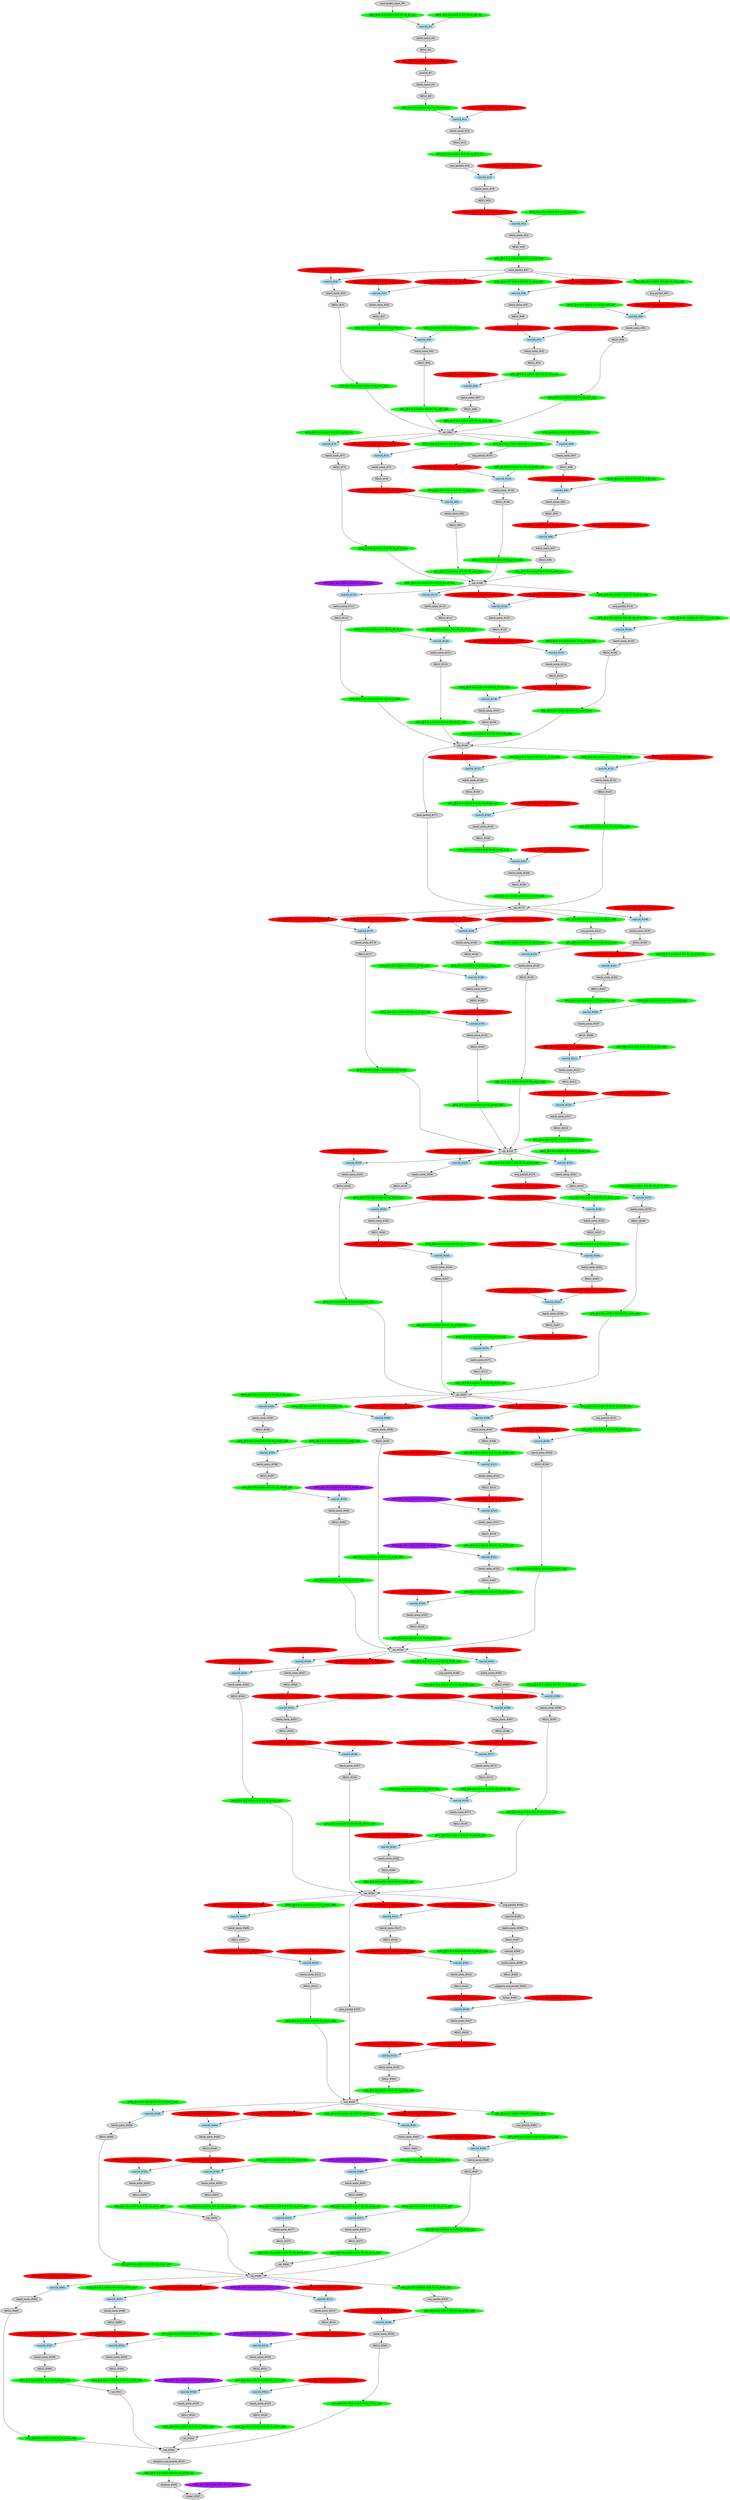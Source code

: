 strict digraph  {
"0 /nncf_model_input" [id=0, label="nncf_model_input_#0", scope="", style=filled, type=nncf_model_input];
"1 AsymmetricQuantizer/asymmetric_quantize" [color=green, id=1, label="AFQ_[B:8 M:A SGN:S W:N PC:N]_#1_G1", scope=AsymmetricQuantizer, style=filled, type=asymmetric_quantize];
"2 Inception3/BasicConv2d[Conv2d_1a_3x3]/NNCFConv2d[conv]/ModuleDict[pre_ops]/UpdateWeight[0]/SymmetricQuantizer[op]/symmetric_quantize" [color=green, id=2, label="WFQ_[B:8 M:S SGN:S W:Y PC:Y]_#2_G1", scope="Inception3/BasicConv2d[Conv2d_1a_3x3]/NNCFConv2d[conv]/ModuleDict[pre_ops]/UpdateWeight[0]/SymmetricQuantizer[op]", style=filled, type=symmetric_quantize];
"3 Inception3/BasicConv2d[Conv2d_1a_3x3]/NNCFConv2d[conv]/conv2d" [color=lightblue, id=3, label="conv2d_#3", scope="Inception3/BasicConv2d[Conv2d_1a_3x3]/NNCFConv2d[conv]", style=filled, type=conv2d];
"4 Inception3/BasicConv2d[Conv2d_1a_3x3]/BatchNorm2d[bn]/batch_norm" [id=4, label="batch_norm_#4", scope="Inception3/BasicConv2d[Conv2d_1a_3x3]/BatchNorm2d[bn]", style=filled, type=batch_norm];
"5 Inception3/BasicConv2d[Conv2d_1a_3x3]/RELU" [id=5, label="RELU_#5", scope="Inception3/BasicConv2d[Conv2d_1a_3x3]", style=filled, type=RELU];
"6 Inception3/BasicConv2d[Conv2d_1a_3x3]/SymmetricQuantizer/symmetric_quantize" [color=red, id=6, label="AFQ_[B:4 M:S SGN:U W:N PC:N]_#6_G2", scope="Inception3/BasicConv2d[Conv2d_1a_3x3]/SymmetricQuantizer", style=filled, type=symmetric_quantize];
"7 Inception3/BasicConv2d[Conv2d_2a_3x3]/Conv2d[conv]/conv2d" [id=7, label="conv2d_#7", scope="Inception3/BasicConv2d[Conv2d_2a_3x3]/Conv2d[conv]", style=filled, type=conv2d];
"8 Inception3/BasicConv2d[Conv2d_2a_3x3]/BatchNorm2d[bn]/batch_norm" [id=8, label="batch_norm_#8", scope="Inception3/BasicConv2d[Conv2d_2a_3x3]/BatchNorm2d[bn]", style=filled, type=batch_norm];
"9 Inception3/BasicConv2d[Conv2d_2a_3x3]/RELU" [id=9, label="RELU_#9", scope="Inception3/BasicConv2d[Conv2d_2a_3x3]", style=filled, type=RELU];
"10 Inception3/BasicConv2d[Conv2d_2a_3x3]/AsymmetricQuantizer/asymmetric_quantize" [color=green, id=10, label="AFQ_[B:8 M:A SGN:S W:N PC:N]_#10_G3", scope="Inception3/BasicConv2d[Conv2d_2a_3x3]/AsymmetricQuantizer", style=filled, type=asymmetric_quantize];
"11 Inception3/BasicConv2d[Conv2d_2b_3x3]/NNCFConv2d[conv]/ModuleDict[pre_ops]/UpdateWeight[0]/SymmetricQuantizer[op]/symmetric_quantize" [color=red, id=11, label="WFQ_[B:4 M:S SGN:S W:Y PC:Y]_#11_G3", scope="Inception3/BasicConv2d[Conv2d_2b_3x3]/NNCFConv2d[conv]/ModuleDict[pre_ops]/UpdateWeight[0]/SymmetricQuantizer[op]", style=filled, type=symmetric_quantize];
"12 Inception3/BasicConv2d[Conv2d_2b_3x3]/NNCFConv2d[conv]/conv2d" [color=lightblue, id=12, label="conv2d_#12", scope="Inception3/BasicConv2d[Conv2d_2b_3x3]/NNCFConv2d[conv]", style=filled, type=conv2d];
"13 Inception3/BasicConv2d[Conv2d_2b_3x3]/BatchNorm2d[bn]/batch_norm" [id=13, label="batch_norm_#13", scope="Inception3/BasicConv2d[Conv2d_2b_3x3]/BatchNorm2d[bn]", style=filled, type=batch_norm];
"14 Inception3/BasicConv2d[Conv2d_2b_3x3]/RELU" [id=14, label="RELU_#14", scope="Inception3/BasicConv2d[Conv2d_2b_3x3]", style=filled, type=RELU];
"15 Inception3/BasicConv2d[Conv2d_2b_3x3]/AsymmetricQuantizer/asymmetric_quantize" [color=green, id=15, label="AFQ_[B:8 M:A SGN:S W:N PC:N]_#15_G4", scope="Inception3/BasicConv2d[Conv2d_2b_3x3]/AsymmetricQuantizer", style=filled, type=asymmetric_quantize];
"16 Inception3/MaxPool2d[maxpool1]/max_pool2d" [id=16, label="max_pool2d_#16", scope="Inception3/MaxPool2d[maxpool1]", style=filled, type=max_pool2d];
"17 Inception3/BasicConv2d[Conv2d_3b_1x1]/NNCFConv2d[conv]/ModuleDict[pre_ops]/UpdateWeight[0]/SymmetricQuantizer[op]/symmetric_quantize" [color=red, id=17, label="WFQ_[B:4 M:S SGN:S W:Y PC:Y]_#17_G4", scope="Inception3/BasicConv2d[Conv2d_3b_1x1]/NNCFConv2d[conv]/ModuleDict[pre_ops]/UpdateWeight[0]/SymmetricQuantizer[op]", style=filled, type=symmetric_quantize];
"18 Inception3/BasicConv2d[Conv2d_3b_1x1]/NNCFConv2d[conv]/conv2d" [color=lightblue, id=18, label="conv2d_#18", scope="Inception3/BasicConv2d[Conv2d_3b_1x1]/NNCFConv2d[conv]", style=filled, type=conv2d];
"19 Inception3/BasicConv2d[Conv2d_3b_1x1]/BatchNorm2d[bn]/batch_norm" [id=19, label="batch_norm_#19", scope="Inception3/BasicConv2d[Conv2d_3b_1x1]/BatchNorm2d[bn]", style=filled, type=batch_norm];
"20 Inception3/BasicConv2d[Conv2d_3b_1x1]/RELU" [id=20, label="RELU_#20", scope="Inception3/BasicConv2d[Conv2d_3b_1x1]", style=filled, type=RELU];
"21 Inception3/BasicConv2d[Conv2d_3b_1x1]/SymmetricQuantizer/symmetric_quantize" [color=red, id=21, label="AFQ_[B:4 M:S SGN:U W:N PC:N]_#21_G5", scope="Inception3/BasicConv2d[Conv2d_3b_1x1]/SymmetricQuantizer", style=filled, type=symmetric_quantize];
"22 Inception3/BasicConv2d[Conv2d_4a_3x3]/NNCFConv2d[conv]/ModuleDict[pre_ops]/UpdateWeight[0]/SymmetricQuantizer[op]/symmetric_quantize" [color=green, id=22, label="WFQ_[B:8 M:S SGN:S W:Y PC:Y]_#22_G5", scope="Inception3/BasicConv2d[Conv2d_4a_3x3]/NNCFConv2d[conv]/ModuleDict[pre_ops]/UpdateWeight[0]/SymmetricQuantizer[op]", style=filled, type=symmetric_quantize];
"23 Inception3/BasicConv2d[Conv2d_4a_3x3]/NNCFConv2d[conv]/conv2d" [color=lightblue, id=23, label="conv2d_#23", scope="Inception3/BasicConv2d[Conv2d_4a_3x3]/NNCFConv2d[conv]", style=filled, type=conv2d];
"24 Inception3/BasicConv2d[Conv2d_4a_3x3]/BatchNorm2d[bn]/batch_norm" [id=24, label="batch_norm_#24", scope="Inception3/BasicConv2d[Conv2d_4a_3x3]/BatchNorm2d[bn]", style=filled, type=batch_norm];
"25 Inception3/BasicConv2d[Conv2d_4a_3x3]/RELU" [id=25, label="RELU_#25", scope="Inception3/BasicConv2d[Conv2d_4a_3x3]", style=filled, type=RELU];
"26 Inception3/BasicConv2d[Conv2d_4a_3x3]/AsymmetricQuantizer/asymmetric_quantize" [color=green, id=26, label="AFQ_[B:8 M:A SGN:S W:N PC:N]_#26_G56", scope="Inception3/BasicConv2d[Conv2d_4a_3x3]/AsymmetricQuantizer", style=filled, type=asymmetric_quantize];
"27 Inception3/MaxPool2d[maxpool2]/max_pool2d" [id=27, label="max_pool2d_#27", scope="Inception3/MaxPool2d[maxpool2]", style=filled, type=max_pool2d];
"28 Inception3/InceptionA[Mixed_5b]/BasicConv2d[branch1x1]/NNCFConv2d[conv]/ModuleDict[pre_ops]/UpdateWeight[0]/SymmetricQuantizer[op]/symmetric_quantize" [color=red, id=28, label="WFQ_[B:4 M:S SGN:S W:Y PC:Y]_#28_G56", scope="Inception3/InceptionA[Mixed_5b]/BasicConv2d[branch1x1]/NNCFConv2d[conv]/ModuleDict[pre_ops]/UpdateWeight[0]/SymmetricQuantizer[op]", style=filled, type=symmetric_quantize];
"29 Inception3/InceptionA[Mixed_5b]/BasicConv2d[branch1x1]/NNCFConv2d[conv]/conv2d" [color=lightblue, id=29, label="conv2d_#29", scope="Inception3/InceptionA[Mixed_5b]/BasicConv2d[branch1x1]/NNCFConv2d[conv]", style=filled, type=conv2d];
"30 Inception3/InceptionA[Mixed_5b]/BasicConv2d[branch1x1]/BatchNorm2d[bn]/batch_norm" [id=30, label="batch_norm_#30", scope="Inception3/InceptionA[Mixed_5b]/BasicConv2d[branch1x1]/BatchNorm2d[bn]", style=filled, type=batch_norm];
"31 Inception3/InceptionA[Mixed_5b]/BasicConv2d[branch1x1]/RELU" [id=31, label="RELU_#31", scope="Inception3/InceptionA[Mixed_5b]/BasicConv2d[branch1x1]", style=filled, type=RELU];
"32 Inception3/InceptionA[Mixed_5b]/BasicConv2d[branch1x1]/AsymmetricQuantizer/asymmetric_quantize" [color=green, id=32, label="AFQ_[B:8 M:A SGN:S W:N PC:N]_#32_G61", scope="Inception3/InceptionA[Mixed_5b]/BasicConv2d[branch1x1]/AsymmetricQuantizer", style=filled, type=asymmetric_quantize];
"33 Inception3/InceptionA[Mixed_5b]/BasicConv2d[branch5x5_1]/NNCFConv2d[conv]/ModuleDict[pre_ops]/UpdateWeight[0]/SymmetricQuantizer[op]/symmetric_quantize" [color=red, id=33, label="WFQ_[B:4 M:S SGN:S W:Y PC:Y]_#33_G56", scope="Inception3/InceptionA[Mixed_5b]/BasicConv2d[branch5x5_1]/NNCFConv2d[conv]/ModuleDict[pre_ops]/UpdateWeight[0]/SymmetricQuantizer[op]", style=filled, type=symmetric_quantize];
"34 Inception3/InceptionA[Mixed_5b]/BasicConv2d[branch5x5_1]/NNCFConv2d[conv]/SymmetricQuantizer/symmetric_quantize" [color=red, id=34, label="AFQ_[B:4 M:S SGN:U W:N PC:N]_#34_G56", scope="Inception3/InceptionA[Mixed_5b]/BasicConv2d[branch5x5_1]/NNCFConv2d[conv]/SymmetricQuantizer", style=filled, type=symmetric_quantize];
"35 Inception3/InceptionA[Mixed_5b]/BasicConv2d[branch5x5_1]/NNCFConv2d[conv]/conv2d" [color=lightblue, id=35, label="conv2d_#35", scope="Inception3/InceptionA[Mixed_5b]/BasicConv2d[branch5x5_1]/NNCFConv2d[conv]", style=filled, type=conv2d];
"36 Inception3/InceptionA[Mixed_5b]/BasicConv2d[branch5x5_1]/BatchNorm2d[bn]/batch_norm" [id=36, label="batch_norm_#36", scope="Inception3/InceptionA[Mixed_5b]/BasicConv2d[branch5x5_1]/BatchNorm2d[bn]", style=filled, type=batch_norm];
"37 Inception3/InceptionA[Mixed_5b]/BasicConv2d[branch5x5_1]/RELU" [id=37, label="RELU_#37", scope="Inception3/InceptionA[Mixed_5b]/BasicConv2d[branch5x5_1]", style=filled, type=RELU];
"38 Inception3/InceptionA[Mixed_5b]/BasicConv2d[branch5x5_1]/AsymmetricQuantizer/asymmetric_quantize" [color=green, id=38, label="AFQ_[B:8 M:A SGN:S W:N PC:N]_#38_G9", scope="Inception3/InceptionA[Mixed_5b]/BasicConv2d[branch5x5_1]/AsymmetricQuantizer", style=filled, type=asymmetric_quantize];
"39 Inception3/InceptionA[Mixed_5b]/BasicConv2d[branch5x5_2]/NNCFConv2d[conv]/ModuleDict[pre_ops]/UpdateWeight[0]/SymmetricQuantizer[op]/symmetric_quantize" [color=green, id=39, label="WFQ_[B:8 M:S SGN:S W:Y PC:Y]_#39_G9", scope="Inception3/InceptionA[Mixed_5b]/BasicConv2d[branch5x5_2]/NNCFConv2d[conv]/ModuleDict[pre_ops]/UpdateWeight[0]/SymmetricQuantizer[op]", style=filled, type=symmetric_quantize];
"40 Inception3/InceptionA[Mixed_5b]/BasicConv2d[branch5x5_2]/NNCFConv2d[conv]/conv2d" [color=lightblue, id=40, label="conv2d_#40", scope="Inception3/InceptionA[Mixed_5b]/BasicConv2d[branch5x5_2]/NNCFConv2d[conv]", style=filled, type=conv2d];
"41 Inception3/InceptionA[Mixed_5b]/BasicConv2d[branch5x5_2]/BatchNorm2d[bn]/batch_norm" [id=41, label="batch_norm_#41", scope="Inception3/InceptionA[Mixed_5b]/BasicConv2d[branch5x5_2]/BatchNorm2d[bn]", style=filled, type=batch_norm];
"42 Inception3/InceptionA[Mixed_5b]/BasicConv2d[branch5x5_2]/RELU" [id=42, label="RELU_#42", scope="Inception3/InceptionA[Mixed_5b]/BasicConv2d[branch5x5_2]", style=filled, type=RELU];
"43 Inception3/InceptionA[Mixed_5b]/BasicConv2d[branch5x5_2]/AsymmetricQuantizer/asymmetric_quantize" [color=green, id=43, label="AFQ_[B:8 M:A SGN:S W:N PC:N]_#43_G61", scope="Inception3/InceptionA[Mixed_5b]/BasicConv2d[branch5x5_2]/AsymmetricQuantizer", style=filled, type=asymmetric_quantize];
"44 Inception3/InceptionA[Mixed_5b]/BasicConv2d[branch3x3dbl_1]/NNCFConv2d[conv]/ModuleDict[pre_ops]/UpdateWeight[0]/SymmetricQuantizer[op]/symmetric_quantize" [color=green, id=44, label="WFQ_[B:8 M:S SGN:S W:Y PC:Y]_#44_G56", scope="Inception3/InceptionA[Mixed_5b]/BasicConv2d[branch3x3dbl_1]/NNCFConv2d[conv]/ModuleDict[pre_ops]/UpdateWeight[0]/SymmetricQuantizer[op]", style=filled, type=symmetric_quantize];
"45 Inception3/InceptionA[Mixed_5b]/BasicConv2d[branch3x3dbl_1]/NNCFConv2d[conv]/SymmetricQuantizer/symmetric_quantize" [color=red, id=45, label="AFQ_[B:4 M:S SGN:U W:N PC:N]_#45_G56", scope="Inception3/InceptionA[Mixed_5b]/BasicConv2d[branch3x3dbl_1]/NNCFConv2d[conv]/SymmetricQuantizer", style=filled, type=symmetric_quantize];
"46 Inception3/InceptionA[Mixed_5b]/BasicConv2d[branch3x3dbl_1]/NNCFConv2d[conv]/conv2d" [color=lightblue, id=46, label="conv2d_#46", scope="Inception3/InceptionA[Mixed_5b]/BasicConv2d[branch3x3dbl_1]/NNCFConv2d[conv]", style=filled, type=conv2d];
"47 Inception3/InceptionA[Mixed_5b]/BasicConv2d[branch3x3dbl_1]/BatchNorm2d[bn]/batch_norm" [id=47, label="batch_norm_#47", scope="Inception3/InceptionA[Mixed_5b]/BasicConv2d[branch3x3dbl_1]/BatchNorm2d[bn]", style=filled, type=batch_norm];
"48 Inception3/InceptionA[Mixed_5b]/BasicConv2d[branch3x3dbl_1]/RELU" [id=48, label="RELU_#48", scope="Inception3/InceptionA[Mixed_5b]/BasicConv2d[branch3x3dbl_1]", style=filled, type=RELU];
"49 Inception3/InceptionA[Mixed_5b]/BasicConv2d[branch3x3dbl_1]/SymmetricQuantizer/symmetric_quantize" [color=red, id=49, label="AFQ_[B:4 M:S SGN:U W:N PC:N]_#49_G7", scope="Inception3/InceptionA[Mixed_5b]/BasicConv2d[branch3x3dbl_1]/SymmetricQuantizer", style=filled, type=symmetric_quantize];
"50 Inception3/InceptionA[Mixed_5b]/BasicConv2d[branch3x3dbl_2]/NNCFConv2d[conv]/ModuleDict[pre_ops]/UpdateWeight[0]/SymmetricQuantizer[op]/symmetric_quantize" [color=red, id=50, label="WFQ_[B:4 M:S SGN:S W:Y PC:Y]_#50_G7", scope="Inception3/InceptionA[Mixed_5b]/BasicConv2d[branch3x3dbl_2]/NNCFConv2d[conv]/ModuleDict[pre_ops]/UpdateWeight[0]/SymmetricQuantizer[op]", style=filled, type=symmetric_quantize];
"51 Inception3/InceptionA[Mixed_5b]/BasicConv2d[branch3x3dbl_2]/NNCFConv2d[conv]/conv2d" [color=lightblue, id=51, label="conv2d_#51", scope="Inception3/InceptionA[Mixed_5b]/BasicConv2d[branch3x3dbl_2]/NNCFConv2d[conv]", style=filled, type=conv2d];
"52 Inception3/InceptionA[Mixed_5b]/BasicConv2d[branch3x3dbl_2]/BatchNorm2d[bn]/batch_norm" [id=52, label="batch_norm_#52", scope="Inception3/InceptionA[Mixed_5b]/BasicConv2d[branch3x3dbl_2]/BatchNorm2d[bn]", style=filled, type=batch_norm];
"53 Inception3/InceptionA[Mixed_5b]/BasicConv2d[branch3x3dbl_2]/RELU" [id=53, label="RELU_#53", scope="Inception3/InceptionA[Mixed_5b]/BasicConv2d[branch3x3dbl_2]", style=filled, type=RELU];
"54 Inception3/InceptionA[Mixed_5b]/BasicConv2d[branch3x3dbl_2]/AsymmetricQuantizer/asymmetric_quantize" [color=green, id=54, label="AFQ_[B:8 M:A SGN:S W:N PC:N]_#54_G8", scope="Inception3/InceptionA[Mixed_5b]/BasicConv2d[branch3x3dbl_2]/AsymmetricQuantizer", style=filled, type=asymmetric_quantize];
"55 Inception3/InceptionA[Mixed_5b]/BasicConv2d[branch3x3dbl_3]/NNCFConv2d[conv]/ModuleDict[pre_ops]/UpdateWeight[0]/SymmetricQuantizer[op]/symmetric_quantize" [color=red, id=55, label="WFQ_[B:4 M:S SGN:S W:Y PC:Y]_#55_G8", scope="Inception3/InceptionA[Mixed_5b]/BasicConv2d[branch3x3dbl_3]/NNCFConv2d[conv]/ModuleDict[pre_ops]/UpdateWeight[0]/SymmetricQuantizer[op]", style=filled, type=symmetric_quantize];
"56 Inception3/InceptionA[Mixed_5b]/BasicConv2d[branch3x3dbl_3]/NNCFConv2d[conv]/conv2d" [color=lightblue, id=56, label="conv2d_#56", scope="Inception3/InceptionA[Mixed_5b]/BasicConv2d[branch3x3dbl_3]/NNCFConv2d[conv]", style=filled, type=conv2d];
"57 Inception3/InceptionA[Mixed_5b]/BasicConv2d[branch3x3dbl_3]/BatchNorm2d[bn]/batch_norm" [id=57, label="batch_norm_#57", scope="Inception3/InceptionA[Mixed_5b]/BasicConv2d[branch3x3dbl_3]/BatchNorm2d[bn]", style=filled, type=batch_norm];
"58 Inception3/InceptionA[Mixed_5b]/BasicConv2d[branch3x3dbl_3]/RELU" [id=58, label="RELU_#58", scope="Inception3/InceptionA[Mixed_5b]/BasicConv2d[branch3x3dbl_3]", style=filled, type=RELU];
"59 Inception3/InceptionA[Mixed_5b]/BasicConv2d[branch3x3dbl_3]/AsymmetricQuantizer/asymmetric_quantize" [color=green, id=59, label="AFQ_[B:8 M:A SGN:S W:N PC:N]_#59_G61", scope="Inception3/InceptionA[Mixed_5b]/BasicConv2d[branch3x3dbl_3]/AsymmetricQuantizer", style=filled, type=asymmetric_quantize];
"60 Inception3/InceptionA[Mixed_5b]/SymmetricQuantizer/symmetric_quantize" [color=green, id=60, label="AFQ_[B:8 M:S SGN:U W:N PC:Y]_#60_G56", scope="Inception3/InceptionA[Mixed_5b]/SymmetricQuantizer", style=filled, type=symmetric_quantize];
"61 Inception3/InceptionA[Mixed_5b]/avg_pool2d" [id=61, label="avg_pool2d_#61", scope="Inception3/InceptionA[Mixed_5b]", style=filled, type=avg_pool2d];
"62 Inception3/InceptionA[Mixed_5b]/SymmetricQuantizer/symmetric_quantize" [color=red, id=62, label="AFQ_[B:4 M:S SGN:U W:N PC:N]_#62_G6", scope="Inception3/InceptionA[Mixed_5b]/SymmetricQuantizer", style=filled, type=symmetric_quantize];
"63 Inception3/InceptionA[Mixed_5b]/BasicConv2d[branch_pool]/NNCFConv2d[conv]/ModuleDict[pre_ops]/UpdateWeight[0]/SymmetricQuantizer[op]/symmetric_quantize" [color=green, id=63, label="WFQ_[B:8 M:S SGN:S W:Y PC:Y]_#63_G6", scope="Inception3/InceptionA[Mixed_5b]/BasicConv2d[branch_pool]/NNCFConv2d[conv]/ModuleDict[pre_ops]/UpdateWeight[0]/SymmetricQuantizer[op]", style=filled, type=symmetric_quantize];
"64 Inception3/InceptionA[Mixed_5b]/BasicConv2d[branch_pool]/NNCFConv2d[conv]/conv2d" [color=lightblue, id=64, label="conv2d_#64", scope="Inception3/InceptionA[Mixed_5b]/BasicConv2d[branch_pool]/NNCFConv2d[conv]", style=filled, type=conv2d];
"65 Inception3/InceptionA[Mixed_5b]/BasicConv2d[branch_pool]/BatchNorm2d[bn]/batch_norm" [id=65, label="batch_norm_#65", scope="Inception3/InceptionA[Mixed_5b]/BasicConv2d[branch_pool]/BatchNorm2d[bn]", style=filled, type=batch_norm];
"66 Inception3/InceptionA[Mixed_5b]/BasicConv2d[branch_pool]/RELU" [id=66, label="RELU_#66", scope="Inception3/InceptionA[Mixed_5b]/BasicConv2d[branch_pool]", style=filled, type=RELU];
"67 Inception3/InceptionA[Mixed_5b]/BasicConv2d[branch_pool]/AsymmetricQuantizer/asymmetric_quantize" [color=green, id=67, label="AFQ_[B:8 M:A SGN:S W:N PC:N]_#67_G61", scope="Inception3/InceptionA[Mixed_5b]/BasicConv2d[branch_pool]/AsymmetricQuantizer", style=filled, type=asymmetric_quantize];
"68 Inception3/InceptionA[Mixed_5b]/cat" [id=68, label="cat_#68", scope="Inception3/InceptionA[Mixed_5b]", style=filled, type=cat];
"69 Inception3/InceptionA[Mixed_5c]/BasicConv2d[branch1x1]/NNCFConv2d[conv]/ModuleDict[pre_ops]/UpdateWeight[0]/SymmetricQuantizer[op]/symmetric_quantize" [color=green, id=69, label="WFQ_[B:8 M:S SGN:S W:Y PC:Y]_#69_G61", scope="Inception3/InceptionA[Mixed_5c]/BasicConv2d[branch1x1]/NNCFConv2d[conv]/ModuleDict[pre_ops]/UpdateWeight[0]/SymmetricQuantizer[op]", style=filled, type=symmetric_quantize];
"70 Inception3/InceptionA[Mixed_5c]/BasicConv2d[branch1x1]/NNCFConv2d[conv]/conv2d" [color=lightblue, id=70, label="conv2d_#70", scope="Inception3/InceptionA[Mixed_5c]/BasicConv2d[branch1x1]/NNCFConv2d[conv]", style=filled, type=conv2d];
"71 Inception3/InceptionA[Mixed_5c]/BasicConv2d[branch1x1]/BatchNorm2d[bn]/batch_norm" [id=71, label="batch_norm_#71", scope="Inception3/InceptionA[Mixed_5c]/BasicConv2d[branch1x1]/BatchNorm2d[bn]", style=filled, type=batch_norm];
"72 Inception3/InceptionA[Mixed_5c]/BasicConv2d[branch1x1]/RELU" [id=72, label="RELU_#72", scope="Inception3/InceptionA[Mixed_5c]/BasicConv2d[branch1x1]", style=filled, type=RELU];
"73 Inception3/InceptionA[Mixed_5c]/BasicConv2d[branch1x1]/AsymmetricQuantizer/asymmetric_quantize" [color=green, id=73, label="AFQ_[B:8 M:A SGN:S W:N PC:N]_#73_G62", scope="Inception3/InceptionA[Mixed_5c]/BasicConv2d[branch1x1]/AsymmetricQuantizer", style=filled, type=asymmetric_quantize];
"74 Inception3/InceptionA[Mixed_5c]/BasicConv2d[branch5x5_1]/NNCFConv2d[conv]/ModuleDict[pre_ops]/UpdateWeight[0]/SymmetricQuantizer[op]/symmetric_quantize" [color=green, id=74, label="WFQ_[B:8 M:S SGN:S W:Y PC:Y]_#74_G61", scope="Inception3/InceptionA[Mixed_5c]/BasicConv2d[branch5x5_1]/NNCFConv2d[conv]/ModuleDict[pre_ops]/UpdateWeight[0]/SymmetricQuantizer[op]", style=filled, type=symmetric_quantize];
"75 Inception3/InceptionA[Mixed_5c]/BasicConv2d[branch5x5_1]/NNCFConv2d[conv]/SymmetricQuantizer/symmetric_quantize" [color=red, id=75, label="AFQ_[B:4 M:S SGN:U W:N PC:N]_#75_G61", scope="Inception3/InceptionA[Mixed_5c]/BasicConv2d[branch5x5_1]/NNCFConv2d[conv]/SymmetricQuantizer", style=filled, type=symmetric_quantize];
"76 Inception3/InceptionA[Mixed_5c]/BasicConv2d[branch5x5_1]/NNCFConv2d[conv]/conv2d" [color=lightblue, id=76, label="conv2d_#76", scope="Inception3/InceptionA[Mixed_5c]/BasicConv2d[branch5x5_1]/NNCFConv2d[conv]", style=filled, type=conv2d];
"77 Inception3/InceptionA[Mixed_5c]/BasicConv2d[branch5x5_1]/BatchNorm2d[bn]/batch_norm" [id=77, label="batch_norm_#77", scope="Inception3/InceptionA[Mixed_5c]/BasicConv2d[branch5x5_1]/BatchNorm2d[bn]", style=filled, type=batch_norm];
"78 Inception3/InceptionA[Mixed_5c]/BasicConv2d[branch5x5_1]/RELU" [id=78, label="RELU_#78", scope="Inception3/InceptionA[Mixed_5c]/BasicConv2d[branch5x5_1]", style=filled, type=RELU];
"79 Inception3/InceptionA[Mixed_5c]/BasicConv2d[branch5x5_1]/SymmetricQuantizer/symmetric_quantize" [color=red, id=79, label="AFQ_[B:4 M:S SGN:U W:N PC:N]_#79_G13", scope="Inception3/InceptionA[Mixed_5c]/BasicConv2d[branch5x5_1]/SymmetricQuantizer", style=filled, type=symmetric_quantize];
"80 Inception3/InceptionA[Mixed_5c]/BasicConv2d[branch5x5_2]/NNCFConv2d[conv]/ModuleDict[pre_ops]/UpdateWeight[0]/SymmetricQuantizer[op]/symmetric_quantize" [color=green, id=80, label="WFQ_[B:8 M:S SGN:S W:Y PC:Y]_#80_G13", scope="Inception3/InceptionA[Mixed_5c]/BasicConv2d[branch5x5_2]/NNCFConv2d[conv]/ModuleDict[pre_ops]/UpdateWeight[0]/SymmetricQuantizer[op]", style=filled, type=symmetric_quantize];
"81 Inception3/InceptionA[Mixed_5c]/BasicConv2d[branch5x5_2]/NNCFConv2d[conv]/conv2d" [color=lightblue, id=81, label="conv2d_#81", scope="Inception3/InceptionA[Mixed_5c]/BasicConv2d[branch5x5_2]/NNCFConv2d[conv]", style=filled, type=conv2d];
"82 Inception3/InceptionA[Mixed_5c]/BasicConv2d[branch5x5_2]/BatchNorm2d[bn]/batch_norm" [id=82, label="batch_norm_#82", scope="Inception3/InceptionA[Mixed_5c]/BasicConv2d[branch5x5_2]/BatchNorm2d[bn]", style=filled, type=batch_norm];
"83 Inception3/InceptionA[Mixed_5c]/BasicConv2d[branch5x5_2]/RELU" [id=83, label="RELU_#83", scope="Inception3/InceptionA[Mixed_5c]/BasicConv2d[branch5x5_2]", style=filled, type=RELU];
"84 Inception3/InceptionA[Mixed_5c]/BasicConv2d[branch5x5_2]/AsymmetricQuantizer/asymmetric_quantize" [color=green, id=84, label="AFQ_[B:8 M:A SGN:S W:N PC:N]_#84_G62", scope="Inception3/InceptionA[Mixed_5c]/BasicConv2d[branch5x5_2]/AsymmetricQuantizer", style=filled, type=asymmetric_quantize];
"85 Inception3/InceptionA[Mixed_5c]/BasicConv2d[branch3x3dbl_1]/NNCFConv2d[conv]/ModuleDict[pre_ops]/UpdateWeight[0]/SymmetricQuantizer[op]/symmetric_quantize" [color=green, id=85, label="WFQ_[B:8 M:S SGN:S W:Y PC:Y]_#85_G61", scope="Inception3/InceptionA[Mixed_5c]/BasicConv2d[branch3x3dbl_1]/NNCFConv2d[conv]/ModuleDict[pre_ops]/UpdateWeight[0]/SymmetricQuantizer[op]", style=filled, type=symmetric_quantize];
"86 Inception3/InceptionA[Mixed_5c]/BasicConv2d[branch3x3dbl_1]/NNCFConv2d[conv]/conv2d" [color=lightblue, id=86, label="conv2d_#86", scope="Inception3/InceptionA[Mixed_5c]/BasicConv2d[branch3x3dbl_1]/NNCFConv2d[conv]", style=filled, type=conv2d];
"87 Inception3/InceptionA[Mixed_5c]/BasicConv2d[branch3x3dbl_1]/BatchNorm2d[bn]/batch_norm" [id=87, label="batch_norm_#87", scope="Inception3/InceptionA[Mixed_5c]/BasicConv2d[branch3x3dbl_1]/BatchNorm2d[bn]", style=filled, type=batch_norm];
"88 Inception3/InceptionA[Mixed_5c]/BasicConv2d[branch3x3dbl_1]/RELU" [id=88, label="RELU_#88", scope="Inception3/InceptionA[Mixed_5c]/BasicConv2d[branch3x3dbl_1]", style=filled, type=RELU];
"89 Inception3/InceptionA[Mixed_5c]/BasicConv2d[branch3x3dbl_1]/SymmetricQuantizer/symmetric_quantize" [color=red, id=89, label="AFQ_[B:4 M:S SGN:U W:N PC:N]_#89_G11", scope="Inception3/InceptionA[Mixed_5c]/BasicConv2d[branch3x3dbl_1]/SymmetricQuantizer", style=filled, type=symmetric_quantize];
"90 Inception3/InceptionA[Mixed_5c]/BasicConv2d[branch3x3dbl_2]/NNCFConv2d[conv]/ModuleDict[pre_ops]/UpdateWeight[0]/SymmetricQuantizer[op]/symmetric_quantize" [color=green, id=90, label="WFQ_[B:8 M:S SGN:S W:Y PC:Y]_#90_G11", scope="Inception3/InceptionA[Mixed_5c]/BasicConv2d[branch3x3dbl_2]/NNCFConv2d[conv]/ModuleDict[pre_ops]/UpdateWeight[0]/SymmetricQuantizer[op]", style=filled, type=symmetric_quantize];
"91 Inception3/InceptionA[Mixed_5c]/BasicConv2d[branch3x3dbl_2]/NNCFConv2d[conv]/conv2d" [color=lightblue, id=91, label="conv2d_#91", scope="Inception3/InceptionA[Mixed_5c]/BasicConv2d[branch3x3dbl_2]/NNCFConv2d[conv]", style=filled, type=conv2d];
"92 Inception3/InceptionA[Mixed_5c]/BasicConv2d[branch3x3dbl_2]/BatchNorm2d[bn]/batch_norm" [id=92, label="batch_norm_#92", scope="Inception3/InceptionA[Mixed_5c]/BasicConv2d[branch3x3dbl_2]/BatchNorm2d[bn]", style=filled, type=batch_norm];
"93 Inception3/InceptionA[Mixed_5c]/BasicConv2d[branch3x3dbl_2]/RELU" [id=93, label="RELU_#93", scope="Inception3/InceptionA[Mixed_5c]/BasicConv2d[branch3x3dbl_2]", style=filled, type=RELU];
"94 Inception3/InceptionA[Mixed_5c]/BasicConv2d[branch3x3dbl_2]/SymmetricQuantizer/symmetric_quantize" [color=red, id=94, label="AFQ_[B:4 M:S SGN:U W:N PC:N]_#94_G12", scope="Inception3/InceptionA[Mixed_5c]/BasicConv2d[branch3x3dbl_2]/SymmetricQuantizer", style=filled, type=symmetric_quantize];
"95 Inception3/InceptionA[Mixed_5c]/BasicConv2d[branch3x3dbl_3]/NNCFConv2d[conv]/ModuleDict[pre_ops]/UpdateWeight[0]/SymmetricQuantizer[op]/symmetric_quantize" [color=red, id=95, label="WFQ_[B:4 M:S SGN:S W:Y PC:Y]_#95_G12", scope="Inception3/InceptionA[Mixed_5c]/BasicConv2d[branch3x3dbl_3]/NNCFConv2d[conv]/ModuleDict[pre_ops]/UpdateWeight[0]/SymmetricQuantizer[op]", style=filled, type=symmetric_quantize];
"96 Inception3/InceptionA[Mixed_5c]/BasicConv2d[branch3x3dbl_3]/NNCFConv2d[conv]/conv2d" [color=lightblue, id=96, label="conv2d_#96", scope="Inception3/InceptionA[Mixed_5c]/BasicConv2d[branch3x3dbl_3]/NNCFConv2d[conv]", style=filled, type=conv2d];
"97 Inception3/InceptionA[Mixed_5c]/BasicConv2d[branch3x3dbl_3]/BatchNorm2d[bn]/batch_norm" [id=97, label="batch_norm_#97", scope="Inception3/InceptionA[Mixed_5c]/BasicConv2d[branch3x3dbl_3]/BatchNorm2d[bn]", style=filled, type=batch_norm];
"98 Inception3/InceptionA[Mixed_5c]/BasicConv2d[branch3x3dbl_3]/RELU" [id=98, label="RELU_#98", scope="Inception3/InceptionA[Mixed_5c]/BasicConv2d[branch3x3dbl_3]", style=filled, type=RELU];
"99 Inception3/InceptionA[Mixed_5c]/BasicConv2d[branch3x3dbl_3]/AsymmetricQuantizer/asymmetric_quantize" [color=green, id=99, label="AFQ_[B:8 M:A SGN:S W:N PC:N]_#99_G62", scope="Inception3/InceptionA[Mixed_5c]/BasicConv2d[branch3x3dbl_3]/AsymmetricQuantizer", style=filled, type=asymmetric_quantize];
"100 Inception3/InceptionA[Mixed_5c]/SymmetricQuantizer/symmetric_quantize" [color=green, id=100, label="AFQ_[B:8 M:S SGN:U W:N PC:Y]_#100_G61", scope="Inception3/InceptionA[Mixed_5c]/SymmetricQuantizer", style=filled, type=symmetric_quantize];
"101 Inception3/InceptionA[Mixed_5c]/avg_pool2d" [id=101, label="avg_pool2d_#101", scope="Inception3/InceptionA[Mixed_5c]", style=filled, type=avg_pool2d];
"102 Inception3/InceptionA[Mixed_5c]/SymmetricQuantizer/symmetric_quantize" [color=red, id=102, label="AFQ_[B:4 M:S SGN:U W:N PC:N]_#102_G10", scope="Inception3/InceptionA[Mixed_5c]/SymmetricQuantizer", style=filled, type=symmetric_quantize];
"103 Inception3/InceptionA[Mixed_5c]/BasicConv2d[branch_pool]/NNCFConv2d[conv]/ModuleDict[pre_ops]/UpdateWeight[0]/SymmetricQuantizer[op]/symmetric_quantize" [color=green, id=103, label="WFQ_[B:8 M:S SGN:S W:Y PC:Y]_#103_G10", scope="Inception3/InceptionA[Mixed_5c]/BasicConv2d[branch_pool]/NNCFConv2d[conv]/ModuleDict[pre_ops]/UpdateWeight[0]/SymmetricQuantizer[op]", style=filled, type=symmetric_quantize];
"104 Inception3/InceptionA[Mixed_5c]/BasicConv2d[branch_pool]/NNCFConv2d[conv]/conv2d" [color=lightblue, id=104, label="conv2d_#104", scope="Inception3/InceptionA[Mixed_5c]/BasicConv2d[branch_pool]/NNCFConv2d[conv]", style=filled, type=conv2d];
"105 Inception3/InceptionA[Mixed_5c]/BasicConv2d[branch_pool]/BatchNorm2d[bn]/batch_norm" [id=105, label="batch_norm_#105", scope="Inception3/InceptionA[Mixed_5c]/BasicConv2d[branch_pool]/BatchNorm2d[bn]", style=filled, type=batch_norm];
"106 Inception3/InceptionA[Mixed_5c]/BasicConv2d[branch_pool]/RELU" [id=106, label="RELU_#106", scope="Inception3/InceptionA[Mixed_5c]/BasicConv2d[branch_pool]", style=filled, type=RELU];
"107 Inception3/InceptionA[Mixed_5c]/BasicConv2d[branch_pool]/AsymmetricQuantizer/asymmetric_quantize" [color=green, id=107, label="AFQ_[B:8 M:A SGN:S W:N PC:N]_#107_G62", scope="Inception3/InceptionA[Mixed_5c]/BasicConv2d[branch_pool]/AsymmetricQuantizer", style=filled, type=asymmetric_quantize];
"108 Inception3/InceptionA[Mixed_5c]/cat" [id=108, label="cat_#108", scope="Inception3/InceptionA[Mixed_5c]", style=filled, type=cat];
"109 Inception3/InceptionA[Mixed_5d]/BasicConv2d[branch1x1]/NNCFConv2d[conv]/ModuleDict[pre_ops]/UpdateWeight[0]/SymmetricQuantizer[op]/symmetric_quantize" [color=purple, id=109, label="WFQ_[B:2 M:S SGN:S W:Y PC:Y]_#109_G62", scope="Inception3/InceptionA[Mixed_5d]/BasicConv2d[branch1x1]/NNCFConv2d[conv]/ModuleDict[pre_ops]/UpdateWeight[0]/SymmetricQuantizer[op]", style=filled, type=symmetric_quantize];
"110 Inception3/InceptionA[Mixed_5d]/BasicConv2d[branch1x1]/NNCFConv2d[conv]/conv2d" [color=lightblue, id=110, label="conv2d_#110", scope="Inception3/InceptionA[Mixed_5d]/BasicConv2d[branch1x1]/NNCFConv2d[conv]", style=filled, type=conv2d];
"111 Inception3/InceptionA[Mixed_5d]/BasicConv2d[branch1x1]/BatchNorm2d[bn]/batch_norm" [id=111, label="batch_norm_#111", scope="Inception3/InceptionA[Mixed_5d]/BasicConv2d[branch1x1]/BatchNorm2d[bn]", style=filled, type=batch_norm];
"112 Inception3/InceptionA[Mixed_5d]/BasicConv2d[branch1x1]/RELU" [id=112, label="RELU_#112", scope="Inception3/InceptionA[Mixed_5d]/BasicConv2d[branch1x1]", style=filled, type=RELU];
"113 Inception3/InceptionA[Mixed_5d]/BasicConv2d[branch1x1]/AsymmetricQuantizer/asymmetric_quantize" [color=green, id=113, label="AFQ_[B:8 M:A SGN:S W:N PC:N]_#113_G68", scope="Inception3/InceptionA[Mixed_5d]/BasicConv2d[branch1x1]/AsymmetricQuantizer", style=filled, type=asymmetric_quantize];
"114 Inception3/InceptionA[Mixed_5d]/BasicConv2d[branch5x5_1]/NNCFConv2d[conv]/ModuleDict[pre_ops]/UpdateWeight[0]/SymmetricQuantizer[op]/symmetric_quantize" [color=green, id=114, label="WFQ_[B:8 M:S SGN:S W:Y PC:Y]_#114_G62", scope="Inception3/InceptionA[Mixed_5d]/BasicConv2d[branch5x5_1]/NNCFConv2d[conv]/ModuleDict[pre_ops]/UpdateWeight[0]/SymmetricQuantizer[op]", style=filled, type=symmetric_quantize];
"115 Inception3/InceptionA[Mixed_5d]/BasicConv2d[branch5x5_1]/NNCFConv2d[conv]/conv2d" [color=lightblue, id=115, label="conv2d_#115", scope="Inception3/InceptionA[Mixed_5d]/BasicConv2d[branch5x5_1]/NNCFConv2d[conv]", style=filled, type=conv2d];
"116 Inception3/InceptionA[Mixed_5d]/BasicConv2d[branch5x5_1]/BatchNorm2d[bn]/batch_norm" [id=116, label="batch_norm_#116", scope="Inception3/InceptionA[Mixed_5d]/BasicConv2d[branch5x5_1]/BatchNorm2d[bn]", style=filled, type=batch_norm];
"117 Inception3/InceptionA[Mixed_5d]/BasicConv2d[branch5x5_1]/RELU" [id=117, label="RELU_#117", scope="Inception3/InceptionA[Mixed_5d]/BasicConv2d[branch5x5_1]", style=filled, type=RELU];
"118 Inception3/InceptionA[Mixed_5d]/BasicConv2d[branch5x5_1]/AsymmetricQuantizer/asymmetric_quantize" [color=green, id=118, label="AFQ_[B:8 M:A SGN:S W:N PC:N]_#118_G17", scope="Inception3/InceptionA[Mixed_5d]/BasicConv2d[branch5x5_1]/AsymmetricQuantizer", style=filled, type=asymmetric_quantize];
"119 Inception3/InceptionA[Mixed_5d]/BasicConv2d[branch5x5_2]/NNCFConv2d[conv]/ModuleDict[pre_ops]/UpdateWeight[0]/SymmetricQuantizer[op]/symmetric_quantize" [color=green, id=119, label="WFQ_[B:8 M:S SGN:S W:Y PC:Y]_#119_G17", scope="Inception3/InceptionA[Mixed_5d]/BasicConv2d[branch5x5_2]/NNCFConv2d[conv]/ModuleDict[pre_ops]/UpdateWeight[0]/SymmetricQuantizer[op]", style=filled, type=symmetric_quantize];
"120 Inception3/InceptionA[Mixed_5d]/BasicConv2d[branch5x5_2]/NNCFConv2d[conv]/conv2d" [color=lightblue, id=120, label="conv2d_#120", scope="Inception3/InceptionA[Mixed_5d]/BasicConv2d[branch5x5_2]/NNCFConv2d[conv]", style=filled, type=conv2d];
"121 Inception3/InceptionA[Mixed_5d]/BasicConv2d[branch5x5_2]/BatchNorm2d[bn]/batch_norm" [id=121, label="batch_norm_#121", scope="Inception3/InceptionA[Mixed_5d]/BasicConv2d[branch5x5_2]/BatchNorm2d[bn]", style=filled, type=batch_norm];
"122 Inception3/InceptionA[Mixed_5d]/BasicConv2d[branch5x5_2]/RELU" [id=122, label="RELU_#122", scope="Inception3/InceptionA[Mixed_5d]/BasicConv2d[branch5x5_2]", style=filled, type=RELU];
"123 Inception3/InceptionA[Mixed_5d]/BasicConv2d[branch5x5_2]/AsymmetricQuantizer/asymmetric_quantize" [color=green, id=123, label="AFQ_[B:8 M:A SGN:S W:N PC:N]_#123_G68", scope="Inception3/InceptionA[Mixed_5d]/BasicConv2d[branch5x5_2]/AsymmetricQuantizer", style=filled, type=asymmetric_quantize];
"124 Inception3/InceptionA[Mixed_5d]/BasicConv2d[branch3x3dbl_1]/NNCFConv2d[conv]/ModuleDict[pre_ops]/UpdateWeight[0]/SymmetricQuantizer[op]/symmetric_quantize" [color=red, id=124, label="WFQ_[B:4 M:S SGN:S W:Y PC:Y]_#124_G62", scope="Inception3/InceptionA[Mixed_5d]/BasicConv2d[branch3x3dbl_1]/NNCFConv2d[conv]/ModuleDict[pre_ops]/UpdateWeight[0]/SymmetricQuantizer[op]", style=filled, type=symmetric_quantize];
"125 Inception3/InceptionA[Mixed_5d]/BasicConv2d[branch3x3dbl_1]/NNCFConv2d[conv]/SymmetricQuantizer/symmetric_quantize" [color=red, id=125, label="AFQ_[B:4 M:S SGN:U W:N PC:N]_#125_G62", scope="Inception3/InceptionA[Mixed_5d]/BasicConv2d[branch3x3dbl_1]/NNCFConv2d[conv]/SymmetricQuantizer", style=filled, type=symmetric_quantize];
"126 Inception3/InceptionA[Mixed_5d]/BasicConv2d[branch3x3dbl_1]/NNCFConv2d[conv]/conv2d" [color=lightblue, id=126, label="conv2d_#126", scope="Inception3/InceptionA[Mixed_5d]/BasicConv2d[branch3x3dbl_1]/NNCFConv2d[conv]", style=filled, type=conv2d];
"127 Inception3/InceptionA[Mixed_5d]/BasicConv2d[branch3x3dbl_1]/BatchNorm2d[bn]/batch_norm" [id=127, label="batch_norm_#127", scope="Inception3/InceptionA[Mixed_5d]/BasicConv2d[branch3x3dbl_1]/BatchNorm2d[bn]", style=filled, type=batch_norm];
"128 Inception3/InceptionA[Mixed_5d]/BasicConv2d[branch3x3dbl_1]/RELU" [id=128, label="RELU_#128", scope="Inception3/InceptionA[Mixed_5d]/BasicConv2d[branch3x3dbl_1]", style=filled, type=RELU];
"129 Inception3/InceptionA[Mixed_5d]/BasicConv2d[branch3x3dbl_1]/SymmetricQuantizer/symmetric_quantize" [color=red, id=129, label="AFQ_[B:4 M:S SGN:U W:N PC:N]_#129_G15", scope="Inception3/InceptionA[Mixed_5d]/BasicConv2d[branch3x3dbl_1]/SymmetricQuantizer", style=filled, type=symmetric_quantize];
"130 Inception3/InceptionA[Mixed_5d]/BasicConv2d[branch3x3dbl_2]/NNCFConv2d[conv]/ModuleDict[pre_ops]/UpdateWeight[0]/SymmetricQuantizer[op]/symmetric_quantize" [color=green, id=130, label="WFQ_[B:8 M:S SGN:S W:Y PC:Y]_#130_G15", scope="Inception3/InceptionA[Mixed_5d]/BasicConv2d[branch3x3dbl_2]/NNCFConv2d[conv]/ModuleDict[pre_ops]/UpdateWeight[0]/SymmetricQuantizer[op]", style=filled, type=symmetric_quantize];
"131 Inception3/InceptionA[Mixed_5d]/BasicConv2d[branch3x3dbl_2]/NNCFConv2d[conv]/conv2d" [color=lightblue, id=131, label="conv2d_#131", scope="Inception3/InceptionA[Mixed_5d]/BasicConv2d[branch3x3dbl_2]/NNCFConv2d[conv]", style=filled, type=conv2d];
"132 Inception3/InceptionA[Mixed_5d]/BasicConv2d[branch3x3dbl_2]/BatchNorm2d[bn]/batch_norm" [id=132, label="batch_norm_#132", scope="Inception3/InceptionA[Mixed_5d]/BasicConv2d[branch3x3dbl_2]/BatchNorm2d[bn]", style=filled, type=batch_norm];
"133 Inception3/InceptionA[Mixed_5d]/BasicConv2d[branch3x3dbl_2]/RELU" [id=133, label="RELU_#133", scope="Inception3/InceptionA[Mixed_5d]/BasicConv2d[branch3x3dbl_2]", style=filled, type=RELU];
"134 Inception3/InceptionA[Mixed_5d]/BasicConv2d[branch3x3dbl_2]/SymmetricQuantizer/symmetric_quantize" [color=red, id=134, label="AFQ_[B:4 M:S SGN:U W:N PC:N]_#134_G16", scope="Inception3/InceptionA[Mixed_5d]/BasicConv2d[branch3x3dbl_2]/SymmetricQuantizer", style=filled, type=symmetric_quantize];
"135 Inception3/InceptionA[Mixed_5d]/BasicConv2d[branch3x3dbl_3]/NNCFConv2d[conv]/ModuleDict[pre_ops]/UpdateWeight[0]/SymmetricQuantizer[op]/symmetric_quantize" [color=green, id=135, label="WFQ_[B:8 M:S SGN:S W:Y PC:Y]_#135_G16", scope="Inception3/InceptionA[Mixed_5d]/BasicConv2d[branch3x3dbl_3]/NNCFConv2d[conv]/ModuleDict[pre_ops]/UpdateWeight[0]/SymmetricQuantizer[op]", style=filled, type=symmetric_quantize];
"136 Inception3/InceptionA[Mixed_5d]/BasicConv2d[branch3x3dbl_3]/NNCFConv2d[conv]/conv2d" [color=lightblue, id=136, label="conv2d_#136", scope="Inception3/InceptionA[Mixed_5d]/BasicConv2d[branch3x3dbl_3]/NNCFConv2d[conv]", style=filled, type=conv2d];
"137 Inception3/InceptionA[Mixed_5d]/BasicConv2d[branch3x3dbl_3]/BatchNorm2d[bn]/batch_norm" [id=137, label="batch_norm_#137", scope="Inception3/InceptionA[Mixed_5d]/BasicConv2d[branch3x3dbl_3]/BatchNorm2d[bn]", style=filled, type=batch_norm];
"138 Inception3/InceptionA[Mixed_5d]/BasicConv2d[branch3x3dbl_3]/RELU" [id=138, label="RELU_#138", scope="Inception3/InceptionA[Mixed_5d]/BasicConv2d[branch3x3dbl_3]", style=filled, type=RELU];
"139 Inception3/InceptionA[Mixed_5d]/BasicConv2d[branch3x3dbl_3]/AsymmetricQuantizer/asymmetric_quantize" [color=green, id=139, label="AFQ_[B:8 M:A SGN:S W:N PC:N]_#139_G68", scope="Inception3/InceptionA[Mixed_5d]/BasicConv2d[branch3x3dbl_3]/AsymmetricQuantizer", style=filled, type=asymmetric_quantize];
"140 Inception3/InceptionA[Mixed_5d]/SymmetricQuantizer/symmetric_quantize" [color=green, id=140, label="AFQ_[B:8 M:S SGN:U W:N PC:Y]_#140_G62", scope="Inception3/InceptionA[Mixed_5d]/SymmetricQuantizer", style=filled, type=symmetric_quantize];
"141 Inception3/InceptionA[Mixed_5d]/avg_pool2d" [id=141, label="avg_pool2d_#141", scope="Inception3/InceptionA[Mixed_5d]", style=filled, type=avg_pool2d];
"142 Inception3/InceptionA[Mixed_5d]/AsymmetricQuantizer/asymmetric_quantize" [color=green, id=142, label="AFQ_[B:8 M:A SGN:S W:N PC:N]_#142_G14", scope="Inception3/InceptionA[Mixed_5d]/AsymmetricQuantizer", style=filled, type=asymmetric_quantize];
"143 Inception3/InceptionA[Mixed_5d]/BasicConv2d[branch_pool]/NNCFConv2d[conv]/ModuleDict[pre_ops]/UpdateWeight[0]/SymmetricQuantizer[op]/symmetric_quantize" [color=green, id=143, label="WFQ_[B:8 M:S SGN:S W:Y PC:Y]_#143_G14", scope="Inception3/InceptionA[Mixed_5d]/BasicConv2d[branch_pool]/NNCFConv2d[conv]/ModuleDict[pre_ops]/UpdateWeight[0]/SymmetricQuantizer[op]", style=filled, type=symmetric_quantize];
"144 Inception3/InceptionA[Mixed_5d]/BasicConv2d[branch_pool]/NNCFConv2d[conv]/conv2d" [color=lightblue, id=144, label="conv2d_#144", scope="Inception3/InceptionA[Mixed_5d]/BasicConv2d[branch_pool]/NNCFConv2d[conv]", style=filled, type=conv2d];
"145 Inception3/InceptionA[Mixed_5d]/BasicConv2d[branch_pool]/BatchNorm2d[bn]/batch_norm" [id=145, label="batch_norm_#145", scope="Inception3/InceptionA[Mixed_5d]/BasicConv2d[branch_pool]/BatchNorm2d[bn]", style=filled, type=batch_norm];
"146 Inception3/InceptionA[Mixed_5d]/BasicConv2d[branch_pool]/RELU" [id=146, label="RELU_#146", scope="Inception3/InceptionA[Mixed_5d]/BasicConv2d[branch_pool]", style=filled, type=RELU];
"147 Inception3/InceptionA[Mixed_5d]/BasicConv2d[branch_pool]/AsymmetricQuantizer/asymmetric_quantize" [color=green, id=147, label="AFQ_[B:8 M:A SGN:S W:N PC:N]_#147_G68", scope="Inception3/InceptionA[Mixed_5d]/BasicConv2d[branch_pool]/AsymmetricQuantizer", style=filled, type=asymmetric_quantize];
"148 Inception3/InceptionA[Mixed_5d]/cat" [id=148, label="cat_#148", scope="Inception3/InceptionA[Mixed_5d]", style=filled, type=cat];
"149 Inception3/InceptionB[Mixed_6a]/BasicConv2d[branch3x3]/NNCFConv2d[conv]/ModuleDict[pre_ops]/UpdateWeight[0]/SymmetricQuantizer[op]/symmetric_quantize" [color=green, id=149, label="WFQ_[B:8 M:S SGN:S W:Y PC:Y]_#149_G68", scope="Inception3/InceptionB[Mixed_6a]/BasicConv2d[branch3x3]/NNCFConv2d[conv]/ModuleDict[pre_ops]/UpdateWeight[0]/SymmetricQuantizer[op]", style=filled, type=symmetric_quantize];
"150 Inception3/InceptionB[Mixed_6a]/BasicConv2d[branch3x3]/NNCFConv2d[conv]/SymmetricQuantizer/symmetric_quantize" [color=red, id=150, label="AFQ_[B:4 M:S SGN:U W:N PC:N]_#150_G68", scope="Inception3/InceptionB[Mixed_6a]/BasicConv2d[branch3x3]/NNCFConv2d[conv]/SymmetricQuantizer", style=filled, type=symmetric_quantize];
"151 Inception3/InceptionB[Mixed_6a]/BasicConv2d[branch3x3]/NNCFConv2d[conv]/conv2d" [color=lightblue, id=151, label="conv2d_#151", scope="Inception3/InceptionB[Mixed_6a]/BasicConv2d[branch3x3]/NNCFConv2d[conv]", style=filled, type=conv2d];
"152 Inception3/InceptionB[Mixed_6a]/BasicConv2d[branch3x3]/BatchNorm2d[bn]/batch_norm" [id=152, label="batch_norm_#152", scope="Inception3/InceptionB[Mixed_6a]/BasicConv2d[branch3x3]/BatchNorm2d[bn]", style=filled, type=batch_norm];
"153 Inception3/InceptionB[Mixed_6a]/BasicConv2d[branch3x3]/RELU" [id=153, label="RELU_#153", scope="Inception3/InceptionB[Mixed_6a]/BasicConv2d[branch3x3]", style=filled, type=RELU];
"154 Inception3/InceptionB[Mixed_6a]/BasicConv2d[branch3x3]/AsymmetricQuantizer/asymmetric_quantize" [color=green, id=154, label="AFQ_[B:8 M:A SGN:S W:N PC:N]_#154_G68", scope="Inception3/InceptionB[Mixed_6a]/BasicConv2d[branch3x3]/AsymmetricQuantizer", style=filled, type=asymmetric_quantize];
"155 Inception3/InceptionB[Mixed_6a]/BasicConv2d[branch3x3dbl_1]/NNCFConv2d[conv]/ModuleDict[pre_ops]/UpdateWeight[0]/SymmetricQuantizer[op]/symmetric_quantize" [color=green, id=155, label="WFQ_[B:8 M:S SGN:S W:Y PC:Y]_#155_G68", scope="Inception3/InceptionB[Mixed_6a]/BasicConv2d[branch3x3dbl_1]/NNCFConv2d[conv]/ModuleDict[pre_ops]/UpdateWeight[0]/SymmetricQuantizer[op]", style=filled, type=symmetric_quantize];
"156 Inception3/InceptionB[Mixed_6a]/BasicConv2d[branch3x3dbl_1]/NNCFConv2d[conv]/SymmetricQuantizer/symmetric_quantize" [color=red, id=156, label="AFQ_[B:4 M:S SGN:U W:N PC:N]_#156_G68", scope="Inception3/InceptionB[Mixed_6a]/BasicConv2d[branch3x3dbl_1]/NNCFConv2d[conv]/SymmetricQuantizer", style=filled, type=symmetric_quantize];
"157 Inception3/InceptionB[Mixed_6a]/BasicConv2d[branch3x3dbl_1]/NNCFConv2d[conv]/conv2d" [color=lightblue, id=157, label="conv2d_#157", scope="Inception3/InceptionB[Mixed_6a]/BasicConv2d[branch3x3dbl_1]/NNCFConv2d[conv]", style=filled, type=conv2d];
"158 Inception3/InceptionB[Mixed_6a]/BasicConv2d[branch3x3dbl_1]/BatchNorm2d[bn]/batch_norm" [id=158, label="batch_norm_#158", scope="Inception3/InceptionB[Mixed_6a]/BasicConv2d[branch3x3dbl_1]/BatchNorm2d[bn]", style=filled, type=batch_norm];
"159 Inception3/InceptionB[Mixed_6a]/BasicConv2d[branch3x3dbl_1]/RELU" [id=159, label="RELU_#159", scope="Inception3/InceptionB[Mixed_6a]/BasicConv2d[branch3x3dbl_1]", style=filled, type=RELU];
"160 Inception3/InceptionB[Mixed_6a]/BasicConv2d[branch3x3dbl_1]/AsymmetricQuantizer/asymmetric_quantize" [color=green, id=160, label="AFQ_[B:8 M:A SGN:S W:N PC:N]_#160_G18", scope="Inception3/InceptionB[Mixed_6a]/BasicConv2d[branch3x3dbl_1]/AsymmetricQuantizer", style=filled, type=asymmetric_quantize];
"161 Inception3/InceptionB[Mixed_6a]/BasicConv2d[branch3x3dbl_2]/NNCFConv2d[conv]/ModuleDict[pre_ops]/UpdateWeight[0]/SymmetricQuantizer[op]/symmetric_quantize" [color=red, id=161, label="WFQ_[B:4 M:S SGN:S W:Y PC:Y]_#161_G18", scope="Inception3/InceptionB[Mixed_6a]/BasicConv2d[branch3x3dbl_2]/NNCFConv2d[conv]/ModuleDict[pre_ops]/UpdateWeight[0]/SymmetricQuantizer[op]", style=filled, type=symmetric_quantize];
"162 Inception3/InceptionB[Mixed_6a]/BasicConv2d[branch3x3dbl_2]/NNCFConv2d[conv]/conv2d" [color=lightblue, id=162, label="conv2d_#162", scope="Inception3/InceptionB[Mixed_6a]/BasicConv2d[branch3x3dbl_2]/NNCFConv2d[conv]", style=filled, type=conv2d];
"163 Inception3/InceptionB[Mixed_6a]/BasicConv2d[branch3x3dbl_2]/BatchNorm2d[bn]/batch_norm" [id=163, label="batch_norm_#163", scope="Inception3/InceptionB[Mixed_6a]/BasicConv2d[branch3x3dbl_2]/BatchNorm2d[bn]", style=filled, type=batch_norm];
"164 Inception3/InceptionB[Mixed_6a]/BasicConv2d[branch3x3dbl_2]/RELU" [id=164, label="RELU_#164", scope="Inception3/InceptionB[Mixed_6a]/BasicConv2d[branch3x3dbl_2]", style=filled, type=RELU];
"165 Inception3/InceptionB[Mixed_6a]/BasicConv2d[branch3x3dbl_2]/AsymmetricQuantizer/asymmetric_quantize" [color=green, id=165, label="AFQ_[B:8 M:A SGN:S W:N PC:N]_#165_G19", scope="Inception3/InceptionB[Mixed_6a]/BasicConv2d[branch3x3dbl_2]/AsymmetricQuantizer", style=filled, type=asymmetric_quantize];
"166 Inception3/InceptionB[Mixed_6a]/BasicConv2d[branch3x3dbl_3]/NNCFConv2d[conv]/ModuleDict[pre_ops]/UpdateWeight[0]/SymmetricQuantizer[op]/symmetric_quantize" [color=red, id=166, label="WFQ_[B:4 M:S SGN:S W:Y PC:Y]_#166_G19", scope="Inception3/InceptionB[Mixed_6a]/BasicConv2d[branch3x3dbl_3]/NNCFConv2d[conv]/ModuleDict[pre_ops]/UpdateWeight[0]/SymmetricQuantizer[op]", style=filled, type=symmetric_quantize];
"167 Inception3/InceptionB[Mixed_6a]/BasicConv2d[branch3x3dbl_3]/NNCFConv2d[conv]/conv2d" [color=lightblue, id=167, label="conv2d_#167", scope="Inception3/InceptionB[Mixed_6a]/BasicConv2d[branch3x3dbl_3]/NNCFConv2d[conv]", style=filled, type=conv2d];
"168 Inception3/InceptionB[Mixed_6a]/BasicConv2d[branch3x3dbl_3]/BatchNorm2d[bn]/batch_norm" [id=168, label="batch_norm_#168", scope="Inception3/InceptionB[Mixed_6a]/BasicConv2d[branch3x3dbl_3]/BatchNorm2d[bn]", style=filled, type=batch_norm];
"169 Inception3/InceptionB[Mixed_6a]/BasicConv2d[branch3x3dbl_3]/RELU" [id=169, label="RELU_#169", scope="Inception3/InceptionB[Mixed_6a]/BasicConv2d[branch3x3dbl_3]", style=filled, type=RELU];
"170 Inception3/InceptionB[Mixed_6a]/BasicConv2d[branch3x3dbl_3]/AsymmetricQuantizer/asymmetric_quantize" [color=green, id=170, label="AFQ_[B:8 M:A SGN:S W:N PC:N]_#170_G68", scope="Inception3/InceptionB[Mixed_6a]/BasicConv2d[branch3x3dbl_3]/AsymmetricQuantizer", style=filled, type=asymmetric_quantize];
"171 Inception3/InceptionB[Mixed_6a]/max_pool2d" [id=171, label="max_pool2d_#171", scope="Inception3/InceptionB[Mixed_6a]", style=filled, type=max_pool2d];
"172 Inception3/InceptionB[Mixed_6a]/cat" [id=172, label="cat_#172", scope="Inception3/InceptionB[Mixed_6a]", style=filled, type=cat];
"173 Inception3/InceptionC[Mixed_6b]/BasicConv2d[branch1x1]/NNCFConv2d[conv]/ModuleDict[pre_ops]/UpdateWeight[0]/SymmetricQuantizer[op]/symmetric_quantize" [color=red, id=173, label="WFQ_[B:4 M:S SGN:S W:Y PC:Y]_#173_G68", scope="Inception3/InceptionC[Mixed_6b]/BasicConv2d[branch1x1]/NNCFConv2d[conv]/ModuleDict[pre_ops]/UpdateWeight[0]/SymmetricQuantizer[op]", style=filled, type=symmetric_quantize];
"174 Inception3/InceptionC[Mixed_6b]/BasicConv2d[branch1x1]/NNCFConv2d[conv]/SymmetricQuantizer/symmetric_quantize" [color=red, id=174, label="AFQ_[B:4 M:S SGN:U W:N PC:N]_#174_G68", scope="Inception3/InceptionC[Mixed_6b]/BasicConv2d[branch1x1]/NNCFConv2d[conv]/SymmetricQuantizer", style=filled, type=symmetric_quantize];
"175 Inception3/InceptionC[Mixed_6b]/BasicConv2d[branch1x1]/NNCFConv2d[conv]/conv2d" [color=lightblue, id=175, label="conv2d_#175", scope="Inception3/InceptionC[Mixed_6b]/BasicConv2d[branch1x1]/NNCFConv2d[conv]", style=filled, type=conv2d];
"176 Inception3/InceptionC[Mixed_6b]/BasicConv2d[branch1x1]/BatchNorm2d[bn]/batch_norm" [id=176, label="batch_norm_#176", scope="Inception3/InceptionC[Mixed_6b]/BasicConv2d[branch1x1]/BatchNorm2d[bn]", style=filled, type=batch_norm];
"177 Inception3/InceptionC[Mixed_6b]/BasicConv2d[branch1x1]/RELU" [id=177, label="RELU_#177", scope="Inception3/InceptionC[Mixed_6b]/BasicConv2d[branch1x1]", style=filled, type=RELU];
"178 Inception3/InceptionC[Mixed_6b]/BasicConv2d[branch1x1]/AsymmetricQuantizer/asymmetric_quantize" [color=green, id=178, label="AFQ_[B:8 M:A SGN:S W:N PC:N]_#178_G63", scope="Inception3/InceptionC[Mixed_6b]/BasicConv2d[branch1x1]/AsymmetricQuantizer", style=filled, type=asymmetric_quantize];
"179 Inception3/InceptionC[Mixed_6b]/BasicConv2d[branch7x7_1]/NNCFConv2d[conv]/ModuleDict[pre_ops]/UpdateWeight[0]/SymmetricQuantizer[op]/symmetric_quantize" [color=red, id=179, label="WFQ_[B:4 M:S SGN:S W:Y PC:Y]_#179_G68", scope="Inception3/InceptionC[Mixed_6b]/BasicConv2d[branch7x7_1]/NNCFConv2d[conv]/ModuleDict[pre_ops]/UpdateWeight[0]/SymmetricQuantizer[op]", style=filled, type=symmetric_quantize];
"180 Inception3/InceptionC[Mixed_6b]/BasicConv2d[branch7x7_1]/NNCFConv2d[conv]/SymmetricQuantizer/symmetric_quantize" [color=red, id=180, label="AFQ_[B:4 M:S SGN:U W:N PC:N]_#180_G68", scope="Inception3/InceptionC[Mixed_6b]/BasicConv2d[branch7x7_1]/NNCFConv2d[conv]/SymmetricQuantizer", style=filled, type=symmetric_quantize];
"181 Inception3/InceptionC[Mixed_6b]/BasicConv2d[branch7x7_1]/NNCFConv2d[conv]/conv2d" [color=lightblue, id=181, label="conv2d_#181", scope="Inception3/InceptionC[Mixed_6b]/BasicConv2d[branch7x7_1]/NNCFConv2d[conv]", style=filled, type=conv2d];
"182 Inception3/InceptionC[Mixed_6b]/BasicConv2d[branch7x7_1]/BatchNorm2d[bn]/batch_norm" [id=182, label="batch_norm_#182", scope="Inception3/InceptionC[Mixed_6b]/BasicConv2d[branch7x7_1]/BatchNorm2d[bn]", style=filled, type=batch_norm];
"183 Inception3/InceptionC[Mixed_6b]/BasicConv2d[branch7x7_1]/RELU" [id=183, label="RELU_#183", scope="Inception3/InceptionC[Mixed_6b]/BasicConv2d[branch7x7_1]", style=filled, type=RELU];
"184 Inception3/InceptionC[Mixed_6b]/BasicConv2d[branch7x7_1]/AsymmetricQuantizer/asymmetric_quantize" [color=green, id=184, label="AFQ_[B:8 M:A SGN:S W:N PC:N]_#184_G25", scope="Inception3/InceptionC[Mixed_6b]/BasicConv2d[branch7x7_1]/AsymmetricQuantizer", style=filled, type=asymmetric_quantize];
"185 Inception3/InceptionC[Mixed_6b]/BasicConv2d[branch7x7_2]/NNCFConv2d[conv]/ModuleDict[pre_ops]/UpdateWeight[0]/SymmetricQuantizer[op]/symmetric_quantize" [color=green, id=185, label="WFQ_[B:8 M:S SGN:S W:Y PC:Y]_#185_G25", scope="Inception3/InceptionC[Mixed_6b]/BasicConv2d[branch7x7_2]/NNCFConv2d[conv]/ModuleDict[pre_ops]/UpdateWeight[0]/SymmetricQuantizer[op]", style=filled, type=symmetric_quantize];
"186 Inception3/InceptionC[Mixed_6b]/BasicConv2d[branch7x7_2]/NNCFConv2d[conv]/conv2d" [color=lightblue, id=186, label="conv2d_#186", scope="Inception3/InceptionC[Mixed_6b]/BasicConv2d[branch7x7_2]/NNCFConv2d[conv]", style=filled, type=conv2d];
"187 Inception3/InceptionC[Mixed_6b]/BasicConv2d[branch7x7_2]/BatchNorm2d[bn]/batch_norm" [id=187, label="batch_norm_#187", scope="Inception3/InceptionC[Mixed_6b]/BasicConv2d[branch7x7_2]/BatchNorm2d[bn]", style=filled, type=batch_norm];
"188 Inception3/InceptionC[Mixed_6b]/BasicConv2d[branch7x7_2]/RELU" [id=188, label="RELU_#188", scope="Inception3/InceptionC[Mixed_6b]/BasicConv2d[branch7x7_2]", style=filled, type=RELU];
"189 Inception3/InceptionC[Mixed_6b]/BasicConv2d[branch7x7_2]/SymmetricQuantizer/symmetric_quantize" [color=red, id=189, label="AFQ_[B:4 M:S SGN:U W:N PC:N]_#189_G26", scope="Inception3/InceptionC[Mixed_6b]/BasicConv2d[branch7x7_2]/SymmetricQuantizer", style=filled, type=symmetric_quantize];
"190 Inception3/InceptionC[Mixed_6b]/BasicConv2d[branch7x7_3]/NNCFConv2d[conv]/ModuleDict[pre_ops]/UpdateWeight[0]/SymmetricQuantizer[op]/symmetric_quantize" [color=green, id=190, label="WFQ_[B:8 M:S SGN:S W:Y PC:Y]_#190_G26", scope="Inception3/InceptionC[Mixed_6b]/BasicConv2d[branch7x7_3]/NNCFConv2d[conv]/ModuleDict[pre_ops]/UpdateWeight[0]/SymmetricQuantizer[op]", style=filled, type=symmetric_quantize];
"191 Inception3/InceptionC[Mixed_6b]/BasicConv2d[branch7x7_3]/NNCFConv2d[conv]/conv2d" [color=lightblue, id=191, label="conv2d_#191", scope="Inception3/InceptionC[Mixed_6b]/BasicConv2d[branch7x7_3]/NNCFConv2d[conv]", style=filled, type=conv2d];
"192 Inception3/InceptionC[Mixed_6b]/BasicConv2d[branch7x7_3]/BatchNorm2d[bn]/batch_norm" [id=192, label="batch_norm_#192", scope="Inception3/InceptionC[Mixed_6b]/BasicConv2d[branch7x7_3]/BatchNorm2d[bn]", style=filled, type=batch_norm];
"193 Inception3/InceptionC[Mixed_6b]/BasicConv2d[branch7x7_3]/RELU" [id=193, label="RELU_#193", scope="Inception3/InceptionC[Mixed_6b]/BasicConv2d[branch7x7_3]", style=filled, type=RELU];
"194 Inception3/InceptionC[Mixed_6b]/BasicConv2d[branch7x7_3]/AsymmetricQuantizer/asymmetric_quantize" [color=green, id=194, label="AFQ_[B:8 M:A SGN:S W:N PC:N]_#194_G63", scope="Inception3/InceptionC[Mixed_6b]/BasicConv2d[branch7x7_3]/AsymmetricQuantizer", style=filled, type=asymmetric_quantize];
"195 Inception3/InceptionC[Mixed_6b]/BasicConv2d[branch7x7dbl_1]/NNCFConv2d[conv]/ModuleDict[pre_ops]/UpdateWeight[0]/SymmetricQuantizer[op]/symmetric_quantize" [color=red, id=195, label="WFQ_[B:4 M:S SGN:S W:Y PC:Y]_#195_G68", scope="Inception3/InceptionC[Mixed_6b]/BasicConv2d[branch7x7dbl_1]/NNCFConv2d[conv]/ModuleDict[pre_ops]/UpdateWeight[0]/SymmetricQuantizer[op]", style=filled, type=symmetric_quantize];
"196 Inception3/InceptionC[Mixed_6b]/BasicConv2d[branch7x7dbl_1]/NNCFConv2d[conv]/conv2d" [color=lightblue, id=196, label="conv2d_#196", scope="Inception3/InceptionC[Mixed_6b]/BasicConv2d[branch7x7dbl_1]/NNCFConv2d[conv]", style=filled, type=conv2d];
"197 Inception3/InceptionC[Mixed_6b]/BasicConv2d[branch7x7dbl_1]/BatchNorm2d[bn]/batch_norm" [id=197, label="batch_norm_#197", scope="Inception3/InceptionC[Mixed_6b]/BasicConv2d[branch7x7dbl_1]/BatchNorm2d[bn]", style=filled, type=batch_norm];
"198 Inception3/InceptionC[Mixed_6b]/BasicConv2d[branch7x7dbl_1]/RELU" [id=198, label="RELU_#198", scope="Inception3/InceptionC[Mixed_6b]/BasicConv2d[branch7x7dbl_1]", style=filled, type=RELU];
"199 Inception3/InceptionC[Mixed_6b]/BasicConv2d[branch7x7dbl_1]/SymmetricQuantizer/symmetric_quantize" [color=red, id=199, label="AFQ_[B:4 M:S SGN:U W:N PC:N]_#199_G21", scope="Inception3/InceptionC[Mixed_6b]/BasicConv2d[branch7x7dbl_1]/SymmetricQuantizer", style=filled, type=symmetric_quantize];
"200 Inception3/InceptionC[Mixed_6b]/BasicConv2d[branch7x7dbl_2]/NNCFConv2d[conv]/ModuleDict[pre_ops]/UpdateWeight[0]/SymmetricQuantizer[op]/symmetric_quantize" [color=green, id=200, label="WFQ_[B:8 M:S SGN:S W:Y PC:Y]_#200_G21", scope="Inception3/InceptionC[Mixed_6b]/BasicConv2d[branch7x7dbl_2]/NNCFConv2d[conv]/ModuleDict[pre_ops]/UpdateWeight[0]/SymmetricQuantizer[op]", style=filled, type=symmetric_quantize];
"201 Inception3/InceptionC[Mixed_6b]/BasicConv2d[branch7x7dbl_2]/NNCFConv2d[conv]/conv2d" [color=lightblue, id=201, label="conv2d_#201", scope="Inception3/InceptionC[Mixed_6b]/BasicConv2d[branch7x7dbl_2]/NNCFConv2d[conv]", style=filled, type=conv2d];
"202 Inception3/InceptionC[Mixed_6b]/BasicConv2d[branch7x7dbl_2]/BatchNorm2d[bn]/batch_norm" [id=202, label="batch_norm_#202", scope="Inception3/InceptionC[Mixed_6b]/BasicConv2d[branch7x7dbl_2]/BatchNorm2d[bn]", style=filled, type=batch_norm];
"203 Inception3/InceptionC[Mixed_6b]/BasicConv2d[branch7x7dbl_2]/RELU" [id=203, label="RELU_#203", scope="Inception3/InceptionC[Mixed_6b]/BasicConv2d[branch7x7dbl_2]", style=filled, type=RELU];
"204 Inception3/InceptionC[Mixed_6b]/BasicConv2d[branch7x7dbl_2]/AsymmetricQuantizer/asymmetric_quantize" [color=green, id=204, label="AFQ_[B:8 M:A SGN:S W:N PC:N]_#204_G22", scope="Inception3/InceptionC[Mixed_6b]/BasicConv2d[branch7x7dbl_2]/AsymmetricQuantizer", style=filled, type=asymmetric_quantize];
"205 Inception3/InceptionC[Mixed_6b]/BasicConv2d[branch7x7dbl_3]/NNCFConv2d[conv]/ModuleDict[pre_ops]/UpdateWeight[0]/SymmetricQuantizer[op]/symmetric_quantize" [color=green, id=205, label="WFQ_[B:8 M:S SGN:S W:Y PC:Y]_#205_G22", scope="Inception3/InceptionC[Mixed_6b]/BasicConv2d[branch7x7dbl_3]/NNCFConv2d[conv]/ModuleDict[pre_ops]/UpdateWeight[0]/SymmetricQuantizer[op]", style=filled, type=symmetric_quantize];
"206 Inception3/InceptionC[Mixed_6b]/BasicConv2d[branch7x7dbl_3]/NNCFConv2d[conv]/conv2d" [color=lightblue, id=206, label="conv2d_#206", scope="Inception3/InceptionC[Mixed_6b]/BasicConv2d[branch7x7dbl_3]/NNCFConv2d[conv]", style=filled, type=conv2d];
"207 Inception3/InceptionC[Mixed_6b]/BasicConv2d[branch7x7dbl_3]/BatchNorm2d[bn]/batch_norm" [id=207, label="batch_norm_#207", scope="Inception3/InceptionC[Mixed_6b]/BasicConv2d[branch7x7dbl_3]/BatchNorm2d[bn]", style=filled, type=batch_norm];
"208 Inception3/InceptionC[Mixed_6b]/BasicConv2d[branch7x7dbl_3]/RELU" [id=208, label="RELU_#208", scope="Inception3/InceptionC[Mixed_6b]/BasicConv2d[branch7x7dbl_3]", style=filled, type=RELU];
"209 Inception3/InceptionC[Mixed_6b]/BasicConv2d[branch7x7dbl_3]/SymmetricQuantizer/symmetric_quantize" [color=red, id=209, label="AFQ_[B:4 M:S SGN:U W:N PC:N]_#209_G23", scope="Inception3/InceptionC[Mixed_6b]/BasicConv2d[branch7x7dbl_3]/SymmetricQuantizer", style=filled, type=symmetric_quantize];
"210 Inception3/InceptionC[Mixed_6b]/BasicConv2d[branch7x7dbl_4]/NNCFConv2d[conv]/ModuleDict[pre_ops]/UpdateWeight[0]/SymmetricQuantizer[op]/symmetric_quantize" [color=green, id=210, label="WFQ_[B:8 M:S SGN:S W:Y PC:Y]_#210_G23", scope="Inception3/InceptionC[Mixed_6b]/BasicConv2d[branch7x7dbl_4]/NNCFConv2d[conv]/ModuleDict[pre_ops]/UpdateWeight[0]/SymmetricQuantizer[op]", style=filled, type=symmetric_quantize];
"211 Inception3/InceptionC[Mixed_6b]/BasicConv2d[branch7x7dbl_4]/NNCFConv2d[conv]/conv2d" [color=lightblue, id=211, label="conv2d_#211", scope="Inception3/InceptionC[Mixed_6b]/BasicConv2d[branch7x7dbl_4]/NNCFConv2d[conv]", style=filled, type=conv2d];
"212 Inception3/InceptionC[Mixed_6b]/BasicConv2d[branch7x7dbl_4]/BatchNorm2d[bn]/batch_norm" [id=212, label="batch_norm_#212", scope="Inception3/InceptionC[Mixed_6b]/BasicConv2d[branch7x7dbl_4]/BatchNorm2d[bn]", style=filled, type=batch_norm];
"213 Inception3/InceptionC[Mixed_6b]/BasicConv2d[branch7x7dbl_4]/RELU" [id=213, label="RELU_#213", scope="Inception3/InceptionC[Mixed_6b]/BasicConv2d[branch7x7dbl_4]", style=filled, type=RELU];
"214 Inception3/InceptionC[Mixed_6b]/BasicConv2d[branch7x7dbl_4]/SymmetricQuantizer/symmetric_quantize" [color=red, id=214, label="AFQ_[B:4 M:S SGN:U W:N PC:N]_#214_G24", scope="Inception3/InceptionC[Mixed_6b]/BasicConv2d[branch7x7dbl_4]/SymmetricQuantizer", style=filled, type=symmetric_quantize];
"215 Inception3/InceptionC[Mixed_6b]/BasicConv2d[branch7x7dbl_5]/NNCFConv2d[conv]/ModuleDict[pre_ops]/UpdateWeight[0]/SymmetricQuantizer[op]/symmetric_quantize" [color=red, id=215, label="WFQ_[B:4 M:S SGN:S W:Y PC:Y]_#215_G24", scope="Inception3/InceptionC[Mixed_6b]/BasicConv2d[branch7x7dbl_5]/NNCFConv2d[conv]/ModuleDict[pre_ops]/UpdateWeight[0]/SymmetricQuantizer[op]", style=filled, type=symmetric_quantize];
"216 Inception3/InceptionC[Mixed_6b]/BasicConv2d[branch7x7dbl_5]/NNCFConv2d[conv]/conv2d" [color=lightblue, id=216, label="conv2d_#216", scope="Inception3/InceptionC[Mixed_6b]/BasicConv2d[branch7x7dbl_5]/NNCFConv2d[conv]", style=filled, type=conv2d];
"217 Inception3/InceptionC[Mixed_6b]/BasicConv2d[branch7x7dbl_5]/BatchNorm2d[bn]/batch_norm" [id=217, label="batch_norm_#217", scope="Inception3/InceptionC[Mixed_6b]/BasicConv2d[branch7x7dbl_5]/BatchNorm2d[bn]", style=filled, type=batch_norm];
"218 Inception3/InceptionC[Mixed_6b]/BasicConv2d[branch7x7dbl_5]/RELU" [id=218, label="RELU_#218", scope="Inception3/InceptionC[Mixed_6b]/BasicConv2d[branch7x7dbl_5]", style=filled, type=RELU];
"219 Inception3/InceptionC[Mixed_6b]/BasicConv2d[branch7x7dbl_5]/AsymmetricQuantizer/asymmetric_quantize" [color=green, id=219, label="AFQ_[B:8 M:A SGN:S W:N PC:N]_#219_G63", scope="Inception3/InceptionC[Mixed_6b]/BasicConv2d[branch7x7dbl_5]/AsymmetricQuantizer", style=filled, type=asymmetric_quantize];
"220 Inception3/InceptionC[Mixed_6b]/SymmetricQuantizer/symmetric_quantize" [color=green, id=220, label="AFQ_[B:8 M:S SGN:U W:N PC:Y]_#220_G68", scope="Inception3/InceptionC[Mixed_6b]/SymmetricQuantizer", style=filled, type=symmetric_quantize];
"221 Inception3/InceptionC[Mixed_6b]/avg_pool2d" [id=221, label="avg_pool2d_#221", scope="Inception3/InceptionC[Mixed_6b]", style=filled, type=avg_pool2d];
"222 Inception3/InceptionC[Mixed_6b]/AsymmetricQuantizer/asymmetric_quantize" [color=green, id=222, label="AFQ_[B:8 M:A SGN:S W:N PC:N]_#222_G20", scope="Inception3/InceptionC[Mixed_6b]/AsymmetricQuantizer", style=filled, type=asymmetric_quantize];
"223 Inception3/InceptionC[Mixed_6b]/BasicConv2d[branch_pool]/NNCFConv2d[conv]/ModuleDict[pre_ops]/UpdateWeight[0]/SymmetricQuantizer[op]/symmetric_quantize" [color=green, id=223, label="WFQ_[B:8 M:S SGN:S W:Y PC:Y]_#223_G20", scope="Inception3/InceptionC[Mixed_6b]/BasicConv2d[branch_pool]/NNCFConv2d[conv]/ModuleDict[pre_ops]/UpdateWeight[0]/SymmetricQuantizer[op]", style=filled, type=symmetric_quantize];
"224 Inception3/InceptionC[Mixed_6b]/BasicConv2d[branch_pool]/NNCFConv2d[conv]/conv2d" [color=lightblue, id=224, label="conv2d_#224", scope="Inception3/InceptionC[Mixed_6b]/BasicConv2d[branch_pool]/NNCFConv2d[conv]", style=filled, type=conv2d];
"225 Inception3/InceptionC[Mixed_6b]/BasicConv2d[branch_pool]/BatchNorm2d[bn]/batch_norm" [id=225, label="batch_norm_#225", scope="Inception3/InceptionC[Mixed_6b]/BasicConv2d[branch_pool]/BatchNorm2d[bn]", style=filled, type=batch_norm];
"226 Inception3/InceptionC[Mixed_6b]/BasicConv2d[branch_pool]/RELU" [id=226, label="RELU_#226", scope="Inception3/InceptionC[Mixed_6b]/BasicConv2d[branch_pool]", style=filled, type=RELU];
"227 Inception3/InceptionC[Mixed_6b]/BasicConv2d[branch_pool]/AsymmetricQuantizer/asymmetric_quantize" [color=green, id=227, label="AFQ_[B:8 M:A SGN:S W:N PC:N]_#227_G63", scope="Inception3/InceptionC[Mixed_6b]/BasicConv2d[branch_pool]/AsymmetricQuantizer", style=filled, type=asymmetric_quantize];
"228 Inception3/InceptionC[Mixed_6b]/cat" [id=228, label="cat_#228", scope="Inception3/InceptionC[Mixed_6b]", style=filled, type=cat];
"229 Inception3/InceptionC[Mixed_6c]/BasicConv2d[branch1x1]/NNCFConv2d[conv]/ModuleDict[pre_ops]/UpdateWeight[0]/SymmetricQuantizer[op]/symmetric_quantize" [color=red, id=229, label="WFQ_[B:4 M:S SGN:S W:Y PC:Y]_#229_G63", scope="Inception3/InceptionC[Mixed_6c]/BasicConv2d[branch1x1]/NNCFConv2d[conv]/ModuleDict[pre_ops]/UpdateWeight[0]/SymmetricQuantizer[op]", style=filled, type=symmetric_quantize];
"230 Inception3/InceptionC[Mixed_6c]/BasicConv2d[branch1x1]/NNCFConv2d[conv]/conv2d" [color=lightblue, id=230, label="conv2d_#230", scope="Inception3/InceptionC[Mixed_6c]/BasicConv2d[branch1x1]/NNCFConv2d[conv]", style=filled, type=conv2d];
"231 Inception3/InceptionC[Mixed_6c]/BasicConv2d[branch1x1]/BatchNorm2d[bn]/batch_norm" [id=231, label="batch_norm_#231", scope="Inception3/InceptionC[Mixed_6c]/BasicConv2d[branch1x1]/BatchNorm2d[bn]", style=filled, type=batch_norm];
"232 Inception3/InceptionC[Mixed_6c]/BasicConv2d[branch1x1]/RELU" [id=232, label="RELU_#232", scope="Inception3/InceptionC[Mixed_6c]/BasicConv2d[branch1x1]", style=filled, type=RELU];
"233 Inception3/InceptionC[Mixed_6c]/BasicConv2d[branch1x1]/AsymmetricQuantizer/asymmetric_quantize" [color=green, id=233, label="AFQ_[B:8 M:A SGN:S W:N PC:N]_#233_G64", scope="Inception3/InceptionC[Mixed_6c]/BasicConv2d[branch1x1]/AsymmetricQuantizer", style=filled, type=asymmetric_quantize];
"234 Inception3/InceptionC[Mixed_6c]/BasicConv2d[branch7x7_1]/NNCFConv2d[conv]/ModuleDict[pre_ops]/UpdateWeight[0]/SymmetricQuantizer[op]/symmetric_quantize" [color=red, id=234, label="WFQ_[B:4 M:S SGN:S W:Y PC:Y]_#234_G63", scope="Inception3/InceptionC[Mixed_6c]/BasicConv2d[branch7x7_1]/NNCFConv2d[conv]/ModuleDict[pre_ops]/UpdateWeight[0]/SymmetricQuantizer[op]", style=filled, type=symmetric_quantize];
"235 Inception3/InceptionC[Mixed_6c]/BasicConv2d[branch7x7_1]/NNCFConv2d[conv]/conv2d" [color=lightblue, id=235, label="conv2d_#235", scope="Inception3/InceptionC[Mixed_6c]/BasicConv2d[branch7x7_1]/NNCFConv2d[conv]", style=filled, type=conv2d];
"236 Inception3/InceptionC[Mixed_6c]/BasicConv2d[branch7x7_1]/BatchNorm2d[bn]/batch_norm" [id=236, label="batch_norm_#236", scope="Inception3/InceptionC[Mixed_6c]/BasicConv2d[branch7x7_1]/BatchNorm2d[bn]", style=filled, type=batch_norm];
"237 Inception3/InceptionC[Mixed_6c]/BasicConv2d[branch7x7_1]/RELU" [id=237, label="RELU_#237", scope="Inception3/InceptionC[Mixed_6c]/BasicConv2d[branch7x7_1]", style=filled, type=RELU];
"238 Inception3/InceptionC[Mixed_6c]/BasicConv2d[branch7x7_1]/AsymmetricQuantizer/asymmetric_quantize" [color=green, id=238, label="AFQ_[B:8 M:A SGN:S W:N PC:N]_#238_G32", scope="Inception3/InceptionC[Mixed_6c]/BasicConv2d[branch7x7_1]/AsymmetricQuantizer", style=filled, type=asymmetric_quantize];
"239 Inception3/InceptionC[Mixed_6c]/BasicConv2d[branch7x7_2]/NNCFConv2d[conv]/ModuleDict[pre_ops]/UpdateWeight[0]/SymmetricQuantizer[op]/symmetric_quantize" [color=red, id=239, label="WFQ_[B:4 M:S SGN:S W:Y PC:Y]_#239_G32", scope="Inception3/InceptionC[Mixed_6c]/BasicConv2d[branch7x7_2]/NNCFConv2d[conv]/ModuleDict[pre_ops]/UpdateWeight[0]/SymmetricQuantizer[op]", style=filled, type=symmetric_quantize];
"240 Inception3/InceptionC[Mixed_6c]/BasicConv2d[branch7x7_2]/NNCFConv2d[conv]/conv2d" [color=lightblue, id=240, label="conv2d_#240", scope="Inception3/InceptionC[Mixed_6c]/BasicConv2d[branch7x7_2]/NNCFConv2d[conv]", style=filled, type=conv2d];
"241 Inception3/InceptionC[Mixed_6c]/BasicConv2d[branch7x7_2]/BatchNorm2d[bn]/batch_norm" [id=241, label="batch_norm_#241", scope="Inception3/InceptionC[Mixed_6c]/BasicConv2d[branch7x7_2]/BatchNorm2d[bn]", style=filled, type=batch_norm];
"242 Inception3/InceptionC[Mixed_6c]/BasicConv2d[branch7x7_2]/RELU" [id=242, label="RELU_#242", scope="Inception3/InceptionC[Mixed_6c]/BasicConv2d[branch7x7_2]", style=filled, type=RELU];
"243 Inception3/InceptionC[Mixed_6c]/BasicConv2d[branch7x7_2]/SymmetricQuantizer/symmetric_quantize" [color=red, id=243, label="AFQ_[B:4 M:S SGN:U W:N PC:N]_#243_G33", scope="Inception3/InceptionC[Mixed_6c]/BasicConv2d[branch7x7_2]/SymmetricQuantizer", style=filled, type=symmetric_quantize];
"244 Inception3/InceptionC[Mixed_6c]/BasicConv2d[branch7x7_3]/NNCFConv2d[conv]/ModuleDict[pre_ops]/UpdateWeight[0]/SymmetricQuantizer[op]/symmetric_quantize" [color=green, id=244, label="WFQ_[B:8 M:S SGN:S W:Y PC:Y]_#244_G33", scope="Inception3/InceptionC[Mixed_6c]/BasicConv2d[branch7x7_3]/NNCFConv2d[conv]/ModuleDict[pre_ops]/UpdateWeight[0]/SymmetricQuantizer[op]", style=filled, type=symmetric_quantize];
"245 Inception3/InceptionC[Mixed_6c]/BasicConv2d[branch7x7_3]/NNCFConv2d[conv]/conv2d" [color=lightblue, id=245, label="conv2d_#245", scope="Inception3/InceptionC[Mixed_6c]/BasicConv2d[branch7x7_3]/NNCFConv2d[conv]", style=filled, type=conv2d];
"246 Inception3/InceptionC[Mixed_6c]/BasicConv2d[branch7x7_3]/BatchNorm2d[bn]/batch_norm" [id=246, label="batch_norm_#246", scope="Inception3/InceptionC[Mixed_6c]/BasicConv2d[branch7x7_3]/BatchNorm2d[bn]", style=filled, type=batch_norm];
"247 Inception3/InceptionC[Mixed_6c]/BasicConv2d[branch7x7_3]/RELU" [id=247, label="RELU_#247", scope="Inception3/InceptionC[Mixed_6c]/BasicConv2d[branch7x7_3]", style=filled, type=RELU];
"248 Inception3/InceptionC[Mixed_6c]/BasicConv2d[branch7x7_3]/AsymmetricQuantizer/asymmetric_quantize" [color=green, id=248, label="AFQ_[B:8 M:A SGN:S W:N PC:N]_#248_G64", scope="Inception3/InceptionC[Mixed_6c]/BasicConv2d[branch7x7_3]/AsymmetricQuantizer", style=filled, type=asymmetric_quantize];
"249 Inception3/InceptionC[Mixed_6c]/BasicConv2d[branch7x7dbl_1]/NNCFConv2d[conv]/ModuleDict[pre_ops]/UpdateWeight[0]/SymmetricQuantizer[op]/symmetric_quantize" [color=green, id=249, label="WFQ_[B:8 M:S SGN:S W:Y PC:Y]_#249_G63", scope="Inception3/InceptionC[Mixed_6c]/BasicConv2d[branch7x7dbl_1]/NNCFConv2d[conv]/ModuleDict[pre_ops]/UpdateWeight[0]/SymmetricQuantizer[op]", style=filled, type=symmetric_quantize];
"250 Inception3/InceptionC[Mixed_6c]/BasicConv2d[branch7x7dbl_1]/NNCFConv2d[conv]/conv2d" [color=lightblue, id=250, label="conv2d_#250", scope="Inception3/InceptionC[Mixed_6c]/BasicConv2d[branch7x7dbl_1]/NNCFConv2d[conv]", style=filled, type=conv2d];
"251 Inception3/InceptionC[Mixed_6c]/BasicConv2d[branch7x7dbl_1]/BatchNorm2d[bn]/batch_norm" [id=251, label="batch_norm_#251", scope="Inception3/InceptionC[Mixed_6c]/BasicConv2d[branch7x7dbl_1]/BatchNorm2d[bn]", style=filled, type=batch_norm];
"252 Inception3/InceptionC[Mixed_6c]/BasicConv2d[branch7x7dbl_1]/RELU" [id=252, label="RELU_#252", scope="Inception3/InceptionC[Mixed_6c]/BasicConv2d[branch7x7dbl_1]", style=filled, type=RELU];
"253 Inception3/InceptionC[Mixed_6c]/BasicConv2d[branch7x7dbl_1]/AsymmetricQuantizer/asymmetric_quantize" [color=green, id=253, label="AFQ_[B:8 M:A SGN:S W:N PC:N]_#253_G28", scope="Inception3/InceptionC[Mixed_6c]/BasicConv2d[branch7x7dbl_1]/AsymmetricQuantizer", style=filled, type=asymmetric_quantize];
"254 Inception3/InceptionC[Mixed_6c]/BasicConv2d[branch7x7dbl_2]/NNCFConv2d[conv]/ModuleDict[pre_ops]/UpdateWeight[0]/SymmetricQuantizer[op]/symmetric_quantize" [color=red, id=254, label="WFQ_[B:4 M:S SGN:S W:Y PC:Y]_#254_G28", scope="Inception3/InceptionC[Mixed_6c]/BasicConv2d[branch7x7dbl_2]/NNCFConv2d[conv]/ModuleDict[pre_ops]/UpdateWeight[0]/SymmetricQuantizer[op]", style=filled, type=symmetric_quantize];
"255 Inception3/InceptionC[Mixed_6c]/BasicConv2d[branch7x7dbl_2]/NNCFConv2d[conv]/conv2d" [color=lightblue, id=255, label="conv2d_#255", scope="Inception3/InceptionC[Mixed_6c]/BasicConv2d[branch7x7dbl_2]/NNCFConv2d[conv]", style=filled, type=conv2d];
"256 Inception3/InceptionC[Mixed_6c]/BasicConv2d[branch7x7dbl_2]/BatchNorm2d[bn]/batch_norm" [id=256, label="batch_norm_#256", scope="Inception3/InceptionC[Mixed_6c]/BasicConv2d[branch7x7dbl_2]/BatchNorm2d[bn]", style=filled, type=batch_norm];
"257 Inception3/InceptionC[Mixed_6c]/BasicConv2d[branch7x7dbl_2]/RELU" [id=257, label="RELU_#257", scope="Inception3/InceptionC[Mixed_6c]/BasicConv2d[branch7x7dbl_2]", style=filled, type=RELU];
"258 Inception3/InceptionC[Mixed_6c]/BasicConv2d[branch7x7dbl_2]/AsymmetricQuantizer/asymmetric_quantize" [color=green, id=258, label="AFQ_[B:8 M:A SGN:S W:N PC:N]_#258_G29", scope="Inception3/InceptionC[Mixed_6c]/BasicConv2d[branch7x7dbl_2]/AsymmetricQuantizer", style=filled, type=asymmetric_quantize];
"259 Inception3/InceptionC[Mixed_6c]/BasicConv2d[branch7x7dbl_3]/NNCFConv2d[conv]/ModuleDict[pre_ops]/UpdateWeight[0]/SymmetricQuantizer[op]/symmetric_quantize" [color=red, id=259, label="WFQ_[B:4 M:S SGN:S W:Y PC:Y]_#259_G29", scope="Inception3/InceptionC[Mixed_6c]/BasicConv2d[branch7x7dbl_3]/NNCFConv2d[conv]/ModuleDict[pre_ops]/UpdateWeight[0]/SymmetricQuantizer[op]", style=filled, type=symmetric_quantize];
"260 Inception3/InceptionC[Mixed_6c]/BasicConv2d[branch7x7dbl_3]/NNCFConv2d[conv]/conv2d" [color=lightblue, id=260, label="conv2d_#260", scope="Inception3/InceptionC[Mixed_6c]/BasicConv2d[branch7x7dbl_3]/NNCFConv2d[conv]", style=filled, type=conv2d];
"261 Inception3/InceptionC[Mixed_6c]/BasicConv2d[branch7x7dbl_3]/BatchNorm2d[bn]/batch_norm" [id=261, label="batch_norm_#261", scope="Inception3/InceptionC[Mixed_6c]/BasicConv2d[branch7x7dbl_3]/BatchNorm2d[bn]", style=filled, type=batch_norm];
"262 Inception3/InceptionC[Mixed_6c]/BasicConv2d[branch7x7dbl_3]/RELU" [id=262, label="RELU_#262", scope="Inception3/InceptionC[Mixed_6c]/BasicConv2d[branch7x7dbl_3]", style=filled, type=RELU];
"263 Inception3/InceptionC[Mixed_6c]/BasicConv2d[branch7x7dbl_3]/SymmetricQuantizer/symmetric_quantize" [color=red, id=263, label="AFQ_[B:4 M:S SGN:U W:N PC:N]_#263_G30", scope="Inception3/InceptionC[Mixed_6c]/BasicConv2d[branch7x7dbl_3]/SymmetricQuantizer", style=filled, type=symmetric_quantize];
"264 Inception3/InceptionC[Mixed_6c]/BasicConv2d[branch7x7dbl_4]/NNCFConv2d[conv]/ModuleDict[pre_ops]/UpdateWeight[0]/SymmetricQuantizer[op]/symmetric_quantize" [color=red, id=264, label="WFQ_[B:4 M:S SGN:S W:Y PC:Y]_#264_G30", scope="Inception3/InceptionC[Mixed_6c]/BasicConv2d[branch7x7dbl_4]/NNCFConv2d[conv]/ModuleDict[pre_ops]/UpdateWeight[0]/SymmetricQuantizer[op]", style=filled, type=symmetric_quantize];
"265 Inception3/InceptionC[Mixed_6c]/BasicConv2d[branch7x7dbl_4]/NNCFConv2d[conv]/conv2d" [color=lightblue, id=265, label="conv2d_#265", scope="Inception3/InceptionC[Mixed_6c]/BasicConv2d[branch7x7dbl_4]/NNCFConv2d[conv]", style=filled, type=conv2d];
"266 Inception3/InceptionC[Mixed_6c]/BasicConv2d[branch7x7dbl_4]/BatchNorm2d[bn]/batch_norm" [id=266, label="batch_norm_#266", scope="Inception3/InceptionC[Mixed_6c]/BasicConv2d[branch7x7dbl_4]/BatchNorm2d[bn]", style=filled, type=batch_norm];
"267 Inception3/InceptionC[Mixed_6c]/BasicConv2d[branch7x7dbl_4]/RELU" [id=267, label="RELU_#267", scope="Inception3/InceptionC[Mixed_6c]/BasicConv2d[branch7x7dbl_4]", style=filled, type=RELU];
"268 Inception3/InceptionC[Mixed_6c]/BasicConv2d[branch7x7dbl_4]/SymmetricQuantizer/symmetric_quantize" [color=red, id=268, label="AFQ_[B:4 M:S SGN:U W:N PC:N]_#268_G31", scope="Inception3/InceptionC[Mixed_6c]/BasicConv2d[branch7x7dbl_4]/SymmetricQuantizer", style=filled, type=symmetric_quantize];
"269 Inception3/InceptionC[Mixed_6c]/BasicConv2d[branch7x7dbl_5]/NNCFConv2d[conv]/ModuleDict[pre_ops]/UpdateWeight[0]/SymmetricQuantizer[op]/symmetric_quantize" [color=green, id=269, label="WFQ_[B:8 M:S SGN:S W:Y PC:Y]_#269_G31", scope="Inception3/InceptionC[Mixed_6c]/BasicConv2d[branch7x7dbl_5]/NNCFConv2d[conv]/ModuleDict[pre_ops]/UpdateWeight[0]/SymmetricQuantizer[op]", style=filled, type=symmetric_quantize];
"270 Inception3/InceptionC[Mixed_6c]/BasicConv2d[branch7x7dbl_5]/NNCFConv2d[conv]/conv2d" [color=lightblue, id=270, label="conv2d_#270", scope="Inception3/InceptionC[Mixed_6c]/BasicConv2d[branch7x7dbl_5]/NNCFConv2d[conv]", style=filled, type=conv2d];
"271 Inception3/InceptionC[Mixed_6c]/BasicConv2d[branch7x7dbl_5]/BatchNorm2d[bn]/batch_norm" [id=271, label="batch_norm_#271", scope="Inception3/InceptionC[Mixed_6c]/BasicConv2d[branch7x7dbl_5]/BatchNorm2d[bn]", style=filled, type=batch_norm];
"272 Inception3/InceptionC[Mixed_6c]/BasicConv2d[branch7x7dbl_5]/RELU" [id=272, label="RELU_#272", scope="Inception3/InceptionC[Mixed_6c]/BasicConv2d[branch7x7dbl_5]", style=filled, type=RELU];
"273 Inception3/InceptionC[Mixed_6c]/BasicConv2d[branch7x7dbl_5]/AsymmetricQuantizer/asymmetric_quantize" [color=green, id=273, label="AFQ_[B:8 M:A SGN:S W:N PC:N]_#273_G64", scope="Inception3/InceptionC[Mixed_6c]/BasicConv2d[branch7x7dbl_5]/AsymmetricQuantizer", style=filled, type=asymmetric_quantize];
"274 Inception3/InceptionC[Mixed_6c]/SymmetricQuantizer/symmetric_quantize" [color=green, id=274, label="AFQ_[B:8 M:S SGN:U W:N PC:Y]_#274_G63", scope="Inception3/InceptionC[Mixed_6c]/SymmetricQuantizer", style=filled, type=symmetric_quantize];
"275 Inception3/InceptionC[Mixed_6c]/avg_pool2d" [id=275, label="avg_pool2d_#275", scope="Inception3/InceptionC[Mixed_6c]", style=filled, type=avg_pool2d];
"276 Inception3/InceptionC[Mixed_6c]/SymmetricQuantizer/symmetric_quantize" [color=red, id=276, label="AFQ_[B:4 M:S SGN:U W:N PC:N]_#276_G27", scope="Inception3/InceptionC[Mixed_6c]/SymmetricQuantizer", style=filled, type=symmetric_quantize];
"277 Inception3/InceptionC[Mixed_6c]/BasicConv2d[branch_pool]/NNCFConv2d[conv]/ModuleDict[pre_ops]/UpdateWeight[0]/SymmetricQuantizer[op]/symmetric_quantize" [color=green, id=277, label="WFQ_[B:8 M:S SGN:S W:Y PC:Y]_#277_G27", scope="Inception3/InceptionC[Mixed_6c]/BasicConv2d[branch_pool]/NNCFConv2d[conv]/ModuleDict[pre_ops]/UpdateWeight[0]/SymmetricQuantizer[op]", style=filled, type=symmetric_quantize];
"278 Inception3/InceptionC[Mixed_6c]/BasicConv2d[branch_pool]/NNCFConv2d[conv]/conv2d" [color=lightblue, id=278, label="conv2d_#278", scope="Inception3/InceptionC[Mixed_6c]/BasicConv2d[branch_pool]/NNCFConv2d[conv]", style=filled, type=conv2d];
"279 Inception3/InceptionC[Mixed_6c]/BasicConv2d[branch_pool]/BatchNorm2d[bn]/batch_norm" [id=279, label="batch_norm_#279", scope="Inception3/InceptionC[Mixed_6c]/BasicConv2d[branch_pool]/BatchNorm2d[bn]", style=filled, type=batch_norm];
"280 Inception3/InceptionC[Mixed_6c]/BasicConv2d[branch_pool]/RELU" [id=280, label="RELU_#280", scope="Inception3/InceptionC[Mixed_6c]/BasicConv2d[branch_pool]", style=filled, type=RELU];
"281 Inception3/InceptionC[Mixed_6c]/BasicConv2d[branch_pool]/AsymmetricQuantizer/asymmetric_quantize" [color=green, id=281, label="AFQ_[B:8 M:A SGN:S W:N PC:N]_#281_G64", scope="Inception3/InceptionC[Mixed_6c]/BasicConv2d[branch_pool]/AsymmetricQuantizer", style=filled, type=asymmetric_quantize];
"282 Inception3/InceptionC[Mixed_6c]/cat" [id=282, label="cat_#282", scope="Inception3/InceptionC[Mixed_6c]", style=filled, type=cat];
"283 Inception3/InceptionC[Mixed_6d]/BasicConv2d[branch1x1]/NNCFConv2d[conv]/ModuleDict[pre_ops]/UpdateWeight[0]/SymmetricQuantizer[op]/symmetric_quantize" [color=green, id=283, label="WFQ_[B:8 M:S SGN:S W:Y PC:Y]_#283_G64", scope="Inception3/InceptionC[Mixed_6d]/BasicConv2d[branch1x1]/NNCFConv2d[conv]/ModuleDict[pre_ops]/UpdateWeight[0]/SymmetricQuantizer[op]", style=filled, type=symmetric_quantize];
"284 Inception3/InceptionC[Mixed_6d]/BasicConv2d[branch1x1]/NNCFConv2d[conv]/SymmetricQuantizer/symmetric_quantize" [color=red, id=284, label="AFQ_[B:4 M:S SGN:U W:N PC:N]_#284_G64", scope="Inception3/InceptionC[Mixed_6d]/BasicConv2d[branch1x1]/NNCFConv2d[conv]/SymmetricQuantizer", style=filled, type=symmetric_quantize];
"285 Inception3/InceptionC[Mixed_6d]/BasicConv2d[branch1x1]/NNCFConv2d[conv]/conv2d" [color=lightblue, id=285, label="conv2d_#285", scope="Inception3/InceptionC[Mixed_6d]/BasicConv2d[branch1x1]/NNCFConv2d[conv]", style=filled, type=conv2d];
"286 Inception3/InceptionC[Mixed_6d]/BasicConv2d[branch1x1]/BatchNorm2d[bn]/batch_norm" [id=286, label="batch_norm_#286", scope="Inception3/InceptionC[Mixed_6d]/BasicConv2d[branch1x1]/BatchNorm2d[bn]", style=filled, type=batch_norm];
"287 Inception3/InceptionC[Mixed_6d]/BasicConv2d[branch1x1]/RELU" [id=287, label="RELU_#287", scope="Inception3/InceptionC[Mixed_6d]/BasicConv2d[branch1x1]", style=filled, type=RELU];
"288 Inception3/InceptionC[Mixed_6d]/BasicConv2d[branch1x1]/AsymmetricQuantizer/asymmetric_quantize" [color=green, id=288, label="AFQ_[B:8 M:A SGN:S W:N PC:N]_#288_G65", scope="Inception3/InceptionC[Mixed_6d]/BasicConv2d[branch1x1]/AsymmetricQuantizer", style=filled, type=asymmetric_quantize];
"289 Inception3/InceptionC[Mixed_6d]/BasicConv2d[branch7x7_1]/NNCFConv2d[conv]/ModuleDict[pre_ops]/UpdateWeight[0]/SymmetricQuantizer[op]/symmetric_quantize" [color=green, id=289, label="WFQ_[B:8 M:S SGN:S W:Y PC:Y]_#289_G64", scope="Inception3/InceptionC[Mixed_6d]/BasicConv2d[branch7x7_1]/NNCFConv2d[conv]/ModuleDict[pre_ops]/UpdateWeight[0]/SymmetricQuantizer[op]", style=filled, type=symmetric_quantize];
"290 Inception3/InceptionC[Mixed_6d]/BasicConv2d[branch7x7_1]/NNCFConv2d[conv]/conv2d" [color=lightblue, id=290, label="conv2d_#290", scope="Inception3/InceptionC[Mixed_6d]/BasicConv2d[branch7x7_1]/NNCFConv2d[conv]", style=filled, type=conv2d];
"291 Inception3/InceptionC[Mixed_6d]/BasicConv2d[branch7x7_1]/BatchNorm2d[bn]/batch_norm" [id=291, label="batch_norm_#291", scope="Inception3/InceptionC[Mixed_6d]/BasicConv2d[branch7x7_1]/BatchNorm2d[bn]", style=filled, type=batch_norm];
"292 Inception3/InceptionC[Mixed_6d]/BasicConv2d[branch7x7_1]/RELU" [id=292, label="RELU_#292", scope="Inception3/InceptionC[Mixed_6d]/BasicConv2d[branch7x7_1]", style=filled, type=RELU];
"293 Inception3/InceptionC[Mixed_6d]/BasicConv2d[branch7x7_1]/AsymmetricQuantizer/asymmetric_quantize" [color=green, id=293, label="AFQ_[B:8 M:A SGN:S W:N PC:N]_#293_G39", scope="Inception3/InceptionC[Mixed_6d]/BasicConv2d[branch7x7_1]/AsymmetricQuantizer", style=filled, type=asymmetric_quantize];
"294 Inception3/InceptionC[Mixed_6d]/BasicConv2d[branch7x7_2]/NNCFConv2d[conv]/ModuleDict[pre_ops]/UpdateWeight[0]/SymmetricQuantizer[op]/symmetric_quantize" [color=green, id=294, label="WFQ_[B:8 M:S SGN:S W:Y PC:Y]_#294_G39", scope="Inception3/InceptionC[Mixed_6d]/BasicConv2d[branch7x7_2]/NNCFConv2d[conv]/ModuleDict[pre_ops]/UpdateWeight[0]/SymmetricQuantizer[op]", style=filled, type=symmetric_quantize];
"295 Inception3/InceptionC[Mixed_6d]/BasicConv2d[branch7x7_2]/NNCFConv2d[conv]/conv2d" [color=lightblue, id=295, label="conv2d_#295", scope="Inception3/InceptionC[Mixed_6d]/BasicConv2d[branch7x7_2]/NNCFConv2d[conv]", style=filled, type=conv2d];
"296 Inception3/InceptionC[Mixed_6d]/BasicConv2d[branch7x7_2]/BatchNorm2d[bn]/batch_norm" [id=296, label="batch_norm_#296", scope="Inception3/InceptionC[Mixed_6d]/BasicConv2d[branch7x7_2]/BatchNorm2d[bn]", style=filled, type=batch_norm];
"297 Inception3/InceptionC[Mixed_6d]/BasicConv2d[branch7x7_2]/RELU" [id=297, label="RELU_#297", scope="Inception3/InceptionC[Mixed_6d]/BasicConv2d[branch7x7_2]", style=filled, type=RELU];
"298 Inception3/InceptionC[Mixed_6d]/BasicConv2d[branch7x7_2]/AsymmetricQuantizer/asymmetric_quantize" [color=green, id=298, label="AFQ_[B:8 M:A SGN:S W:N PC:N]_#298_G40", scope="Inception3/InceptionC[Mixed_6d]/BasicConv2d[branch7x7_2]/AsymmetricQuantizer", style=filled, type=asymmetric_quantize];
"299 Inception3/InceptionC[Mixed_6d]/BasicConv2d[branch7x7_3]/NNCFConv2d[conv]/ModuleDict[pre_ops]/UpdateWeight[0]/SymmetricQuantizer[op]/symmetric_quantize" [color=purple, id=299, label="WFQ_[B:2 M:S SGN:S W:Y PC:Y]_#299_G40", scope="Inception3/InceptionC[Mixed_6d]/BasicConv2d[branch7x7_3]/NNCFConv2d[conv]/ModuleDict[pre_ops]/UpdateWeight[0]/SymmetricQuantizer[op]", style=filled, type=symmetric_quantize];
"300 Inception3/InceptionC[Mixed_6d]/BasicConv2d[branch7x7_3]/NNCFConv2d[conv]/conv2d" [color=lightblue, id=300, label="conv2d_#300", scope="Inception3/InceptionC[Mixed_6d]/BasicConv2d[branch7x7_3]/NNCFConv2d[conv]", style=filled, type=conv2d];
"301 Inception3/InceptionC[Mixed_6d]/BasicConv2d[branch7x7_3]/BatchNorm2d[bn]/batch_norm" [id=301, label="batch_norm_#301", scope="Inception3/InceptionC[Mixed_6d]/BasicConv2d[branch7x7_3]/BatchNorm2d[bn]", style=filled, type=batch_norm];
"302 Inception3/InceptionC[Mixed_6d]/BasicConv2d[branch7x7_3]/RELU" [id=302, label="RELU_#302", scope="Inception3/InceptionC[Mixed_6d]/BasicConv2d[branch7x7_3]", style=filled, type=RELU];
"303 Inception3/InceptionC[Mixed_6d]/BasicConv2d[branch7x7_3]/AsymmetricQuantizer/asymmetric_quantize" [color=green, id=303, label="AFQ_[B:8 M:A SGN:S W:N PC:N]_#303_G65", scope="Inception3/InceptionC[Mixed_6d]/BasicConv2d[branch7x7_3]/AsymmetricQuantizer", style=filled, type=asymmetric_quantize];
"304 Inception3/InceptionC[Mixed_6d]/BasicConv2d[branch7x7dbl_1]/NNCFConv2d[conv]/ModuleDict[pre_ops]/UpdateWeight[0]/SymmetricQuantizer[op]/symmetric_quantize" [color=purple, id=304, label="WFQ_[B:2 M:S SGN:S W:Y PC:Y]_#304_G64", scope="Inception3/InceptionC[Mixed_6d]/BasicConv2d[branch7x7dbl_1]/NNCFConv2d[conv]/ModuleDict[pre_ops]/UpdateWeight[0]/SymmetricQuantizer[op]", style=filled, type=symmetric_quantize];
"305 Inception3/InceptionC[Mixed_6d]/BasicConv2d[branch7x7dbl_1]/NNCFConv2d[conv]/SymmetricQuantizer/symmetric_quantize" [color=red, id=305, label="AFQ_[B:4 M:S SGN:U W:N PC:N]_#305_G64", scope="Inception3/InceptionC[Mixed_6d]/BasicConv2d[branch7x7dbl_1]/NNCFConv2d[conv]/SymmetricQuantizer", style=filled, type=symmetric_quantize];
"306 Inception3/InceptionC[Mixed_6d]/BasicConv2d[branch7x7dbl_1]/NNCFConv2d[conv]/conv2d" [color=lightblue, id=306, label="conv2d_#306", scope="Inception3/InceptionC[Mixed_6d]/BasicConv2d[branch7x7dbl_1]/NNCFConv2d[conv]", style=filled, type=conv2d];
"307 Inception3/InceptionC[Mixed_6d]/BasicConv2d[branch7x7dbl_1]/BatchNorm2d[bn]/batch_norm" [id=307, label="batch_norm_#307", scope="Inception3/InceptionC[Mixed_6d]/BasicConv2d[branch7x7dbl_1]/BatchNorm2d[bn]", style=filled, type=batch_norm];
"308 Inception3/InceptionC[Mixed_6d]/BasicConv2d[branch7x7dbl_1]/RELU" [id=308, label="RELU_#308", scope="Inception3/InceptionC[Mixed_6d]/BasicConv2d[branch7x7dbl_1]", style=filled, type=RELU];
"309 Inception3/InceptionC[Mixed_6d]/BasicConv2d[branch7x7dbl_1]/AsymmetricQuantizer/asymmetric_quantize" [color=green, id=309, label="AFQ_[B:8 M:A SGN:S W:N PC:N]_#309_G35", scope="Inception3/InceptionC[Mixed_6d]/BasicConv2d[branch7x7dbl_1]/AsymmetricQuantizer", style=filled, type=asymmetric_quantize];
"310 Inception3/InceptionC[Mixed_6d]/BasicConv2d[branch7x7dbl_2]/NNCFConv2d[conv]/ModuleDict[pre_ops]/UpdateWeight[0]/SymmetricQuantizer[op]/symmetric_quantize" [color=red, id=310, label="WFQ_[B:4 M:S SGN:S W:Y PC:Y]_#310_G35", scope="Inception3/InceptionC[Mixed_6d]/BasicConv2d[branch7x7dbl_2]/NNCFConv2d[conv]/ModuleDict[pre_ops]/UpdateWeight[0]/SymmetricQuantizer[op]", style=filled, type=symmetric_quantize];
"311 Inception3/InceptionC[Mixed_6d]/BasicConv2d[branch7x7dbl_2]/NNCFConv2d[conv]/conv2d" [color=lightblue, id=311, label="conv2d_#311", scope="Inception3/InceptionC[Mixed_6d]/BasicConv2d[branch7x7dbl_2]/NNCFConv2d[conv]", style=filled, type=conv2d];
"312 Inception3/InceptionC[Mixed_6d]/BasicConv2d[branch7x7dbl_2]/BatchNorm2d[bn]/batch_norm" [id=312, label="batch_norm_#312", scope="Inception3/InceptionC[Mixed_6d]/BasicConv2d[branch7x7dbl_2]/BatchNorm2d[bn]", style=filled, type=batch_norm];
"313 Inception3/InceptionC[Mixed_6d]/BasicConv2d[branch7x7dbl_2]/RELU" [id=313, label="RELU_#313", scope="Inception3/InceptionC[Mixed_6d]/BasicConv2d[branch7x7dbl_2]", style=filled, type=RELU];
"314 Inception3/InceptionC[Mixed_6d]/BasicConv2d[branch7x7dbl_2]/SymmetricQuantizer/symmetric_quantize" [color=red, id=314, label="AFQ_[B:4 M:S SGN:U W:N PC:N]_#314_G36", scope="Inception3/InceptionC[Mixed_6d]/BasicConv2d[branch7x7dbl_2]/SymmetricQuantizer", style=filled, type=symmetric_quantize];
"315 Inception3/InceptionC[Mixed_6d]/BasicConv2d[branch7x7dbl_3]/NNCFConv2d[conv]/ModuleDict[pre_ops]/UpdateWeight[0]/SymmetricQuantizer[op]/symmetric_quantize" [color=purple, id=315, label="WFQ_[B:2 M:S SGN:S W:Y PC:Y]_#315_G36", scope="Inception3/InceptionC[Mixed_6d]/BasicConv2d[branch7x7dbl_3]/NNCFConv2d[conv]/ModuleDict[pre_ops]/UpdateWeight[0]/SymmetricQuantizer[op]", style=filled, type=symmetric_quantize];
"316 Inception3/InceptionC[Mixed_6d]/BasicConv2d[branch7x7dbl_3]/NNCFConv2d[conv]/conv2d" [color=lightblue, id=316, label="conv2d_#316", scope="Inception3/InceptionC[Mixed_6d]/BasicConv2d[branch7x7dbl_3]/NNCFConv2d[conv]", style=filled, type=conv2d];
"317 Inception3/InceptionC[Mixed_6d]/BasicConv2d[branch7x7dbl_3]/BatchNorm2d[bn]/batch_norm" [id=317, label="batch_norm_#317", scope="Inception3/InceptionC[Mixed_6d]/BasicConv2d[branch7x7dbl_3]/BatchNorm2d[bn]", style=filled, type=batch_norm];
"318 Inception3/InceptionC[Mixed_6d]/BasicConv2d[branch7x7dbl_3]/RELU" [id=318, label="RELU_#318", scope="Inception3/InceptionC[Mixed_6d]/BasicConv2d[branch7x7dbl_3]", style=filled, type=RELU];
"319 Inception3/InceptionC[Mixed_6d]/BasicConv2d[branch7x7dbl_3]/AsymmetricQuantizer/asymmetric_quantize" [color=green, id=319, label="AFQ_[B:8 M:A SGN:S W:N PC:N]_#319_G37", scope="Inception3/InceptionC[Mixed_6d]/BasicConv2d[branch7x7dbl_3]/AsymmetricQuantizer", style=filled, type=asymmetric_quantize];
"320 Inception3/InceptionC[Mixed_6d]/BasicConv2d[branch7x7dbl_4]/NNCFConv2d[conv]/ModuleDict[pre_ops]/UpdateWeight[0]/SymmetricQuantizer[op]/symmetric_quantize" [color=purple, id=320, label="WFQ_[B:2 M:S SGN:S W:Y PC:Y]_#320_G37", scope="Inception3/InceptionC[Mixed_6d]/BasicConv2d[branch7x7dbl_4]/NNCFConv2d[conv]/ModuleDict[pre_ops]/UpdateWeight[0]/SymmetricQuantizer[op]", style=filled, type=symmetric_quantize];
"321 Inception3/InceptionC[Mixed_6d]/BasicConv2d[branch7x7dbl_4]/NNCFConv2d[conv]/conv2d" [color=lightblue, id=321, label="conv2d_#321", scope="Inception3/InceptionC[Mixed_6d]/BasicConv2d[branch7x7dbl_4]/NNCFConv2d[conv]", style=filled, type=conv2d];
"322 Inception3/InceptionC[Mixed_6d]/BasicConv2d[branch7x7dbl_4]/BatchNorm2d[bn]/batch_norm" [id=322, label="batch_norm_#322", scope="Inception3/InceptionC[Mixed_6d]/BasicConv2d[branch7x7dbl_4]/BatchNorm2d[bn]", style=filled, type=batch_norm];
"323 Inception3/InceptionC[Mixed_6d]/BasicConv2d[branch7x7dbl_4]/RELU" [id=323, label="RELU_#323", scope="Inception3/InceptionC[Mixed_6d]/BasicConv2d[branch7x7dbl_4]", style=filled, type=RELU];
"324 Inception3/InceptionC[Mixed_6d]/BasicConv2d[branch7x7dbl_4]/AsymmetricQuantizer/asymmetric_quantize" [color=green, id=324, label="AFQ_[B:8 M:A SGN:S W:N PC:N]_#324_G38", scope="Inception3/InceptionC[Mixed_6d]/BasicConv2d[branch7x7dbl_4]/AsymmetricQuantizer", style=filled, type=asymmetric_quantize];
"325 Inception3/InceptionC[Mixed_6d]/BasicConv2d[branch7x7dbl_5]/NNCFConv2d[conv]/ModuleDict[pre_ops]/UpdateWeight[0]/SymmetricQuantizer[op]/symmetric_quantize" [color=red, id=325, label="WFQ_[B:4 M:S SGN:S W:Y PC:Y]_#325_G38", scope="Inception3/InceptionC[Mixed_6d]/BasicConv2d[branch7x7dbl_5]/NNCFConv2d[conv]/ModuleDict[pre_ops]/UpdateWeight[0]/SymmetricQuantizer[op]", style=filled, type=symmetric_quantize];
"326 Inception3/InceptionC[Mixed_6d]/BasicConv2d[branch7x7dbl_5]/NNCFConv2d[conv]/conv2d" [color=lightblue, id=326, label="conv2d_#326", scope="Inception3/InceptionC[Mixed_6d]/BasicConv2d[branch7x7dbl_5]/NNCFConv2d[conv]", style=filled, type=conv2d];
"327 Inception3/InceptionC[Mixed_6d]/BasicConv2d[branch7x7dbl_5]/BatchNorm2d[bn]/batch_norm" [id=327, label="batch_norm_#327", scope="Inception3/InceptionC[Mixed_6d]/BasicConv2d[branch7x7dbl_5]/BatchNorm2d[bn]", style=filled, type=batch_norm];
"328 Inception3/InceptionC[Mixed_6d]/BasicConv2d[branch7x7dbl_5]/RELU" [id=328, label="RELU_#328", scope="Inception3/InceptionC[Mixed_6d]/BasicConv2d[branch7x7dbl_5]", style=filled, type=RELU];
"329 Inception3/InceptionC[Mixed_6d]/BasicConv2d[branch7x7dbl_5]/AsymmetricQuantizer/asymmetric_quantize" [color=green, id=329, label="AFQ_[B:8 M:A SGN:S W:N PC:N]_#329_G65", scope="Inception3/InceptionC[Mixed_6d]/BasicConv2d[branch7x7dbl_5]/AsymmetricQuantizer", style=filled, type=asymmetric_quantize];
"330 Inception3/InceptionC[Mixed_6d]/SymmetricQuantizer/symmetric_quantize" [color=green, id=330, label="AFQ_[B:8 M:S SGN:U W:N PC:Y]_#330_G64", scope="Inception3/InceptionC[Mixed_6d]/SymmetricQuantizer", style=filled, type=symmetric_quantize];
"331 Inception3/InceptionC[Mixed_6d]/avg_pool2d" [id=331, label="avg_pool2d_#331", scope="Inception3/InceptionC[Mixed_6d]", style=filled, type=avg_pool2d];
"332 Inception3/InceptionC[Mixed_6d]/AsymmetricQuantizer/asymmetric_quantize" [color=green, id=332, label="AFQ_[B:8 M:A SGN:S W:N PC:N]_#332_G34", scope="Inception3/InceptionC[Mixed_6d]/AsymmetricQuantizer", style=filled, type=asymmetric_quantize];
"333 Inception3/InceptionC[Mixed_6d]/BasicConv2d[branch_pool]/NNCFConv2d[conv]/ModuleDict[pre_ops]/UpdateWeight[0]/SymmetricQuantizer[op]/symmetric_quantize" [color=red, id=333, label="WFQ_[B:4 M:S SGN:S W:Y PC:Y]_#333_G34", scope="Inception3/InceptionC[Mixed_6d]/BasicConv2d[branch_pool]/NNCFConv2d[conv]/ModuleDict[pre_ops]/UpdateWeight[0]/SymmetricQuantizer[op]", style=filled, type=symmetric_quantize];
"334 Inception3/InceptionC[Mixed_6d]/BasicConv2d[branch_pool]/NNCFConv2d[conv]/conv2d" [color=lightblue, id=334, label="conv2d_#334", scope="Inception3/InceptionC[Mixed_6d]/BasicConv2d[branch_pool]/NNCFConv2d[conv]", style=filled, type=conv2d];
"335 Inception3/InceptionC[Mixed_6d]/BasicConv2d[branch_pool]/BatchNorm2d[bn]/batch_norm" [id=335, label="batch_norm_#335", scope="Inception3/InceptionC[Mixed_6d]/BasicConv2d[branch_pool]/BatchNorm2d[bn]", style=filled, type=batch_norm];
"336 Inception3/InceptionC[Mixed_6d]/BasicConv2d[branch_pool]/RELU" [id=336, label="RELU_#336", scope="Inception3/InceptionC[Mixed_6d]/BasicConv2d[branch_pool]", style=filled, type=RELU];
"337 Inception3/InceptionC[Mixed_6d]/BasicConv2d[branch_pool]/AsymmetricQuantizer/asymmetric_quantize" [color=green, id=337, label="AFQ_[B:8 M:A SGN:S W:N PC:N]_#337_G65", scope="Inception3/InceptionC[Mixed_6d]/BasicConv2d[branch_pool]/AsymmetricQuantizer", style=filled, type=asymmetric_quantize];
"338 Inception3/InceptionC[Mixed_6d]/cat" [id=338, label="cat_#338", scope="Inception3/InceptionC[Mixed_6d]", style=filled, type=cat];
"339 Inception3/InceptionC[Mixed_6e]/BasicConv2d[branch1x1]/NNCFConv2d[conv]/ModuleDict[pre_ops]/UpdateWeight[0]/SymmetricQuantizer[op]/symmetric_quantize" [color=red, id=339, label="WFQ_[B:4 M:S SGN:S W:Y PC:Y]_#339_G65", scope="Inception3/InceptionC[Mixed_6e]/BasicConv2d[branch1x1]/NNCFConv2d[conv]/ModuleDict[pre_ops]/UpdateWeight[0]/SymmetricQuantizer[op]", style=filled, type=symmetric_quantize];
"340 Inception3/InceptionC[Mixed_6e]/BasicConv2d[branch1x1]/NNCFConv2d[conv]/SymmetricQuantizer/symmetric_quantize" [color=red, id=340, label="AFQ_[B:4 M:S SGN:U W:N PC:N]_#340_G65", scope="Inception3/InceptionC[Mixed_6e]/BasicConv2d[branch1x1]/NNCFConv2d[conv]/SymmetricQuantizer", style=filled, type=symmetric_quantize];
"341 Inception3/InceptionC[Mixed_6e]/BasicConv2d[branch1x1]/NNCFConv2d[conv]/conv2d" [color=lightblue, id=341, label="conv2d_#341", scope="Inception3/InceptionC[Mixed_6e]/BasicConv2d[branch1x1]/NNCFConv2d[conv]", style=filled, type=conv2d];
"342 Inception3/InceptionC[Mixed_6e]/BasicConv2d[branch1x1]/BatchNorm2d[bn]/batch_norm" [id=342, label="batch_norm_#342", scope="Inception3/InceptionC[Mixed_6e]/BasicConv2d[branch1x1]/BatchNorm2d[bn]", style=filled, type=batch_norm];
"343 Inception3/InceptionC[Mixed_6e]/BasicConv2d[branch1x1]/RELU" [id=343, label="RELU_#343", scope="Inception3/InceptionC[Mixed_6e]/BasicConv2d[branch1x1]", style=filled, type=RELU];
"344 Inception3/InceptionC[Mixed_6e]/BasicConv2d[branch1x1]/AsymmetricQuantizer/asymmetric_quantize" [color=green, id=344, label="AFQ_[B:8 M:A SGN:S W:N PC:N]_#344_G69", scope="Inception3/InceptionC[Mixed_6e]/BasicConv2d[branch1x1]/AsymmetricQuantizer", style=filled, type=asymmetric_quantize];
"345 Inception3/InceptionC[Mixed_6e]/BasicConv2d[branch7x7_1]/NNCFConv2d[conv]/ModuleDict[pre_ops]/UpdateWeight[0]/SymmetricQuantizer[op]/symmetric_quantize" [color=red, id=345, label="WFQ_[B:4 M:S SGN:S W:Y PC:Y]_#345_G65", scope="Inception3/InceptionC[Mixed_6e]/BasicConv2d[branch7x7_1]/NNCFConv2d[conv]/ModuleDict[pre_ops]/UpdateWeight[0]/SymmetricQuantizer[op]", style=filled, type=symmetric_quantize];
"346 Inception3/InceptionC[Mixed_6e]/BasicConv2d[branch7x7_1]/NNCFConv2d[conv]/conv2d" [color=lightblue, id=346, label="conv2d_#346", scope="Inception3/InceptionC[Mixed_6e]/BasicConv2d[branch7x7_1]/NNCFConv2d[conv]", style=filled, type=conv2d];
"347 Inception3/InceptionC[Mixed_6e]/BasicConv2d[branch7x7_1]/BatchNorm2d[bn]/batch_norm" [id=347, label="batch_norm_#347", scope="Inception3/InceptionC[Mixed_6e]/BasicConv2d[branch7x7_1]/BatchNorm2d[bn]", style=filled, type=batch_norm];
"348 Inception3/InceptionC[Mixed_6e]/BasicConv2d[branch7x7_1]/RELU" [id=348, label="RELU_#348", scope="Inception3/InceptionC[Mixed_6e]/BasicConv2d[branch7x7_1]", style=filled, type=RELU];
"349 Inception3/InceptionC[Mixed_6e]/BasicConv2d[branch7x7_1]/SymmetricQuantizer/symmetric_quantize" [color=red, id=349, label="AFQ_[B:4 M:S SGN:U W:N PC:N]_#349_G46", scope="Inception3/InceptionC[Mixed_6e]/BasicConv2d[branch7x7_1]/SymmetricQuantizer", style=filled, type=symmetric_quantize];
"350 Inception3/InceptionC[Mixed_6e]/BasicConv2d[branch7x7_2]/NNCFConv2d[conv]/ModuleDict[pre_ops]/UpdateWeight[0]/SymmetricQuantizer[op]/symmetric_quantize" [color=red, id=350, label="WFQ_[B:4 M:S SGN:S W:Y PC:Y]_#350_G46", scope="Inception3/InceptionC[Mixed_6e]/BasicConv2d[branch7x7_2]/NNCFConv2d[conv]/ModuleDict[pre_ops]/UpdateWeight[0]/SymmetricQuantizer[op]", style=filled, type=symmetric_quantize];
"351 Inception3/InceptionC[Mixed_6e]/BasicConv2d[branch7x7_2]/NNCFConv2d[conv]/conv2d" [color=lightblue, id=351, label="conv2d_#351", scope="Inception3/InceptionC[Mixed_6e]/BasicConv2d[branch7x7_2]/NNCFConv2d[conv]", style=filled, type=conv2d];
"352 Inception3/InceptionC[Mixed_6e]/BasicConv2d[branch7x7_2]/BatchNorm2d[bn]/batch_norm" [id=352, label="batch_norm_#352", scope="Inception3/InceptionC[Mixed_6e]/BasicConv2d[branch7x7_2]/BatchNorm2d[bn]", style=filled, type=batch_norm];
"353 Inception3/InceptionC[Mixed_6e]/BasicConv2d[branch7x7_2]/RELU" [id=353, label="RELU_#353", scope="Inception3/InceptionC[Mixed_6e]/BasicConv2d[branch7x7_2]", style=filled, type=RELU];
"354 Inception3/InceptionC[Mixed_6e]/BasicConv2d[branch7x7_2]/SymmetricQuantizer/symmetric_quantize" [color=red, id=354, label="AFQ_[B:4 M:S SGN:U W:N PC:N]_#354_G47", scope="Inception3/InceptionC[Mixed_6e]/BasicConv2d[branch7x7_2]/SymmetricQuantizer", style=filled, type=symmetric_quantize];
"355 Inception3/InceptionC[Mixed_6e]/BasicConv2d[branch7x7_3]/NNCFConv2d[conv]/ModuleDict[pre_ops]/UpdateWeight[0]/SymmetricQuantizer[op]/symmetric_quantize" [color=red, id=355, label="WFQ_[B:4 M:S SGN:S W:Y PC:Y]_#355_G47", scope="Inception3/InceptionC[Mixed_6e]/BasicConv2d[branch7x7_3]/NNCFConv2d[conv]/ModuleDict[pre_ops]/UpdateWeight[0]/SymmetricQuantizer[op]", style=filled, type=symmetric_quantize];
"356 Inception3/InceptionC[Mixed_6e]/BasicConv2d[branch7x7_3]/NNCFConv2d[conv]/conv2d" [color=lightblue, id=356, label="conv2d_#356", scope="Inception3/InceptionC[Mixed_6e]/BasicConv2d[branch7x7_3]/NNCFConv2d[conv]", style=filled, type=conv2d];
"357 Inception3/InceptionC[Mixed_6e]/BasicConv2d[branch7x7_3]/BatchNorm2d[bn]/batch_norm" [id=357, label="batch_norm_#357", scope="Inception3/InceptionC[Mixed_6e]/BasicConv2d[branch7x7_3]/BatchNorm2d[bn]", style=filled, type=batch_norm];
"358 Inception3/InceptionC[Mixed_6e]/BasicConv2d[branch7x7_3]/RELU" [id=358, label="RELU_#358", scope="Inception3/InceptionC[Mixed_6e]/BasicConv2d[branch7x7_3]", style=filled, type=RELU];
"359 Inception3/InceptionC[Mixed_6e]/BasicConv2d[branch7x7_3]/AsymmetricQuantizer/asymmetric_quantize" [color=green, id=359, label="AFQ_[B:8 M:A SGN:S W:N PC:N]_#359_G69", scope="Inception3/InceptionC[Mixed_6e]/BasicConv2d[branch7x7_3]/AsymmetricQuantizer", style=filled, type=asymmetric_quantize];
"360 Inception3/InceptionC[Mixed_6e]/BasicConv2d[branch7x7dbl_1]/NNCFConv2d[conv]/ModuleDict[pre_ops]/UpdateWeight[0]/SymmetricQuantizer[op]/symmetric_quantize" [color=red, id=360, label="WFQ_[B:4 M:S SGN:S W:Y PC:Y]_#360_G65", scope="Inception3/InceptionC[Mixed_6e]/BasicConv2d[branch7x7dbl_1]/NNCFConv2d[conv]/ModuleDict[pre_ops]/UpdateWeight[0]/SymmetricQuantizer[op]", style=filled, type=symmetric_quantize];
"361 Inception3/InceptionC[Mixed_6e]/BasicConv2d[branch7x7dbl_1]/NNCFConv2d[conv]/conv2d" [color=lightblue, id=361, label="conv2d_#361", scope="Inception3/InceptionC[Mixed_6e]/BasicConv2d[branch7x7dbl_1]/NNCFConv2d[conv]", style=filled, type=conv2d];
"362 Inception3/InceptionC[Mixed_6e]/BasicConv2d[branch7x7dbl_1]/BatchNorm2d[bn]/batch_norm" [id=362, label="batch_norm_#362", scope="Inception3/InceptionC[Mixed_6e]/BasicConv2d[branch7x7dbl_1]/BatchNorm2d[bn]", style=filled, type=batch_norm];
"363 Inception3/InceptionC[Mixed_6e]/BasicConv2d[branch7x7dbl_1]/RELU" [id=363, label="RELU_#363", scope="Inception3/InceptionC[Mixed_6e]/BasicConv2d[branch7x7dbl_1]", style=filled, type=RELU];
"364 Inception3/InceptionC[Mixed_6e]/BasicConv2d[branch7x7dbl_1]/SymmetricQuantizer/symmetric_quantize" [color=red, id=364, label="AFQ_[B:4 M:S SGN:U W:N PC:N]_#364_G42", scope="Inception3/InceptionC[Mixed_6e]/BasicConv2d[branch7x7dbl_1]/SymmetricQuantizer", style=filled, type=symmetric_quantize];
"365 Inception3/InceptionC[Mixed_6e]/BasicConv2d[branch7x7dbl_2]/NNCFConv2d[conv]/ModuleDict[pre_ops]/UpdateWeight[0]/SymmetricQuantizer[op]/symmetric_quantize" [color=red, id=365, label="WFQ_[B:4 M:S SGN:S W:Y PC:Y]_#365_G42", scope="Inception3/InceptionC[Mixed_6e]/BasicConv2d[branch7x7dbl_2]/NNCFConv2d[conv]/ModuleDict[pre_ops]/UpdateWeight[0]/SymmetricQuantizer[op]", style=filled, type=symmetric_quantize];
"366 Inception3/InceptionC[Mixed_6e]/BasicConv2d[branch7x7dbl_2]/NNCFConv2d[conv]/conv2d" [color=lightblue, id=366, label="conv2d_#366", scope="Inception3/InceptionC[Mixed_6e]/BasicConv2d[branch7x7dbl_2]/NNCFConv2d[conv]", style=filled, type=conv2d];
"367 Inception3/InceptionC[Mixed_6e]/BasicConv2d[branch7x7dbl_2]/BatchNorm2d[bn]/batch_norm" [id=367, label="batch_norm_#367", scope="Inception3/InceptionC[Mixed_6e]/BasicConv2d[branch7x7dbl_2]/BatchNorm2d[bn]", style=filled, type=batch_norm];
"368 Inception3/InceptionC[Mixed_6e]/BasicConv2d[branch7x7dbl_2]/RELU" [id=368, label="RELU_#368", scope="Inception3/InceptionC[Mixed_6e]/BasicConv2d[branch7x7dbl_2]", style=filled, type=RELU];
"369 Inception3/InceptionC[Mixed_6e]/BasicConv2d[branch7x7dbl_2]/SymmetricQuantizer/symmetric_quantize" [color=red, id=369, label="AFQ_[B:4 M:S SGN:U W:N PC:N]_#369_G43", scope="Inception3/InceptionC[Mixed_6e]/BasicConv2d[branch7x7dbl_2]/SymmetricQuantizer", style=filled, type=symmetric_quantize];
"370 Inception3/InceptionC[Mixed_6e]/BasicConv2d[branch7x7dbl_3]/NNCFConv2d[conv]/ModuleDict[pre_ops]/UpdateWeight[0]/SymmetricQuantizer[op]/symmetric_quantize" [color=red, id=370, label="WFQ_[B:4 M:S SGN:S W:Y PC:Y]_#370_G43", scope="Inception3/InceptionC[Mixed_6e]/BasicConv2d[branch7x7dbl_3]/NNCFConv2d[conv]/ModuleDict[pre_ops]/UpdateWeight[0]/SymmetricQuantizer[op]", style=filled, type=symmetric_quantize];
"371 Inception3/InceptionC[Mixed_6e]/BasicConv2d[branch7x7dbl_3]/NNCFConv2d[conv]/conv2d" [color=lightblue, id=371, label="conv2d_#371", scope="Inception3/InceptionC[Mixed_6e]/BasicConv2d[branch7x7dbl_3]/NNCFConv2d[conv]", style=filled, type=conv2d];
"372 Inception3/InceptionC[Mixed_6e]/BasicConv2d[branch7x7dbl_3]/BatchNorm2d[bn]/batch_norm" [id=372, label="batch_norm_#372", scope="Inception3/InceptionC[Mixed_6e]/BasicConv2d[branch7x7dbl_3]/BatchNorm2d[bn]", style=filled, type=batch_norm];
"373 Inception3/InceptionC[Mixed_6e]/BasicConv2d[branch7x7dbl_3]/RELU" [id=373, label="RELU_#373", scope="Inception3/InceptionC[Mixed_6e]/BasicConv2d[branch7x7dbl_3]", style=filled, type=RELU];
"374 Inception3/InceptionC[Mixed_6e]/BasicConv2d[branch7x7dbl_3]/AsymmetricQuantizer/asymmetric_quantize" [color=green, id=374, label="AFQ_[B:8 M:A SGN:S W:N PC:N]_#374_G44", scope="Inception3/InceptionC[Mixed_6e]/BasicConv2d[branch7x7dbl_3]/AsymmetricQuantizer", style=filled, type=asymmetric_quantize];
"375 Inception3/InceptionC[Mixed_6e]/BasicConv2d[branch7x7dbl_4]/NNCFConv2d[conv]/ModuleDict[pre_ops]/UpdateWeight[0]/SymmetricQuantizer[op]/symmetric_quantize" [color=green, id=375, label="WFQ_[B:8 M:S SGN:S W:Y PC:Y]_#375_G44", scope="Inception3/InceptionC[Mixed_6e]/BasicConv2d[branch7x7dbl_4]/NNCFConv2d[conv]/ModuleDict[pre_ops]/UpdateWeight[0]/SymmetricQuantizer[op]", style=filled, type=symmetric_quantize];
"376 Inception3/InceptionC[Mixed_6e]/BasicConv2d[branch7x7dbl_4]/NNCFConv2d[conv]/conv2d" [color=lightblue, id=376, label="conv2d_#376", scope="Inception3/InceptionC[Mixed_6e]/BasicConv2d[branch7x7dbl_4]/NNCFConv2d[conv]", style=filled, type=conv2d];
"377 Inception3/InceptionC[Mixed_6e]/BasicConv2d[branch7x7dbl_4]/BatchNorm2d[bn]/batch_norm" [id=377, label="batch_norm_#377", scope="Inception3/InceptionC[Mixed_6e]/BasicConv2d[branch7x7dbl_4]/BatchNorm2d[bn]", style=filled, type=batch_norm];
"378 Inception3/InceptionC[Mixed_6e]/BasicConv2d[branch7x7dbl_4]/RELU" [id=378, label="RELU_#378", scope="Inception3/InceptionC[Mixed_6e]/BasicConv2d[branch7x7dbl_4]", style=filled, type=RELU];
"379 Inception3/InceptionC[Mixed_6e]/BasicConv2d[branch7x7dbl_4]/AsymmetricQuantizer/asymmetric_quantize" [color=green, id=379, label="AFQ_[B:8 M:A SGN:S W:N PC:N]_#379_G45", scope="Inception3/InceptionC[Mixed_6e]/BasicConv2d[branch7x7dbl_4]/AsymmetricQuantizer", style=filled, type=asymmetric_quantize];
"380 Inception3/InceptionC[Mixed_6e]/BasicConv2d[branch7x7dbl_5]/NNCFConv2d[conv]/ModuleDict[pre_ops]/UpdateWeight[0]/SymmetricQuantizer[op]/symmetric_quantize" [color=red, id=380, label="WFQ_[B:4 M:S SGN:S W:Y PC:Y]_#380_G45", scope="Inception3/InceptionC[Mixed_6e]/BasicConv2d[branch7x7dbl_5]/NNCFConv2d[conv]/ModuleDict[pre_ops]/UpdateWeight[0]/SymmetricQuantizer[op]", style=filled, type=symmetric_quantize];
"381 Inception3/InceptionC[Mixed_6e]/BasicConv2d[branch7x7dbl_5]/NNCFConv2d[conv]/conv2d" [color=lightblue, id=381, label="conv2d_#381", scope="Inception3/InceptionC[Mixed_6e]/BasicConv2d[branch7x7dbl_5]/NNCFConv2d[conv]", style=filled, type=conv2d];
"382 Inception3/InceptionC[Mixed_6e]/BasicConv2d[branch7x7dbl_5]/BatchNorm2d[bn]/batch_norm" [id=382, label="batch_norm_#382", scope="Inception3/InceptionC[Mixed_6e]/BasicConv2d[branch7x7dbl_5]/BatchNorm2d[bn]", style=filled, type=batch_norm];
"383 Inception3/InceptionC[Mixed_6e]/BasicConv2d[branch7x7dbl_5]/RELU" [id=383, label="RELU_#383", scope="Inception3/InceptionC[Mixed_6e]/BasicConv2d[branch7x7dbl_5]", style=filled, type=RELU];
"384 Inception3/InceptionC[Mixed_6e]/BasicConv2d[branch7x7dbl_5]/AsymmetricQuantizer/asymmetric_quantize" [color=green, id=384, label="AFQ_[B:8 M:A SGN:S W:N PC:N]_#384_G69", scope="Inception3/InceptionC[Mixed_6e]/BasicConv2d[branch7x7dbl_5]/AsymmetricQuantizer", style=filled, type=asymmetric_quantize];
"385 Inception3/InceptionC[Mixed_6e]/SymmetricQuantizer/symmetric_quantize" [color=green, id=385, label="AFQ_[B:8 M:S SGN:U W:N PC:Y]_#385_G65", scope="Inception3/InceptionC[Mixed_6e]/SymmetricQuantizer", style=filled, type=symmetric_quantize];
"386 Inception3/InceptionC[Mixed_6e]/avg_pool2d" [id=386, label="avg_pool2d_#386", scope="Inception3/InceptionC[Mixed_6e]", style=filled, type=avg_pool2d];
"387 Inception3/InceptionC[Mixed_6e]/AsymmetricQuantizer/asymmetric_quantize" [color=green, id=387, label="AFQ_[B:8 M:A SGN:S W:N PC:N]_#387_G41", scope="Inception3/InceptionC[Mixed_6e]/AsymmetricQuantizer", style=filled, type=asymmetric_quantize];
"388 Inception3/InceptionC[Mixed_6e]/BasicConv2d[branch_pool]/NNCFConv2d[conv]/ModuleDict[pre_ops]/UpdateWeight[0]/SymmetricQuantizer[op]/symmetric_quantize" [color=green, id=388, label="WFQ_[B:8 M:S SGN:S W:Y PC:Y]_#388_G41", scope="Inception3/InceptionC[Mixed_6e]/BasicConv2d[branch_pool]/NNCFConv2d[conv]/ModuleDict[pre_ops]/UpdateWeight[0]/SymmetricQuantizer[op]", style=filled, type=symmetric_quantize];
"389 Inception3/InceptionC[Mixed_6e]/BasicConv2d[branch_pool]/NNCFConv2d[conv]/conv2d" [color=lightblue, id=389, label="conv2d_#389", scope="Inception3/InceptionC[Mixed_6e]/BasicConv2d[branch_pool]/NNCFConv2d[conv]", style=filled, type=conv2d];
"390 Inception3/InceptionC[Mixed_6e]/BasicConv2d[branch_pool]/BatchNorm2d[bn]/batch_norm" [id=390, label="batch_norm_#390", scope="Inception3/InceptionC[Mixed_6e]/BasicConv2d[branch_pool]/BatchNorm2d[bn]", style=filled, type=batch_norm];
"391 Inception3/InceptionC[Mixed_6e]/BasicConv2d[branch_pool]/RELU" [id=391, label="RELU_#391", scope="Inception3/InceptionC[Mixed_6e]/BasicConv2d[branch_pool]", style=filled, type=RELU];
"392 Inception3/InceptionC[Mixed_6e]/BasicConv2d[branch_pool]/AsymmetricQuantizer/asymmetric_quantize" [color=green, id=392, label="AFQ_[B:8 M:A SGN:S W:N PC:N]_#392_G69", scope="Inception3/InceptionC[Mixed_6e]/BasicConv2d[branch_pool]/AsymmetricQuantizer", style=filled, type=asymmetric_quantize];
"393 Inception3/InceptionC[Mixed_6e]/cat" [id=393, label="cat_#393", scope="Inception3/InceptionC[Mixed_6e]", style=filled, type=cat];
"394 Inception3/InceptionAux[AuxLogits]/avg_pool2d" [id=394, label="avg_pool2d_#394", scope="Inception3/InceptionAux[AuxLogits]", style=filled, type=avg_pool2d];
"395 Inception3/InceptionAux[AuxLogits]/BasicConv2d[conv0]/Conv2d[conv]/conv2d" [id=395, label="conv2d_#395", scope="Inception3/InceptionAux[AuxLogits]/BasicConv2d[conv0]/Conv2d[conv]", style=filled, type=conv2d];
"396 Inception3/InceptionAux[AuxLogits]/BasicConv2d[conv0]/BatchNorm2d[bn]/batch_norm" [id=396, label="batch_norm_#396", scope="Inception3/InceptionAux[AuxLogits]/BasicConv2d[conv0]/BatchNorm2d[bn]", style=filled, type=batch_norm];
"397 Inception3/InceptionAux[AuxLogits]/BasicConv2d[conv0]/RELU" [id=397, label="RELU_#397", scope="Inception3/InceptionAux[AuxLogits]/BasicConv2d[conv0]", style=filled, type=RELU];
"398 Inception3/InceptionAux[AuxLogits]/BasicConv2d[conv1]/Conv2d[conv]/conv2d" [id=398, label="conv2d_#398", scope="Inception3/InceptionAux[AuxLogits]/BasicConv2d[conv1]/Conv2d[conv]", style=filled, type=conv2d];
"399 Inception3/InceptionAux[AuxLogits]/BasicConv2d[conv1]/BatchNorm2d[bn]/batch_norm" [id=399, label="batch_norm_#399", scope="Inception3/InceptionAux[AuxLogits]/BasicConv2d[conv1]/BatchNorm2d[bn]", style=filled, type=batch_norm];
"400 Inception3/InceptionAux[AuxLogits]/BasicConv2d[conv1]/RELU" [id=400, label="RELU_#400", scope="Inception3/InceptionAux[AuxLogits]/BasicConv2d[conv1]", style=filled, type=RELU];
"401 Inception3/InceptionAux[AuxLogits]/adaptive_avg_pool2d" [id=401, label="adaptive_avg_pool2d_#401", scope="Inception3/InceptionAux[AuxLogits]", style=filled, type=adaptive_avg_pool2d];
"402 Inception3/InceptionAux[AuxLogits]/Linear[fc]/linear" [id=402, label="linear_#402", scope="Inception3/InceptionAux[AuxLogits]/Linear[fc]", style=filled, type=linear];
"403 Inception3/InceptionD[Mixed_7a]/BasicConv2d[branch3x3_1]/NNCFConv2d[conv]/ModuleDict[pre_ops]/UpdateWeight[0]/SymmetricQuantizer[op]/symmetric_quantize" [color=green, id=403, label="WFQ_[B:8 M:S SGN:S W:Y PC:Y]_#403_G69", scope="Inception3/InceptionD[Mixed_7a]/BasicConv2d[branch3x3_1]/NNCFConv2d[conv]/ModuleDict[pre_ops]/UpdateWeight[0]/SymmetricQuantizer[op]", style=filled, type=symmetric_quantize];
"404 Inception3/InceptionD[Mixed_7a]/BasicConv2d[branch3x3_1]/NNCFConv2d[conv]/SymmetricQuantizer/symmetric_quantize" [color=red, id=404, label="AFQ_[B:4 M:S SGN:U W:N PC:N]_#404_G69", scope="Inception3/InceptionD[Mixed_7a]/BasicConv2d[branch3x3_1]/NNCFConv2d[conv]/SymmetricQuantizer", style=filled, type=symmetric_quantize];
"405 Inception3/InceptionD[Mixed_7a]/BasicConv2d[branch3x3_1]/NNCFConv2d[conv]/conv2d" [color=lightblue, id=405, label="conv2d_#405", scope="Inception3/InceptionD[Mixed_7a]/BasicConv2d[branch3x3_1]/NNCFConv2d[conv]", style=filled, type=conv2d];
"406 Inception3/InceptionD[Mixed_7a]/BasicConv2d[branch3x3_1]/BatchNorm2d[bn]/batch_norm" [id=406, label="batch_norm_#406", scope="Inception3/InceptionD[Mixed_7a]/BasicConv2d[branch3x3_1]/BatchNorm2d[bn]", style=filled, type=batch_norm];
"407 Inception3/InceptionD[Mixed_7a]/BasicConv2d[branch3x3_1]/RELU" [id=407, label="RELU_#407", scope="Inception3/InceptionD[Mixed_7a]/BasicConv2d[branch3x3_1]", style=filled, type=RELU];
"408 Inception3/InceptionD[Mixed_7a]/BasicConv2d[branch3x3_1]/SymmetricQuantizer/symmetric_quantize" [color=red, id=408, label="AFQ_[B:4 M:S SGN:U W:N PC:N]_#408_G51", scope="Inception3/InceptionD[Mixed_7a]/BasicConv2d[branch3x3_1]/SymmetricQuantizer", style=filled, type=symmetric_quantize];
"409 Inception3/InceptionD[Mixed_7a]/BasicConv2d[branch3x3_2]/NNCFConv2d[conv]/ModuleDict[pre_ops]/UpdateWeight[0]/SymmetricQuantizer[op]/symmetric_quantize" [color=red, id=409, label="WFQ_[B:4 M:S SGN:S W:Y PC:Y]_#409_G51", scope="Inception3/InceptionD[Mixed_7a]/BasicConv2d[branch3x3_2]/NNCFConv2d[conv]/ModuleDict[pre_ops]/UpdateWeight[0]/SymmetricQuantizer[op]", style=filled, type=symmetric_quantize];
"410 Inception3/InceptionD[Mixed_7a]/BasicConv2d[branch3x3_2]/NNCFConv2d[conv]/conv2d" [color=lightblue, id=410, label="conv2d_#410", scope="Inception3/InceptionD[Mixed_7a]/BasicConv2d[branch3x3_2]/NNCFConv2d[conv]", style=filled, type=conv2d];
"411 Inception3/InceptionD[Mixed_7a]/BasicConv2d[branch3x3_2]/BatchNorm2d[bn]/batch_norm" [id=411, label="batch_norm_#411", scope="Inception3/InceptionD[Mixed_7a]/BasicConv2d[branch3x3_2]/BatchNorm2d[bn]", style=filled, type=batch_norm];
"412 Inception3/InceptionD[Mixed_7a]/BasicConv2d[branch3x3_2]/RELU" [id=412, label="RELU_#412", scope="Inception3/InceptionD[Mixed_7a]/BasicConv2d[branch3x3_2]", style=filled, type=RELU];
"413 Inception3/InceptionD[Mixed_7a]/BasicConv2d[branch3x3_2]/AsymmetricQuantizer/asymmetric_quantize" [color=green, id=413, label="AFQ_[B:8 M:A SGN:S W:N PC:N]_#413_G69", scope="Inception3/InceptionD[Mixed_7a]/BasicConv2d[branch3x3_2]/AsymmetricQuantizer", style=filled, type=asymmetric_quantize];
"414 Inception3/InceptionD[Mixed_7a]/BasicConv2d[branch7x7x3_1]/NNCFConv2d[conv]/ModuleDict[pre_ops]/UpdateWeight[0]/SymmetricQuantizer[op]/symmetric_quantize" [color=red, id=414, label="WFQ_[B:4 M:S SGN:S W:Y PC:Y]_#414_G69", scope="Inception3/InceptionD[Mixed_7a]/BasicConv2d[branch7x7x3_1]/NNCFConv2d[conv]/ModuleDict[pre_ops]/UpdateWeight[0]/SymmetricQuantizer[op]", style=filled, type=symmetric_quantize];
"415 Inception3/InceptionD[Mixed_7a]/BasicConv2d[branch7x7x3_1]/NNCFConv2d[conv]/SymmetricQuantizer/symmetric_quantize" [color=red, id=415, label="AFQ_[B:4 M:S SGN:U W:N PC:N]_#415_G69", scope="Inception3/InceptionD[Mixed_7a]/BasicConv2d[branch7x7x3_1]/NNCFConv2d[conv]/SymmetricQuantizer", style=filled, type=symmetric_quantize];
"416 Inception3/InceptionD[Mixed_7a]/BasicConv2d[branch7x7x3_1]/NNCFConv2d[conv]/conv2d" [color=lightblue, id=416, label="conv2d_#416", scope="Inception3/InceptionD[Mixed_7a]/BasicConv2d[branch7x7x3_1]/NNCFConv2d[conv]", style=filled, type=conv2d];
"417 Inception3/InceptionD[Mixed_7a]/BasicConv2d[branch7x7x3_1]/BatchNorm2d[bn]/batch_norm" [id=417, label="batch_norm_#417", scope="Inception3/InceptionD[Mixed_7a]/BasicConv2d[branch7x7x3_1]/BatchNorm2d[bn]", style=filled, type=batch_norm];
"418 Inception3/InceptionD[Mixed_7a]/BasicConv2d[branch7x7x3_1]/RELU" [id=418, label="RELU_#418", scope="Inception3/InceptionD[Mixed_7a]/BasicConv2d[branch7x7x3_1]", style=filled, type=RELU];
"419 Inception3/InceptionD[Mixed_7a]/BasicConv2d[branch7x7x3_1]/SymmetricQuantizer/symmetric_quantize" [color=red, id=419, label="AFQ_[B:4 M:S SGN:U W:N PC:N]_#419_G48", scope="Inception3/InceptionD[Mixed_7a]/BasicConv2d[branch7x7x3_1]/SymmetricQuantizer", style=filled, type=symmetric_quantize];
"420 Inception3/InceptionD[Mixed_7a]/BasicConv2d[branch7x7x3_2]/NNCFConv2d[conv]/ModuleDict[pre_ops]/UpdateWeight[0]/SymmetricQuantizer[op]/symmetric_quantize" [color=green, id=420, label="WFQ_[B:8 M:S SGN:S W:Y PC:Y]_#420_G48", scope="Inception3/InceptionD[Mixed_7a]/BasicConv2d[branch7x7x3_2]/NNCFConv2d[conv]/ModuleDict[pre_ops]/UpdateWeight[0]/SymmetricQuantizer[op]", style=filled, type=symmetric_quantize];
"421 Inception3/InceptionD[Mixed_7a]/BasicConv2d[branch7x7x3_2]/NNCFConv2d[conv]/conv2d" [color=lightblue, id=421, label="conv2d_#421", scope="Inception3/InceptionD[Mixed_7a]/BasicConv2d[branch7x7x3_2]/NNCFConv2d[conv]", style=filled, type=conv2d];
"422 Inception3/InceptionD[Mixed_7a]/BasicConv2d[branch7x7x3_2]/BatchNorm2d[bn]/batch_norm" [id=422, label="batch_norm_#422", scope="Inception3/InceptionD[Mixed_7a]/BasicConv2d[branch7x7x3_2]/BatchNorm2d[bn]", style=filled, type=batch_norm];
"423 Inception3/InceptionD[Mixed_7a]/BasicConv2d[branch7x7x3_2]/RELU" [id=423, label="RELU_#423", scope="Inception3/InceptionD[Mixed_7a]/BasicConv2d[branch7x7x3_2]", style=filled, type=RELU];
"424 Inception3/InceptionD[Mixed_7a]/BasicConv2d[branch7x7x3_2]/SymmetricQuantizer/symmetric_quantize" [color=red, id=424, label="AFQ_[B:4 M:S SGN:U W:N PC:N]_#424_G49", scope="Inception3/InceptionD[Mixed_7a]/BasicConv2d[branch7x7x3_2]/SymmetricQuantizer", style=filled, type=symmetric_quantize];
"425 Inception3/InceptionD[Mixed_7a]/BasicConv2d[branch7x7x3_3]/NNCFConv2d[conv]/ModuleDict[pre_ops]/UpdateWeight[0]/SymmetricQuantizer[op]/symmetric_quantize" [color=red, id=425, label="WFQ_[B:4 M:S SGN:S W:Y PC:Y]_#425_G49", scope="Inception3/InceptionD[Mixed_7a]/BasicConv2d[branch7x7x3_3]/NNCFConv2d[conv]/ModuleDict[pre_ops]/UpdateWeight[0]/SymmetricQuantizer[op]", style=filled, type=symmetric_quantize];
"426 Inception3/InceptionD[Mixed_7a]/BasicConv2d[branch7x7x3_3]/NNCFConv2d[conv]/conv2d" [color=lightblue, id=426, label="conv2d_#426", scope="Inception3/InceptionD[Mixed_7a]/BasicConv2d[branch7x7x3_3]/NNCFConv2d[conv]", style=filled, type=conv2d];
"427 Inception3/InceptionD[Mixed_7a]/BasicConv2d[branch7x7x3_3]/BatchNorm2d[bn]/batch_norm" [id=427, label="batch_norm_#427", scope="Inception3/InceptionD[Mixed_7a]/BasicConv2d[branch7x7x3_3]/BatchNorm2d[bn]", style=filled, type=batch_norm];
"428 Inception3/InceptionD[Mixed_7a]/BasicConv2d[branch7x7x3_3]/RELU" [id=428, label="RELU_#428", scope="Inception3/InceptionD[Mixed_7a]/BasicConv2d[branch7x7x3_3]", style=filled, type=RELU];
"429 Inception3/InceptionD[Mixed_7a]/BasicConv2d[branch7x7x3_3]/SymmetricQuantizer/symmetric_quantize" [color=red, id=429, label="AFQ_[B:4 M:S SGN:U W:N PC:N]_#429_G50", scope="Inception3/InceptionD[Mixed_7a]/BasicConv2d[branch7x7x3_3]/SymmetricQuantizer", style=filled, type=symmetric_quantize];
"430 Inception3/InceptionD[Mixed_7a]/BasicConv2d[branch7x7x3_4]/NNCFConv2d[conv]/ModuleDict[pre_ops]/UpdateWeight[0]/SymmetricQuantizer[op]/symmetric_quantize" [color=red, id=430, label="WFQ_[B:4 M:S SGN:S W:Y PC:Y]_#430_G50", scope="Inception3/InceptionD[Mixed_7a]/BasicConv2d[branch7x7x3_4]/NNCFConv2d[conv]/ModuleDict[pre_ops]/UpdateWeight[0]/SymmetricQuantizer[op]", style=filled, type=symmetric_quantize];
"431 Inception3/InceptionD[Mixed_7a]/BasicConv2d[branch7x7x3_4]/NNCFConv2d[conv]/conv2d" [color=lightblue, id=431, label="conv2d_#431", scope="Inception3/InceptionD[Mixed_7a]/BasicConv2d[branch7x7x3_4]/NNCFConv2d[conv]", style=filled, type=conv2d];
"432 Inception3/InceptionD[Mixed_7a]/BasicConv2d[branch7x7x3_4]/BatchNorm2d[bn]/batch_norm" [id=432, label="batch_norm_#432", scope="Inception3/InceptionD[Mixed_7a]/BasicConv2d[branch7x7x3_4]/BatchNorm2d[bn]", style=filled, type=batch_norm];
"433 Inception3/InceptionD[Mixed_7a]/BasicConv2d[branch7x7x3_4]/RELU" [id=433, label="RELU_#433", scope="Inception3/InceptionD[Mixed_7a]/BasicConv2d[branch7x7x3_4]", style=filled, type=RELU];
"434 Inception3/InceptionD[Mixed_7a]/BasicConv2d[branch7x7x3_4]/AsymmetricQuantizer/asymmetric_quantize" [color=green, id=434, label="AFQ_[B:8 M:A SGN:S W:N PC:N]_#434_G69", scope="Inception3/InceptionD[Mixed_7a]/BasicConv2d[branch7x7x3_4]/AsymmetricQuantizer", style=filled, type=asymmetric_quantize];
"435 Inception3/InceptionD[Mixed_7a]/max_pool2d" [id=435, label="max_pool2d_#435", scope="Inception3/InceptionD[Mixed_7a]", style=filled, type=max_pool2d];
"436 Inception3/InceptionD[Mixed_7a]/cat" [id=436, label="cat_#436", scope="Inception3/InceptionD[Mixed_7a]", style=filled, type=cat];
"437 Inception3/InceptionE[Mixed_7b]/BasicConv2d[branch1x1]/NNCFConv2d[conv]/ModuleDict[pre_ops]/UpdateWeight[0]/SymmetricQuantizer[op]/symmetric_quantize" [color=green, id=437, label="WFQ_[B:8 M:S SGN:S W:Y PC:Y]_#437_G69", scope="Inception3/InceptionE[Mixed_7b]/BasicConv2d[branch1x1]/NNCFConv2d[conv]/ModuleDict[pre_ops]/UpdateWeight[0]/SymmetricQuantizer[op]", style=filled, type=symmetric_quantize];
"438 Inception3/InceptionE[Mixed_7b]/BasicConv2d[branch1x1]/NNCFConv2d[conv]/conv2d" [color=lightblue, id=438, label="conv2d_#438", scope="Inception3/InceptionE[Mixed_7b]/BasicConv2d[branch1x1]/NNCFConv2d[conv]", style=filled, type=conv2d];
"439 Inception3/InceptionE[Mixed_7b]/BasicConv2d[branch1x1]/BatchNorm2d[bn]/batch_norm" [id=439, label="batch_norm_#439", scope="Inception3/InceptionE[Mixed_7b]/BasicConv2d[branch1x1]/BatchNorm2d[bn]", style=filled, type=batch_norm];
"440 Inception3/InceptionE[Mixed_7b]/BasicConv2d[branch1x1]/RELU" [id=440, label="RELU_#440", scope="Inception3/InceptionE[Mixed_7b]/BasicConv2d[branch1x1]", style=filled, type=RELU];
"441 Inception3/InceptionE[Mixed_7b]/BasicConv2d[branch1x1]/AsymmetricQuantizer/asymmetric_quantize" [color=green, id=441, label="AFQ_[B:8 M:A SGN:S W:N PC:N]_#441_G67", scope="Inception3/InceptionE[Mixed_7b]/BasicConv2d[branch1x1]/AsymmetricQuantizer", style=filled, type=asymmetric_quantize];
"442 Inception3/InceptionE[Mixed_7b]/BasicConv2d[branch3x3_1]/NNCFConv2d[conv]/ModuleDict[pre_ops]/UpdateWeight[0]/SymmetricQuantizer[op]/symmetric_quantize" [color=red, id=442, label="WFQ_[B:4 M:S SGN:S W:Y PC:Y]_#442_G69", scope="Inception3/InceptionE[Mixed_7b]/BasicConv2d[branch3x3_1]/NNCFConv2d[conv]/ModuleDict[pre_ops]/UpdateWeight[0]/SymmetricQuantizer[op]", style=filled, type=symmetric_quantize];
"443 Inception3/InceptionE[Mixed_7b]/BasicConv2d[branch3x3_1]/NNCFConv2d[conv]/SymmetricQuantizer/symmetric_quantize" [color=red, id=443, label="AFQ_[B:4 M:S SGN:U W:N PC:N]_#443_G69", scope="Inception3/InceptionE[Mixed_7b]/BasicConv2d[branch3x3_1]/NNCFConv2d[conv]/SymmetricQuantizer", style=filled, type=symmetric_quantize];
"444 Inception3/InceptionE[Mixed_7b]/BasicConv2d[branch3x3_1]/NNCFConv2d[conv]/conv2d" [color=lightblue, id=444, label="conv2d_#444", scope="Inception3/InceptionE[Mixed_7b]/BasicConv2d[branch3x3_1]/NNCFConv2d[conv]", style=filled, type=conv2d];
"445 Inception3/InceptionE[Mixed_7b]/BasicConv2d[branch3x3_1]/BatchNorm2d[bn]/batch_norm" [id=445, label="batch_norm_#445", scope="Inception3/InceptionE[Mixed_7b]/BasicConv2d[branch3x3_1]/BatchNorm2d[bn]", style=filled, type=batch_norm];
"446 Inception3/InceptionE[Mixed_7b]/BasicConv2d[branch3x3_1]/RELU" [id=446, label="RELU_#446", scope="Inception3/InceptionE[Mixed_7b]/BasicConv2d[branch3x3_1]", style=filled, type=RELU];
"447 Inception3/InceptionE[Mixed_7b]/BasicConv2d[branch3x3_1]/SymmetricQuantizer/symmetric_quantize" [color=red, id=447, label="AFQ_[B:4 M:S SGN:U W:N PC:N]_#447_G58", scope="Inception3/InceptionE[Mixed_7b]/BasicConv2d[branch3x3_1]/SymmetricQuantizer", style=filled, type=symmetric_quantize];
"448 Inception3/InceptionE[Mixed_7b]/BasicConv2d[branch3x3_2a]/NNCFConv2d[conv]/ModuleDict[pre_ops]/UpdateWeight[0]/SymmetricQuantizer[op]/symmetric_quantize" [color=green, id=448, label="WFQ_[B:8 M:S SGN:S W:Y PC:Y]_#448_G58", scope="Inception3/InceptionE[Mixed_7b]/BasicConv2d[branch3x3_2a]/NNCFConv2d[conv]/ModuleDict[pre_ops]/UpdateWeight[0]/SymmetricQuantizer[op]", style=filled, type=symmetric_quantize];
"449 Inception3/InceptionE[Mixed_7b]/BasicConv2d[branch3x3_2a]/NNCFConv2d[conv]/conv2d" [color=lightblue, id=449, label="conv2d_#449", scope="Inception3/InceptionE[Mixed_7b]/BasicConv2d[branch3x3_2a]/NNCFConv2d[conv]", style=filled, type=conv2d];
"450 Inception3/InceptionE[Mixed_7b]/BasicConv2d[branch3x3_2a]/BatchNorm2d[bn]/batch_norm" [id=450, label="batch_norm_#450", scope="Inception3/InceptionE[Mixed_7b]/BasicConv2d[branch3x3_2a]/BatchNorm2d[bn]", style=filled, type=batch_norm];
"451 Inception3/InceptionE[Mixed_7b]/BasicConv2d[branch3x3_2a]/RELU" [id=451, label="RELU_#451", scope="Inception3/InceptionE[Mixed_7b]/BasicConv2d[branch3x3_2a]", style=filled, type=RELU];
"452 Inception3/InceptionE[Mixed_7b]/BasicConv2d[branch3x3_2a]/AsymmetricQuantizer/asymmetric_quantize" [color=green, id=452, label="AFQ_[B:8 M:A SGN:S W:N PC:N]_#452_G67", scope="Inception3/InceptionE[Mixed_7b]/BasicConv2d[branch3x3_2a]/AsymmetricQuantizer", style=filled, type=asymmetric_quantize];
"453 Inception3/InceptionE[Mixed_7b]/BasicConv2d[branch3x3_2b]/NNCFConv2d[conv]/ModuleDict[pre_ops]/UpdateWeight[0]/SymmetricQuantizer[op]/symmetric_quantize" [color=red, id=453, label="WFQ_[B:4 M:S SGN:S W:Y PC:Y]_#453_G58", scope="Inception3/InceptionE[Mixed_7b]/BasicConv2d[branch3x3_2b]/NNCFConv2d[conv]/ModuleDict[pre_ops]/UpdateWeight[0]/SymmetricQuantizer[op]", style=filled, type=symmetric_quantize];
"454 Inception3/InceptionE[Mixed_7b]/BasicConv2d[branch3x3_2b]/NNCFConv2d[conv]/conv2d" [color=lightblue, id=454, label="conv2d_#454", scope="Inception3/InceptionE[Mixed_7b]/BasicConv2d[branch3x3_2b]/NNCFConv2d[conv]", style=filled, type=conv2d];
"455 Inception3/InceptionE[Mixed_7b]/BasicConv2d[branch3x3_2b]/BatchNorm2d[bn]/batch_norm" [id=455, label="batch_norm_#455", scope="Inception3/InceptionE[Mixed_7b]/BasicConv2d[branch3x3_2b]/BatchNorm2d[bn]", style=filled, type=batch_norm];
"456 Inception3/InceptionE[Mixed_7b]/BasicConv2d[branch3x3_2b]/RELU" [id=456, label="RELU_#456", scope="Inception3/InceptionE[Mixed_7b]/BasicConv2d[branch3x3_2b]", style=filled, type=RELU];
"457 Inception3/InceptionE[Mixed_7b]/BasicConv2d[branch3x3_2b]/AsymmetricQuantizer/asymmetric_quantize" [color=green, id=457, label="AFQ_[B:8 M:A SGN:S W:N PC:N]_#457_G67", scope="Inception3/InceptionE[Mixed_7b]/BasicConv2d[branch3x3_2b]/AsymmetricQuantizer", style=filled, type=asymmetric_quantize];
"458 Inception3/InceptionE[Mixed_7b]/cat" [id=458, label="cat_#458", scope="Inception3/InceptionE[Mixed_7b]", style=filled, type=cat];
"459 Inception3/InceptionE[Mixed_7b]/BasicConv2d[branch3x3dbl_1]/NNCFConv2d[conv]/ModuleDict[pre_ops]/UpdateWeight[0]/SymmetricQuantizer[op]/symmetric_quantize" [color=green, id=459, label="WFQ_[B:8 M:S SGN:S W:Y PC:Y]_#459_G69", scope="Inception3/InceptionE[Mixed_7b]/BasicConv2d[branch3x3dbl_1]/NNCFConv2d[conv]/ModuleDict[pre_ops]/UpdateWeight[0]/SymmetricQuantizer[op]", style=filled, type=symmetric_quantize];
"460 Inception3/InceptionE[Mixed_7b]/BasicConv2d[branch3x3dbl_1]/NNCFConv2d[conv]/SymmetricQuantizer/symmetric_quantize" [color=red, id=460, label="AFQ_[B:4 M:S SGN:U W:N PC:N]_#460_G69", scope="Inception3/InceptionE[Mixed_7b]/BasicConv2d[branch3x3dbl_1]/NNCFConv2d[conv]/SymmetricQuantizer", style=filled, type=symmetric_quantize];
"461 Inception3/InceptionE[Mixed_7b]/BasicConv2d[branch3x3dbl_1]/NNCFConv2d[conv]/conv2d" [color=lightblue, id=461, label="conv2d_#461", scope="Inception3/InceptionE[Mixed_7b]/BasicConv2d[branch3x3dbl_1]/NNCFConv2d[conv]", style=filled, type=conv2d];
"462 Inception3/InceptionE[Mixed_7b]/BasicConv2d[branch3x3dbl_1]/BatchNorm2d[bn]/batch_norm" [id=462, label="batch_norm_#462", scope="Inception3/InceptionE[Mixed_7b]/BasicConv2d[branch3x3dbl_1]/BatchNorm2d[bn]", style=filled, type=batch_norm];
"463 Inception3/InceptionE[Mixed_7b]/BasicConv2d[branch3x3dbl_1]/RELU" [id=463, label="RELU_#463", scope="Inception3/InceptionE[Mixed_7b]/BasicConv2d[branch3x3dbl_1]", style=filled, type=RELU];
"464 Inception3/InceptionE[Mixed_7b]/BasicConv2d[branch3x3dbl_1]/AsymmetricQuantizer/asymmetric_quantize" [color=green, id=464, label="AFQ_[B:8 M:A SGN:S W:N PC:N]_#464_G53", scope="Inception3/InceptionE[Mixed_7b]/BasicConv2d[branch3x3dbl_1]/AsymmetricQuantizer", style=filled, type=asymmetric_quantize];
"465 Inception3/InceptionE[Mixed_7b]/BasicConv2d[branch3x3dbl_2]/NNCFConv2d[conv]/ModuleDict[pre_ops]/UpdateWeight[0]/SymmetricQuantizer[op]/symmetric_quantize" [color=purple, id=465, label="WFQ_[B:2 M:S SGN:S W:Y PC:Y]_#465_G53", scope="Inception3/InceptionE[Mixed_7b]/BasicConv2d[branch3x3dbl_2]/NNCFConv2d[conv]/ModuleDict[pre_ops]/UpdateWeight[0]/SymmetricQuantizer[op]", style=filled, type=symmetric_quantize];
"466 Inception3/InceptionE[Mixed_7b]/BasicConv2d[branch3x3dbl_2]/NNCFConv2d[conv]/conv2d" [color=lightblue, id=466, label="conv2d_#466", scope="Inception3/InceptionE[Mixed_7b]/BasicConv2d[branch3x3dbl_2]/NNCFConv2d[conv]", style=filled, type=conv2d];
"467 Inception3/InceptionE[Mixed_7b]/BasicConv2d[branch3x3dbl_2]/BatchNorm2d[bn]/batch_norm" [id=467, label="batch_norm_#467", scope="Inception3/InceptionE[Mixed_7b]/BasicConv2d[branch3x3dbl_2]/BatchNorm2d[bn]", style=filled, type=batch_norm];
"468 Inception3/InceptionE[Mixed_7b]/BasicConv2d[branch3x3dbl_2]/RELU" [id=468, label="RELU_#468", scope="Inception3/InceptionE[Mixed_7b]/BasicConv2d[branch3x3dbl_2]", style=filled, type=RELU];
"469 Inception3/InceptionE[Mixed_7b]/BasicConv2d[branch3x3dbl_2]/AsymmetricQuantizer/asymmetric_quantize" [color=green, id=469, label="AFQ_[B:8 M:A SGN:S W:N PC:N]_#469_G57", scope="Inception3/InceptionE[Mixed_7b]/BasicConv2d[branch3x3dbl_2]/AsymmetricQuantizer", style=filled, type=asymmetric_quantize];
"470 Inception3/InceptionE[Mixed_7b]/BasicConv2d[branch3x3dbl_3a]/NNCFConv2d[conv]/ModuleDict[pre_ops]/UpdateWeight[0]/SymmetricQuantizer[op]/symmetric_quantize" [color=green, id=470, label="WFQ_[B:8 M:S SGN:S W:Y PC:Y]_#470_G57", scope="Inception3/InceptionE[Mixed_7b]/BasicConv2d[branch3x3dbl_3a]/NNCFConv2d[conv]/ModuleDict[pre_ops]/UpdateWeight[0]/SymmetricQuantizer[op]", style=filled, type=symmetric_quantize];
"471 Inception3/InceptionE[Mixed_7b]/BasicConv2d[branch3x3dbl_3a]/NNCFConv2d[conv]/conv2d" [color=lightblue, id=471, label="conv2d_#471", scope="Inception3/InceptionE[Mixed_7b]/BasicConv2d[branch3x3dbl_3a]/NNCFConv2d[conv]", style=filled, type=conv2d];
"472 Inception3/InceptionE[Mixed_7b]/BasicConv2d[branch3x3dbl_3a]/BatchNorm2d[bn]/batch_norm" [id=472, label="batch_norm_#472", scope="Inception3/InceptionE[Mixed_7b]/BasicConv2d[branch3x3dbl_3a]/BatchNorm2d[bn]", style=filled, type=batch_norm];
"473 Inception3/InceptionE[Mixed_7b]/BasicConv2d[branch3x3dbl_3a]/RELU" [id=473, label="RELU_#473", scope="Inception3/InceptionE[Mixed_7b]/BasicConv2d[branch3x3dbl_3a]", style=filled, type=RELU];
"474 Inception3/InceptionE[Mixed_7b]/BasicConv2d[branch3x3dbl_3a]/AsymmetricQuantizer/asymmetric_quantize" [color=green, id=474, label="AFQ_[B:8 M:A SGN:S W:N PC:N]_#474_G67", scope="Inception3/InceptionE[Mixed_7b]/BasicConv2d[branch3x3dbl_3a]/AsymmetricQuantizer", style=filled, type=asymmetric_quantize];
"475 Inception3/InceptionE[Mixed_7b]/BasicConv2d[branch3x3dbl_3b]/NNCFConv2d[conv]/ModuleDict[pre_ops]/UpdateWeight[0]/SymmetricQuantizer[op]/symmetric_quantize" [color=green, id=475, label="WFQ_[B:8 M:S SGN:S W:Y PC:Y]_#475_G57", scope="Inception3/InceptionE[Mixed_7b]/BasicConv2d[branch3x3dbl_3b]/NNCFConv2d[conv]/ModuleDict[pre_ops]/UpdateWeight[0]/SymmetricQuantizer[op]", style=filled, type=symmetric_quantize];
"476 Inception3/InceptionE[Mixed_7b]/BasicConv2d[branch3x3dbl_3b]/NNCFConv2d[conv]/conv2d" [color=lightblue, id=476, label="conv2d_#476", scope="Inception3/InceptionE[Mixed_7b]/BasicConv2d[branch3x3dbl_3b]/NNCFConv2d[conv]", style=filled, type=conv2d];
"477 Inception3/InceptionE[Mixed_7b]/BasicConv2d[branch3x3dbl_3b]/BatchNorm2d[bn]/batch_norm" [id=477, label="batch_norm_#477", scope="Inception3/InceptionE[Mixed_7b]/BasicConv2d[branch3x3dbl_3b]/BatchNorm2d[bn]", style=filled, type=batch_norm];
"478 Inception3/InceptionE[Mixed_7b]/BasicConv2d[branch3x3dbl_3b]/RELU" [id=478, label="RELU_#478", scope="Inception3/InceptionE[Mixed_7b]/BasicConv2d[branch3x3dbl_3b]", style=filled, type=RELU];
"479 Inception3/InceptionE[Mixed_7b]/BasicConv2d[branch3x3dbl_3b]/AsymmetricQuantizer/asymmetric_quantize" [color=green, id=479, label="AFQ_[B:8 M:A SGN:S W:N PC:N]_#479_G67", scope="Inception3/InceptionE[Mixed_7b]/BasicConv2d[branch3x3dbl_3b]/AsymmetricQuantizer", style=filled, type=asymmetric_quantize];
"480 Inception3/InceptionE[Mixed_7b]/cat" [id=480, label="cat_#480", scope="Inception3/InceptionE[Mixed_7b]", style=filled, type=cat];
"481 Inception3/InceptionE[Mixed_7b]/SymmetricQuantizer/symmetric_quantize" [color=green, id=481, label="AFQ_[B:8 M:S SGN:U W:N PC:Y]_#481_G69", scope="Inception3/InceptionE[Mixed_7b]/SymmetricQuantizer", style=filled, type=symmetric_quantize];
"482 Inception3/InceptionE[Mixed_7b]/avg_pool2d" [id=482, label="avg_pool2d_#482", scope="Inception3/InceptionE[Mixed_7b]", style=filled, type=avg_pool2d];
"483 Inception3/InceptionE[Mixed_7b]/AsymmetricQuantizer/asymmetric_quantize" [color=green, id=483, label="AFQ_[B:8 M:A SGN:S W:N PC:N]_#483_G52", scope="Inception3/InceptionE[Mixed_7b]/AsymmetricQuantizer", style=filled, type=asymmetric_quantize];
"484 Inception3/InceptionE[Mixed_7b]/BasicConv2d[branch_pool]/NNCFConv2d[conv]/ModuleDict[pre_ops]/UpdateWeight[0]/SymmetricQuantizer[op]/symmetric_quantize" [color=red, id=484, label="WFQ_[B:4 M:S SGN:S W:Y PC:Y]_#484_G52", scope="Inception3/InceptionE[Mixed_7b]/BasicConv2d[branch_pool]/NNCFConv2d[conv]/ModuleDict[pre_ops]/UpdateWeight[0]/SymmetricQuantizer[op]", style=filled, type=symmetric_quantize];
"485 Inception3/InceptionE[Mixed_7b]/BasicConv2d[branch_pool]/NNCFConv2d[conv]/conv2d" [color=lightblue, id=485, label="conv2d_#485", scope="Inception3/InceptionE[Mixed_7b]/BasicConv2d[branch_pool]/NNCFConv2d[conv]", style=filled, type=conv2d];
"486 Inception3/InceptionE[Mixed_7b]/BasicConv2d[branch_pool]/BatchNorm2d[bn]/batch_norm" [id=486, label="batch_norm_#486", scope="Inception3/InceptionE[Mixed_7b]/BasicConv2d[branch_pool]/BatchNorm2d[bn]", style=filled, type=batch_norm];
"487 Inception3/InceptionE[Mixed_7b]/BasicConv2d[branch_pool]/RELU" [id=487, label="RELU_#487", scope="Inception3/InceptionE[Mixed_7b]/BasicConv2d[branch_pool]", style=filled, type=RELU];
"488 Inception3/InceptionE[Mixed_7b]/BasicConv2d[branch_pool]/AsymmetricQuantizer/asymmetric_quantize" [color=green, id=488, label="AFQ_[B:8 M:A SGN:S W:N PC:N]_#488_G67", scope="Inception3/InceptionE[Mixed_7b]/BasicConv2d[branch_pool]/AsymmetricQuantizer", style=filled, type=asymmetric_quantize];
"489 Inception3/InceptionE[Mixed_7b]/cat" [id=489, label="cat_#489", scope="Inception3/InceptionE[Mixed_7b]", style=filled, type=cat];
"490 Inception3/InceptionE[Mixed_7c]/BasicConv2d[branch1x1]/NNCFConv2d[conv]/ModuleDict[pre_ops]/UpdateWeight[0]/SymmetricQuantizer[op]/symmetric_quantize" [color=red, id=490, label="WFQ_[B:4 M:S SGN:S W:Y PC:Y]_#490_G67", scope="Inception3/InceptionE[Mixed_7c]/BasicConv2d[branch1x1]/NNCFConv2d[conv]/ModuleDict[pre_ops]/UpdateWeight[0]/SymmetricQuantizer[op]", style=filled, type=symmetric_quantize];
"491 Inception3/InceptionE[Mixed_7c]/BasicConv2d[branch1x1]/NNCFConv2d[conv]/conv2d" [color=lightblue, id=491, label="conv2d_#491", scope="Inception3/InceptionE[Mixed_7c]/BasicConv2d[branch1x1]/NNCFConv2d[conv]", style=filled, type=conv2d];
"492 Inception3/InceptionE[Mixed_7c]/BasicConv2d[branch1x1]/BatchNorm2d[bn]/batch_norm" [id=492, label="batch_norm_#492", scope="Inception3/InceptionE[Mixed_7c]/BasicConv2d[branch1x1]/BatchNorm2d[bn]", style=filled, type=batch_norm];
"493 Inception3/InceptionE[Mixed_7c]/BasicConv2d[branch1x1]/RELU" [id=493, label="RELU_#493", scope="Inception3/InceptionE[Mixed_7c]/BasicConv2d[branch1x1]", style=filled, type=RELU];
"494 Inception3/InceptionE[Mixed_7c]/BasicConv2d[branch1x1]/SymmetricQuantizer/symmetric_quantize" [color=green, id=494, label="AFQ_[B:8 M:S SGN:U W:N PC:Y]_#494_G66", scope="Inception3/InceptionE[Mixed_7c]/BasicConv2d[branch1x1]/SymmetricQuantizer", style=filled, type=symmetric_quantize];
"495 Inception3/InceptionE[Mixed_7c]/BasicConv2d[branch3x3_1]/NNCFConv2d[conv]/ModuleDict[pre_ops]/UpdateWeight[0]/SymmetricQuantizer[op]/symmetric_quantize" [color=green, id=495, label="WFQ_[B:8 M:S SGN:S W:Y PC:Y]_#495_G67", scope="Inception3/InceptionE[Mixed_7c]/BasicConv2d[branch3x3_1]/NNCFConv2d[conv]/ModuleDict[pre_ops]/UpdateWeight[0]/SymmetricQuantizer[op]", style=filled, type=symmetric_quantize];
"496 Inception3/InceptionE[Mixed_7c]/BasicConv2d[branch3x3_1]/NNCFConv2d[conv]/SymmetricQuantizer/symmetric_quantize" [color=red, id=496, label="AFQ_[B:4 M:S SGN:U W:N PC:N]_#496_G67", scope="Inception3/InceptionE[Mixed_7c]/BasicConv2d[branch3x3_1]/NNCFConv2d[conv]/SymmetricQuantizer", style=filled, type=symmetric_quantize];
"497 Inception3/InceptionE[Mixed_7c]/BasicConv2d[branch3x3_1]/NNCFConv2d[conv]/conv2d" [color=lightblue, id=497, label="conv2d_#497", scope="Inception3/InceptionE[Mixed_7c]/BasicConv2d[branch3x3_1]/NNCFConv2d[conv]", style=filled, type=conv2d];
"498 Inception3/InceptionE[Mixed_7c]/BasicConv2d[branch3x3_1]/BatchNorm2d[bn]/batch_norm" [id=498, label="batch_norm_#498", scope="Inception3/InceptionE[Mixed_7c]/BasicConv2d[branch3x3_1]/BatchNorm2d[bn]", style=filled, type=batch_norm];
"499 Inception3/InceptionE[Mixed_7c]/BasicConv2d[branch3x3_1]/RELU" [id=499, label="RELU_#499", scope="Inception3/InceptionE[Mixed_7c]/BasicConv2d[branch3x3_1]", style=filled, type=RELU];
"500 Inception3/InceptionE[Mixed_7c]/BasicConv2d[branch3x3_1]/SymmetricQuantizer/symmetric_quantize" [color=red, id=500, label="AFQ_[B:4 M:S SGN:U W:N PC:N]_#500_G60", scope="Inception3/InceptionE[Mixed_7c]/BasicConv2d[branch3x3_1]/SymmetricQuantizer", style=filled, type=symmetric_quantize];
"501 Inception3/InceptionE[Mixed_7c]/BasicConv2d[branch3x3_2a]/NNCFConv2d[conv]/ModuleDict[pre_ops]/UpdateWeight[0]/SymmetricQuantizer[op]/symmetric_quantize" [color=green, id=501, label="WFQ_[B:8 M:S SGN:S W:Y PC:Y]_#501_G60", scope="Inception3/InceptionE[Mixed_7c]/BasicConv2d[branch3x3_2a]/NNCFConv2d[conv]/ModuleDict[pre_ops]/UpdateWeight[0]/SymmetricQuantizer[op]", style=filled, type=symmetric_quantize];
"502 Inception3/InceptionE[Mixed_7c]/BasicConv2d[branch3x3_2a]/NNCFConv2d[conv]/conv2d" [color=lightblue, id=502, label="conv2d_#502", scope="Inception3/InceptionE[Mixed_7c]/BasicConv2d[branch3x3_2a]/NNCFConv2d[conv]", style=filled, type=conv2d];
"503 Inception3/InceptionE[Mixed_7c]/BasicConv2d[branch3x3_2a]/BatchNorm2d[bn]/batch_norm" [id=503, label="batch_norm_#503", scope="Inception3/InceptionE[Mixed_7c]/BasicConv2d[branch3x3_2a]/BatchNorm2d[bn]", style=filled, type=batch_norm];
"504 Inception3/InceptionE[Mixed_7c]/BasicConv2d[branch3x3_2a]/RELU" [id=504, label="RELU_#504", scope="Inception3/InceptionE[Mixed_7c]/BasicConv2d[branch3x3_2a]", style=filled, type=RELU];
"505 Inception3/InceptionE[Mixed_7c]/BasicConv2d[branch3x3_2a]/SymmetricQuantizer/symmetric_quantize" [color=green, id=505, label="AFQ_[B:8 M:S SGN:U W:N PC:Y]_#505_G66", scope="Inception3/InceptionE[Mixed_7c]/BasicConv2d[branch3x3_2a]/SymmetricQuantizer", style=filled, type=symmetric_quantize];
"506 Inception3/InceptionE[Mixed_7c]/BasicConv2d[branch3x3_2b]/NNCFConv2d[conv]/ModuleDict[pre_ops]/UpdateWeight[0]/SymmetricQuantizer[op]/symmetric_quantize" [color=red, id=506, label="WFQ_[B:4 M:S SGN:S W:Y PC:Y]_#506_G60", scope="Inception3/InceptionE[Mixed_7c]/BasicConv2d[branch3x3_2b]/NNCFConv2d[conv]/ModuleDict[pre_ops]/UpdateWeight[0]/SymmetricQuantizer[op]", style=filled, type=symmetric_quantize];
"507 Inception3/InceptionE[Mixed_7c]/BasicConv2d[branch3x3_2b]/NNCFConv2d[conv]/conv2d" [color=lightblue, id=507, label="conv2d_#507", scope="Inception3/InceptionE[Mixed_7c]/BasicConv2d[branch3x3_2b]/NNCFConv2d[conv]", style=filled, type=conv2d];
"508 Inception3/InceptionE[Mixed_7c]/BasicConv2d[branch3x3_2b]/BatchNorm2d[bn]/batch_norm" [id=508, label="batch_norm_#508", scope="Inception3/InceptionE[Mixed_7c]/BasicConv2d[branch3x3_2b]/BatchNorm2d[bn]", style=filled, type=batch_norm];
"509 Inception3/InceptionE[Mixed_7c]/BasicConv2d[branch3x3_2b]/RELU" [id=509, label="RELU_#509", scope="Inception3/InceptionE[Mixed_7c]/BasicConv2d[branch3x3_2b]", style=filled, type=RELU];
"510 Inception3/InceptionE[Mixed_7c]/BasicConv2d[branch3x3_2b]/SymmetricQuantizer/symmetric_quantize" [color=green, id=510, label="AFQ_[B:8 M:S SGN:U W:N PC:Y]_#510_G66", scope="Inception3/InceptionE[Mixed_7c]/BasicConv2d[branch3x3_2b]/SymmetricQuantizer", style=filled, type=symmetric_quantize];
"511 Inception3/InceptionE[Mixed_7c]/cat" [id=511, label="cat_#511", scope="Inception3/InceptionE[Mixed_7c]", style=filled, type=cat];
"512 Inception3/InceptionE[Mixed_7c]/BasicConv2d[branch3x3dbl_1]/NNCFConv2d[conv]/ModuleDict[pre_ops]/UpdateWeight[0]/SymmetricQuantizer[op]/symmetric_quantize" [color=purple, id=512, label="WFQ_[B:2 M:S SGN:S W:Y PC:Y]_#512_G67", scope="Inception3/InceptionE[Mixed_7c]/BasicConv2d[branch3x3dbl_1]/NNCFConv2d[conv]/ModuleDict[pre_ops]/UpdateWeight[0]/SymmetricQuantizer[op]", style=filled, type=symmetric_quantize];
"513 Inception3/InceptionE[Mixed_7c]/BasicConv2d[branch3x3dbl_1]/NNCFConv2d[conv]/SymmetricQuantizer/symmetric_quantize" [color=red, id=513, label="AFQ_[B:4 M:S SGN:U W:N PC:N]_#513_G67", scope="Inception3/InceptionE[Mixed_7c]/BasicConv2d[branch3x3dbl_1]/NNCFConv2d[conv]/SymmetricQuantizer", style=filled, type=symmetric_quantize];
"514 Inception3/InceptionE[Mixed_7c]/BasicConv2d[branch3x3dbl_1]/NNCFConv2d[conv]/conv2d" [color=lightblue, id=514, label="conv2d_#514", scope="Inception3/InceptionE[Mixed_7c]/BasicConv2d[branch3x3dbl_1]/NNCFConv2d[conv]", style=filled, type=conv2d];
"515 Inception3/InceptionE[Mixed_7c]/BasicConv2d[branch3x3dbl_1]/BatchNorm2d[bn]/batch_norm" [id=515, label="batch_norm_#515", scope="Inception3/InceptionE[Mixed_7c]/BasicConv2d[branch3x3dbl_1]/BatchNorm2d[bn]", style=filled, type=batch_norm];
"516 Inception3/InceptionE[Mixed_7c]/BasicConv2d[branch3x3dbl_1]/RELU" [id=516, label="RELU_#516", scope="Inception3/InceptionE[Mixed_7c]/BasicConv2d[branch3x3dbl_1]", style=filled, type=RELU];
"517 Inception3/InceptionE[Mixed_7c]/BasicConv2d[branch3x3dbl_1]/SymmetricQuantizer/symmetric_quantize" [color=red, id=517, label="AFQ_[B:4 M:S SGN:U W:N PC:N]_#517_G55", scope="Inception3/InceptionE[Mixed_7c]/BasicConv2d[branch3x3dbl_1]/SymmetricQuantizer", style=filled, type=symmetric_quantize];
"518 Inception3/InceptionE[Mixed_7c]/BasicConv2d[branch3x3dbl_2]/NNCFConv2d[conv]/ModuleDict[pre_ops]/UpdateWeight[0]/SymmetricQuantizer[op]/symmetric_quantize" [color=purple, id=518, label="WFQ_[B:2 M:S SGN:S W:Y PC:Y]_#518_G55", scope="Inception3/InceptionE[Mixed_7c]/BasicConv2d[branch3x3dbl_2]/NNCFConv2d[conv]/ModuleDict[pre_ops]/UpdateWeight[0]/SymmetricQuantizer[op]", style=filled, type=symmetric_quantize];
"519 Inception3/InceptionE[Mixed_7c]/BasicConv2d[branch3x3dbl_2]/NNCFConv2d[conv]/conv2d" [color=lightblue, id=519, label="conv2d_#519", scope="Inception3/InceptionE[Mixed_7c]/BasicConv2d[branch3x3dbl_2]/NNCFConv2d[conv]", style=filled, type=conv2d];
"520 Inception3/InceptionE[Mixed_7c]/BasicConv2d[branch3x3dbl_2]/BatchNorm2d[bn]/batch_norm" [id=520, label="batch_norm_#520", scope="Inception3/InceptionE[Mixed_7c]/BasicConv2d[branch3x3dbl_2]/BatchNorm2d[bn]", style=filled, type=batch_norm];
"521 Inception3/InceptionE[Mixed_7c]/BasicConv2d[branch3x3dbl_2]/RELU" [id=521, label="RELU_#521", scope="Inception3/InceptionE[Mixed_7c]/BasicConv2d[branch3x3dbl_2]", style=filled, type=RELU];
"522 Inception3/InceptionE[Mixed_7c]/BasicConv2d[branch3x3dbl_2]/AsymmetricQuantizer/asymmetric_quantize" [color=green, id=522, label="AFQ_[B:8 M:A SGN:S W:N PC:N]_#522_G59", scope="Inception3/InceptionE[Mixed_7c]/BasicConv2d[branch3x3dbl_2]/AsymmetricQuantizer", style=filled, type=asymmetric_quantize];
"523 Inception3/InceptionE[Mixed_7c]/BasicConv2d[branch3x3dbl_3a]/NNCFConv2d[conv]/ModuleDict[pre_ops]/UpdateWeight[0]/SymmetricQuantizer[op]/symmetric_quantize" [color=red, id=523, label="WFQ_[B:4 M:S SGN:S W:Y PC:Y]_#523_G59", scope="Inception3/InceptionE[Mixed_7c]/BasicConv2d[branch3x3dbl_3a]/NNCFConv2d[conv]/ModuleDict[pre_ops]/UpdateWeight[0]/SymmetricQuantizer[op]", style=filled, type=symmetric_quantize];
"524 Inception3/InceptionE[Mixed_7c]/BasicConv2d[branch3x3dbl_3a]/NNCFConv2d[conv]/conv2d" [color=lightblue, id=524, label="conv2d_#524", scope="Inception3/InceptionE[Mixed_7c]/BasicConv2d[branch3x3dbl_3a]/NNCFConv2d[conv]", style=filled, type=conv2d];
"525 Inception3/InceptionE[Mixed_7c]/BasicConv2d[branch3x3dbl_3a]/BatchNorm2d[bn]/batch_norm" [id=525, label="batch_norm_#525", scope="Inception3/InceptionE[Mixed_7c]/BasicConv2d[branch3x3dbl_3a]/BatchNorm2d[bn]", style=filled, type=batch_norm];
"526 Inception3/InceptionE[Mixed_7c]/BasicConv2d[branch3x3dbl_3a]/RELU" [id=526, label="RELU_#526", scope="Inception3/InceptionE[Mixed_7c]/BasicConv2d[branch3x3dbl_3a]", style=filled, type=RELU];
"527 Inception3/InceptionE[Mixed_7c]/BasicConv2d[branch3x3dbl_3a]/SymmetricQuantizer/symmetric_quantize" [color=green, id=527, label="AFQ_[B:8 M:S SGN:U W:N PC:Y]_#527_G66", scope="Inception3/InceptionE[Mixed_7c]/BasicConv2d[branch3x3dbl_3a]/SymmetricQuantizer", style=filled, type=symmetric_quantize];
"528 Inception3/InceptionE[Mixed_7c]/BasicConv2d[branch3x3dbl_3b]/NNCFConv2d[conv]/ModuleDict[pre_ops]/UpdateWeight[0]/SymmetricQuantizer[op]/symmetric_quantize" [color=purple, id=528, label="WFQ_[B:2 M:S SGN:S W:Y PC:Y]_#528_G59", scope="Inception3/InceptionE[Mixed_7c]/BasicConv2d[branch3x3dbl_3b]/NNCFConv2d[conv]/ModuleDict[pre_ops]/UpdateWeight[0]/SymmetricQuantizer[op]", style=filled, type=symmetric_quantize];
"529 Inception3/InceptionE[Mixed_7c]/BasicConv2d[branch3x3dbl_3b]/NNCFConv2d[conv]/conv2d" [color=lightblue, id=529, label="conv2d_#529", scope="Inception3/InceptionE[Mixed_7c]/BasicConv2d[branch3x3dbl_3b]/NNCFConv2d[conv]", style=filled, type=conv2d];
"530 Inception3/InceptionE[Mixed_7c]/BasicConv2d[branch3x3dbl_3b]/BatchNorm2d[bn]/batch_norm" [id=530, label="batch_norm_#530", scope="Inception3/InceptionE[Mixed_7c]/BasicConv2d[branch3x3dbl_3b]/BatchNorm2d[bn]", style=filled, type=batch_norm];
"531 Inception3/InceptionE[Mixed_7c]/BasicConv2d[branch3x3dbl_3b]/RELU" [id=531, label="RELU_#531", scope="Inception3/InceptionE[Mixed_7c]/BasicConv2d[branch3x3dbl_3b]", style=filled, type=RELU];
"532 Inception3/InceptionE[Mixed_7c]/BasicConv2d[branch3x3dbl_3b]/SymmetricQuantizer/symmetric_quantize" [color=green, id=532, label="AFQ_[B:8 M:S SGN:U W:N PC:Y]_#532_G66", scope="Inception3/InceptionE[Mixed_7c]/BasicConv2d[branch3x3dbl_3b]/SymmetricQuantizer", style=filled, type=symmetric_quantize];
"533 Inception3/InceptionE[Mixed_7c]/cat" [id=533, label="cat_#533", scope="Inception3/InceptionE[Mixed_7c]", style=filled, type=cat];
"534 Inception3/InceptionE[Mixed_7c]/SymmetricQuantizer/symmetric_quantize" [color=green, id=534, label="AFQ_[B:8 M:S SGN:U W:N PC:Y]_#534_G67", scope="Inception3/InceptionE[Mixed_7c]/SymmetricQuantizer", style=filled, type=symmetric_quantize];
"535 Inception3/InceptionE[Mixed_7c]/avg_pool2d" [id=535, label="avg_pool2d_#535", scope="Inception3/InceptionE[Mixed_7c]", style=filled, type=avg_pool2d];
"536 Inception3/InceptionE[Mixed_7c]/AsymmetricQuantizer/asymmetric_quantize" [color=green, id=536, label="AFQ_[B:8 M:A SGN:S W:N PC:N]_#536_G54", scope="Inception3/InceptionE[Mixed_7c]/AsymmetricQuantizer", style=filled, type=asymmetric_quantize];
"537 Inception3/InceptionE[Mixed_7c]/BasicConv2d[branch_pool]/NNCFConv2d[conv]/ModuleDict[pre_ops]/UpdateWeight[0]/SymmetricQuantizer[op]/symmetric_quantize" [color=red, id=537, label="WFQ_[B:4 M:S SGN:S W:Y PC:Y]_#537_G54", scope="Inception3/InceptionE[Mixed_7c]/BasicConv2d[branch_pool]/NNCFConv2d[conv]/ModuleDict[pre_ops]/UpdateWeight[0]/SymmetricQuantizer[op]", style=filled, type=symmetric_quantize];
"538 Inception3/InceptionE[Mixed_7c]/BasicConv2d[branch_pool]/NNCFConv2d[conv]/conv2d" [color=lightblue, id=538, label="conv2d_#538", scope="Inception3/InceptionE[Mixed_7c]/BasicConv2d[branch_pool]/NNCFConv2d[conv]", style=filled, type=conv2d];
"539 Inception3/InceptionE[Mixed_7c]/BasicConv2d[branch_pool]/BatchNorm2d[bn]/batch_norm" [id=539, label="batch_norm_#539", scope="Inception3/InceptionE[Mixed_7c]/BasicConv2d[branch_pool]/BatchNorm2d[bn]", style=filled, type=batch_norm];
"540 Inception3/InceptionE[Mixed_7c]/BasicConv2d[branch_pool]/RELU" [id=540, label="RELU_#540", scope="Inception3/InceptionE[Mixed_7c]/BasicConv2d[branch_pool]", style=filled, type=RELU];
"541 Inception3/InceptionE[Mixed_7c]/BasicConv2d[branch_pool]/SymmetricQuantizer/symmetric_quantize" [color=green, id=541, label="AFQ_[B:8 M:S SGN:U W:N PC:Y]_#541_G66", scope="Inception3/InceptionE[Mixed_7c]/BasicConv2d[branch_pool]/SymmetricQuantizer", style=filled, type=symmetric_quantize];
"542 Inception3/InceptionE[Mixed_7c]/cat" [id=542, label="cat_#542", scope="Inception3/InceptionE[Mixed_7c]", style=filled, type=cat];
"543 Inception3/AdaptiveAvgPool2d[avgpool]/adaptive_avg_pool2d" [id=543, label="adaptive_avg_pool2d_#543", scope="Inception3/AdaptiveAvgPool2d[avgpool]", style=filled, type=adaptive_avg_pool2d];
"544 Inception3/AdaptiveAvgPool2d[avgpool]/AsymmetricQuantizer/asymmetric_quantize" [color=green, id=544, label="AFQ_[B:8 M:A SGN:S W:N PC:N]_#544_G0", scope="Inception3/AdaptiveAvgPool2d[avgpool]/AsymmetricQuantizer", style=filled, type=asymmetric_quantize];
"545 Inception3/Dropout[dropout]/dropout" [id=545, label="dropout_#545", scope="Inception3/Dropout[dropout]", style=filled, type=dropout];
"546 Inception3/NNCFLinear[fc]/ModuleDict[pre_ops]/UpdateWeight[0]/SymmetricQuantizer[op]/symmetric_quantize" [color=purple, id=546, label="WFQ_[B:2 M:S SGN:S W:Y PC:Y]_#546_G0", scope="Inception3/NNCFLinear[fc]/ModuleDict[pre_ops]/UpdateWeight[0]/SymmetricQuantizer[op]", style=filled, type=symmetric_quantize];
"547 Inception3/NNCFLinear[fc]/linear" [id=547, label="linear_#547", scope="Inception3/NNCFLinear[fc]", style=filled, type=linear];
"0 /nncf_model_input" -> "1 AsymmetricQuantizer/asymmetric_quantize";
"1 AsymmetricQuantizer/asymmetric_quantize" -> "3 Inception3/BasicConv2d[Conv2d_1a_3x3]/NNCFConv2d[conv]/conv2d";
"2 Inception3/BasicConv2d[Conv2d_1a_3x3]/NNCFConv2d[conv]/ModuleDict[pre_ops]/UpdateWeight[0]/SymmetricQuantizer[op]/symmetric_quantize" -> "3 Inception3/BasicConv2d[Conv2d_1a_3x3]/NNCFConv2d[conv]/conv2d";
"3 Inception3/BasicConv2d[Conv2d_1a_3x3]/NNCFConv2d[conv]/conv2d" -> "4 Inception3/BasicConv2d[Conv2d_1a_3x3]/BatchNorm2d[bn]/batch_norm";
"4 Inception3/BasicConv2d[Conv2d_1a_3x3]/BatchNorm2d[bn]/batch_norm" -> "5 Inception3/BasicConv2d[Conv2d_1a_3x3]/RELU";
"5 Inception3/BasicConv2d[Conv2d_1a_3x3]/RELU" -> "6 Inception3/BasicConv2d[Conv2d_1a_3x3]/SymmetricQuantizer/symmetric_quantize";
"6 Inception3/BasicConv2d[Conv2d_1a_3x3]/SymmetricQuantizer/symmetric_quantize" -> "7 Inception3/BasicConv2d[Conv2d_2a_3x3]/Conv2d[conv]/conv2d";
"7 Inception3/BasicConv2d[Conv2d_2a_3x3]/Conv2d[conv]/conv2d" -> "8 Inception3/BasicConv2d[Conv2d_2a_3x3]/BatchNorm2d[bn]/batch_norm";
"8 Inception3/BasicConv2d[Conv2d_2a_3x3]/BatchNorm2d[bn]/batch_norm" -> "9 Inception3/BasicConv2d[Conv2d_2a_3x3]/RELU";
"9 Inception3/BasicConv2d[Conv2d_2a_3x3]/RELU" -> "10 Inception3/BasicConv2d[Conv2d_2a_3x3]/AsymmetricQuantizer/asymmetric_quantize";
"10 Inception3/BasicConv2d[Conv2d_2a_3x3]/AsymmetricQuantizer/asymmetric_quantize" -> "12 Inception3/BasicConv2d[Conv2d_2b_3x3]/NNCFConv2d[conv]/conv2d";
"11 Inception3/BasicConv2d[Conv2d_2b_3x3]/NNCFConv2d[conv]/ModuleDict[pre_ops]/UpdateWeight[0]/SymmetricQuantizer[op]/symmetric_quantize" -> "12 Inception3/BasicConv2d[Conv2d_2b_3x3]/NNCFConv2d[conv]/conv2d";
"12 Inception3/BasicConv2d[Conv2d_2b_3x3]/NNCFConv2d[conv]/conv2d" -> "13 Inception3/BasicConv2d[Conv2d_2b_3x3]/BatchNorm2d[bn]/batch_norm";
"13 Inception3/BasicConv2d[Conv2d_2b_3x3]/BatchNorm2d[bn]/batch_norm" -> "14 Inception3/BasicConv2d[Conv2d_2b_3x3]/RELU";
"14 Inception3/BasicConv2d[Conv2d_2b_3x3]/RELU" -> "15 Inception3/BasicConv2d[Conv2d_2b_3x3]/AsymmetricQuantizer/asymmetric_quantize";
"15 Inception3/BasicConv2d[Conv2d_2b_3x3]/AsymmetricQuantizer/asymmetric_quantize" -> "16 Inception3/MaxPool2d[maxpool1]/max_pool2d";
"16 Inception3/MaxPool2d[maxpool1]/max_pool2d" -> "18 Inception3/BasicConv2d[Conv2d_3b_1x1]/NNCFConv2d[conv]/conv2d";
"17 Inception3/BasicConv2d[Conv2d_3b_1x1]/NNCFConv2d[conv]/ModuleDict[pre_ops]/UpdateWeight[0]/SymmetricQuantizer[op]/symmetric_quantize" -> "18 Inception3/BasicConv2d[Conv2d_3b_1x1]/NNCFConv2d[conv]/conv2d";
"18 Inception3/BasicConv2d[Conv2d_3b_1x1]/NNCFConv2d[conv]/conv2d" -> "19 Inception3/BasicConv2d[Conv2d_3b_1x1]/BatchNorm2d[bn]/batch_norm";
"19 Inception3/BasicConv2d[Conv2d_3b_1x1]/BatchNorm2d[bn]/batch_norm" -> "20 Inception3/BasicConv2d[Conv2d_3b_1x1]/RELU";
"20 Inception3/BasicConv2d[Conv2d_3b_1x1]/RELU" -> "21 Inception3/BasicConv2d[Conv2d_3b_1x1]/SymmetricQuantizer/symmetric_quantize";
"21 Inception3/BasicConv2d[Conv2d_3b_1x1]/SymmetricQuantizer/symmetric_quantize" -> "23 Inception3/BasicConv2d[Conv2d_4a_3x3]/NNCFConv2d[conv]/conv2d";
"22 Inception3/BasicConv2d[Conv2d_4a_3x3]/NNCFConv2d[conv]/ModuleDict[pre_ops]/UpdateWeight[0]/SymmetricQuantizer[op]/symmetric_quantize" -> "23 Inception3/BasicConv2d[Conv2d_4a_3x3]/NNCFConv2d[conv]/conv2d";
"23 Inception3/BasicConv2d[Conv2d_4a_3x3]/NNCFConv2d[conv]/conv2d" -> "24 Inception3/BasicConv2d[Conv2d_4a_3x3]/BatchNorm2d[bn]/batch_norm";
"24 Inception3/BasicConv2d[Conv2d_4a_3x3]/BatchNorm2d[bn]/batch_norm" -> "25 Inception3/BasicConv2d[Conv2d_4a_3x3]/RELU";
"25 Inception3/BasicConv2d[Conv2d_4a_3x3]/RELU" -> "26 Inception3/BasicConv2d[Conv2d_4a_3x3]/AsymmetricQuantizer/asymmetric_quantize";
"26 Inception3/BasicConv2d[Conv2d_4a_3x3]/AsymmetricQuantizer/asymmetric_quantize" -> "27 Inception3/MaxPool2d[maxpool2]/max_pool2d";
"27 Inception3/MaxPool2d[maxpool2]/max_pool2d" -> "29 Inception3/InceptionA[Mixed_5b]/BasicConv2d[branch1x1]/NNCFConv2d[conv]/conv2d";
"27 Inception3/MaxPool2d[maxpool2]/max_pool2d" -> "34 Inception3/InceptionA[Mixed_5b]/BasicConv2d[branch5x5_1]/NNCFConv2d[conv]/SymmetricQuantizer/symmetric_quantize";
"27 Inception3/MaxPool2d[maxpool2]/max_pool2d" -> "45 Inception3/InceptionA[Mixed_5b]/BasicConv2d[branch3x3dbl_1]/NNCFConv2d[conv]/SymmetricQuantizer/symmetric_quantize";
"27 Inception3/MaxPool2d[maxpool2]/max_pool2d" -> "60 Inception3/InceptionA[Mixed_5b]/SymmetricQuantizer/symmetric_quantize";
"28 Inception3/InceptionA[Mixed_5b]/BasicConv2d[branch1x1]/NNCFConv2d[conv]/ModuleDict[pre_ops]/UpdateWeight[0]/SymmetricQuantizer[op]/symmetric_quantize" -> "29 Inception3/InceptionA[Mixed_5b]/BasicConv2d[branch1x1]/NNCFConv2d[conv]/conv2d";
"29 Inception3/InceptionA[Mixed_5b]/BasicConv2d[branch1x1]/NNCFConv2d[conv]/conv2d" -> "30 Inception3/InceptionA[Mixed_5b]/BasicConv2d[branch1x1]/BatchNorm2d[bn]/batch_norm";
"30 Inception3/InceptionA[Mixed_5b]/BasicConv2d[branch1x1]/BatchNorm2d[bn]/batch_norm" -> "31 Inception3/InceptionA[Mixed_5b]/BasicConv2d[branch1x1]/RELU";
"31 Inception3/InceptionA[Mixed_5b]/BasicConv2d[branch1x1]/RELU" -> "32 Inception3/InceptionA[Mixed_5b]/BasicConv2d[branch1x1]/AsymmetricQuantizer/asymmetric_quantize";
"32 Inception3/InceptionA[Mixed_5b]/BasicConv2d[branch1x1]/AsymmetricQuantizer/asymmetric_quantize" -> "68 Inception3/InceptionA[Mixed_5b]/cat";
"33 Inception3/InceptionA[Mixed_5b]/BasicConv2d[branch5x5_1]/NNCFConv2d[conv]/ModuleDict[pre_ops]/UpdateWeight[0]/SymmetricQuantizer[op]/symmetric_quantize" -> "35 Inception3/InceptionA[Mixed_5b]/BasicConv2d[branch5x5_1]/NNCFConv2d[conv]/conv2d";
"34 Inception3/InceptionA[Mixed_5b]/BasicConv2d[branch5x5_1]/NNCFConv2d[conv]/SymmetricQuantizer/symmetric_quantize" -> "35 Inception3/InceptionA[Mixed_5b]/BasicConv2d[branch5x5_1]/NNCFConv2d[conv]/conv2d";
"35 Inception3/InceptionA[Mixed_5b]/BasicConv2d[branch5x5_1]/NNCFConv2d[conv]/conv2d" -> "36 Inception3/InceptionA[Mixed_5b]/BasicConv2d[branch5x5_1]/BatchNorm2d[bn]/batch_norm";
"36 Inception3/InceptionA[Mixed_5b]/BasicConv2d[branch5x5_1]/BatchNorm2d[bn]/batch_norm" -> "37 Inception3/InceptionA[Mixed_5b]/BasicConv2d[branch5x5_1]/RELU";
"37 Inception3/InceptionA[Mixed_5b]/BasicConv2d[branch5x5_1]/RELU" -> "38 Inception3/InceptionA[Mixed_5b]/BasicConv2d[branch5x5_1]/AsymmetricQuantizer/asymmetric_quantize";
"38 Inception3/InceptionA[Mixed_5b]/BasicConv2d[branch5x5_1]/AsymmetricQuantizer/asymmetric_quantize" -> "40 Inception3/InceptionA[Mixed_5b]/BasicConv2d[branch5x5_2]/NNCFConv2d[conv]/conv2d";
"39 Inception3/InceptionA[Mixed_5b]/BasicConv2d[branch5x5_2]/NNCFConv2d[conv]/ModuleDict[pre_ops]/UpdateWeight[0]/SymmetricQuantizer[op]/symmetric_quantize" -> "40 Inception3/InceptionA[Mixed_5b]/BasicConv2d[branch5x5_2]/NNCFConv2d[conv]/conv2d";
"40 Inception3/InceptionA[Mixed_5b]/BasicConv2d[branch5x5_2]/NNCFConv2d[conv]/conv2d" -> "41 Inception3/InceptionA[Mixed_5b]/BasicConv2d[branch5x5_2]/BatchNorm2d[bn]/batch_norm";
"41 Inception3/InceptionA[Mixed_5b]/BasicConv2d[branch5x5_2]/BatchNorm2d[bn]/batch_norm" -> "42 Inception3/InceptionA[Mixed_5b]/BasicConv2d[branch5x5_2]/RELU";
"42 Inception3/InceptionA[Mixed_5b]/BasicConv2d[branch5x5_2]/RELU" -> "43 Inception3/InceptionA[Mixed_5b]/BasicConv2d[branch5x5_2]/AsymmetricQuantizer/asymmetric_quantize";
"43 Inception3/InceptionA[Mixed_5b]/BasicConv2d[branch5x5_2]/AsymmetricQuantizer/asymmetric_quantize" -> "68 Inception3/InceptionA[Mixed_5b]/cat";
"44 Inception3/InceptionA[Mixed_5b]/BasicConv2d[branch3x3dbl_1]/NNCFConv2d[conv]/ModuleDict[pre_ops]/UpdateWeight[0]/SymmetricQuantizer[op]/symmetric_quantize" -> "46 Inception3/InceptionA[Mixed_5b]/BasicConv2d[branch3x3dbl_1]/NNCFConv2d[conv]/conv2d";
"45 Inception3/InceptionA[Mixed_5b]/BasicConv2d[branch3x3dbl_1]/NNCFConv2d[conv]/SymmetricQuantizer/symmetric_quantize" -> "46 Inception3/InceptionA[Mixed_5b]/BasicConv2d[branch3x3dbl_1]/NNCFConv2d[conv]/conv2d";
"46 Inception3/InceptionA[Mixed_5b]/BasicConv2d[branch3x3dbl_1]/NNCFConv2d[conv]/conv2d" -> "47 Inception3/InceptionA[Mixed_5b]/BasicConv2d[branch3x3dbl_1]/BatchNorm2d[bn]/batch_norm";
"47 Inception3/InceptionA[Mixed_5b]/BasicConv2d[branch3x3dbl_1]/BatchNorm2d[bn]/batch_norm" -> "48 Inception3/InceptionA[Mixed_5b]/BasicConv2d[branch3x3dbl_1]/RELU";
"48 Inception3/InceptionA[Mixed_5b]/BasicConv2d[branch3x3dbl_1]/RELU" -> "49 Inception3/InceptionA[Mixed_5b]/BasicConv2d[branch3x3dbl_1]/SymmetricQuantizer/symmetric_quantize";
"49 Inception3/InceptionA[Mixed_5b]/BasicConv2d[branch3x3dbl_1]/SymmetricQuantizer/symmetric_quantize" -> "51 Inception3/InceptionA[Mixed_5b]/BasicConv2d[branch3x3dbl_2]/NNCFConv2d[conv]/conv2d";
"50 Inception3/InceptionA[Mixed_5b]/BasicConv2d[branch3x3dbl_2]/NNCFConv2d[conv]/ModuleDict[pre_ops]/UpdateWeight[0]/SymmetricQuantizer[op]/symmetric_quantize" -> "51 Inception3/InceptionA[Mixed_5b]/BasicConv2d[branch3x3dbl_2]/NNCFConv2d[conv]/conv2d";
"51 Inception3/InceptionA[Mixed_5b]/BasicConv2d[branch3x3dbl_2]/NNCFConv2d[conv]/conv2d" -> "52 Inception3/InceptionA[Mixed_5b]/BasicConv2d[branch3x3dbl_2]/BatchNorm2d[bn]/batch_norm";
"52 Inception3/InceptionA[Mixed_5b]/BasicConv2d[branch3x3dbl_2]/BatchNorm2d[bn]/batch_norm" -> "53 Inception3/InceptionA[Mixed_5b]/BasicConv2d[branch3x3dbl_2]/RELU";
"53 Inception3/InceptionA[Mixed_5b]/BasicConv2d[branch3x3dbl_2]/RELU" -> "54 Inception3/InceptionA[Mixed_5b]/BasicConv2d[branch3x3dbl_2]/AsymmetricQuantizer/asymmetric_quantize";
"54 Inception3/InceptionA[Mixed_5b]/BasicConv2d[branch3x3dbl_2]/AsymmetricQuantizer/asymmetric_quantize" -> "56 Inception3/InceptionA[Mixed_5b]/BasicConv2d[branch3x3dbl_3]/NNCFConv2d[conv]/conv2d";
"55 Inception3/InceptionA[Mixed_5b]/BasicConv2d[branch3x3dbl_3]/NNCFConv2d[conv]/ModuleDict[pre_ops]/UpdateWeight[0]/SymmetricQuantizer[op]/symmetric_quantize" -> "56 Inception3/InceptionA[Mixed_5b]/BasicConv2d[branch3x3dbl_3]/NNCFConv2d[conv]/conv2d";
"56 Inception3/InceptionA[Mixed_5b]/BasicConv2d[branch3x3dbl_3]/NNCFConv2d[conv]/conv2d" -> "57 Inception3/InceptionA[Mixed_5b]/BasicConv2d[branch3x3dbl_3]/BatchNorm2d[bn]/batch_norm";
"57 Inception3/InceptionA[Mixed_5b]/BasicConv2d[branch3x3dbl_3]/BatchNorm2d[bn]/batch_norm" -> "58 Inception3/InceptionA[Mixed_5b]/BasicConv2d[branch3x3dbl_3]/RELU";
"58 Inception3/InceptionA[Mixed_5b]/BasicConv2d[branch3x3dbl_3]/RELU" -> "59 Inception3/InceptionA[Mixed_5b]/BasicConv2d[branch3x3dbl_3]/AsymmetricQuantizer/asymmetric_quantize";
"59 Inception3/InceptionA[Mixed_5b]/BasicConv2d[branch3x3dbl_3]/AsymmetricQuantizer/asymmetric_quantize" -> "68 Inception3/InceptionA[Mixed_5b]/cat";
"60 Inception3/InceptionA[Mixed_5b]/SymmetricQuantizer/symmetric_quantize" -> "61 Inception3/InceptionA[Mixed_5b]/avg_pool2d";
"61 Inception3/InceptionA[Mixed_5b]/avg_pool2d" -> "62 Inception3/InceptionA[Mixed_5b]/SymmetricQuantizer/symmetric_quantize";
"62 Inception3/InceptionA[Mixed_5b]/SymmetricQuantizer/symmetric_quantize" -> "64 Inception3/InceptionA[Mixed_5b]/BasicConv2d[branch_pool]/NNCFConv2d[conv]/conv2d";
"63 Inception3/InceptionA[Mixed_5b]/BasicConv2d[branch_pool]/NNCFConv2d[conv]/ModuleDict[pre_ops]/UpdateWeight[0]/SymmetricQuantizer[op]/symmetric_quantize" -> "64 Inception3/InceptionA[Mixed_5b]/BasicConv2d[branch_pool]/NNCFConv2d[conv]/conv2d";
"64 Inception3/InceptionA[Mixed_5b]/BasicConv2d[branch_pool]/NNCFConv2d[conv]/conv2d" -> "65 Inception3/InceptionA[Mixed_5b]/BasicConv2d[branch_pool]/BatchNorm2d[bn]/batch_norm";
"65 Inception3/InceptionA[Mixed_5b]/BasicConv2d[branch_pool]/BatchNorm2d[bn]/batch_norm" -> "66 Inception3/InceptionA[Mixed_5b]/BasicConv2d[branch_pool]/RELU";
"66 Inception3/InceptionA[Mixed_5b]/BasicConv2d[branch_pool]/RELU" -> "67 Inception3/InceptionA[Mixed_5b]/BasicConv2d[branch_pool]/AsymmetricQuantizer/asymmetric_quantize";
"67 Inception3/InceptionA[Mixed_5b]/BasicConv2d[branch_pool]/AsymmetricQuantizer/asymmetric_quantize" -> "68 Inception3/InceptionA[Mixed_5b]/cat";
"68 Inception3/InceptionA[Mixed_5b]/cat" -> "70 Inception3/InceptionA[Mixed_5c]/BasicConv2d[branch1x1]/NNCFConv2d[conv]/conv2d";
"68 Inception3/InceptionA[Mixed_5b]/cat" -> "75 Inception3/InceptionA[Mixed_5c]/BasicConv2d[branch5x5_1]/NNCFConv2d[conv]/SymmetricQuantizer/symmetric_quantize";
"68 Inception3/InceptionA[Mixed_5b]/cat" -> "86 Inception3/InceptionA[Mixed_5c]/BasicConv2d[branch3x3dbl_1]/NNCFConv2d[conv]/conv2d";
"68 Inception3/InceptionA[Mixed_5b]/cat" -> "100 Inception3/InceptionA[Mixed_5c]/SymmetricQuantizer/symmetric_quantize";
"69 Inception3/InceptionA[Mixed_5c]/BasicConv2d[branch1x1]/NNCFConv2d[conv]/ModuleDict[pre_ops]/UpdateWeight[0]/SymmetricQuantizer[op]/symmetric_quantize" -> "70 Inception3/InceptionA[Mixed_5c]/BasicConv2d[branch1x1]/NNCFConv2d[conv]/conv2d";
"70 Inception3/InceptionA[Mixed_5c]/BasicConv2d[branch1x1]/NNCFConv2d[conv]/conv2d" -> "71 Inception3/InceptionA[Mixed_5c]/BasicConv2d[branch1x1]/BatchNorm2d[bn]/batch_norm";
"71 Inception3/InceptionA[Mixed_5c]/BasicConv2d[branch1x1]/BatchNorm2d[bn]/batch_norm" -> "72 Inception3/InceptionA[Mixed_5c]/BasicConv2d[branch1x1]/RELU";
"72 Inception3/InceptionA[Mixed_5c]/BasicConv2d[branch1x1]/RELU" -> "73 Inception3/InceptionA[Mixed_5c]/BasicConv2d[branch1x1]/AsymmetricQuantizer/asymmetric_quantize";
"73 Inception3/InceptionA[Mixed_5c]/BasicConv2d[branch1x1]/AsymmetricQuantizer/asymmetric_quantize" -> "108 Inception3/InceptionA[Mixed_5c]/cat";
"74 Inception3/InceptionA[Mixed_5c]/BasicConv2d[branch5x5_1]/NNCFConv2d[conv]/ModuleDict[pre_ops]/UpdateWeight[0]/SymmetricQuantizer[op]/symmetric_quantize" -> "76 Inception3/InceptionA[Mixed_5c]/BasicConv2d[branch5x5_1]/NNCFConv2d[conv]/conv2d";
"75 Inception3/InceptionA[Mixed_5c]/BasicConv2d[branch5x5_1]/NNCFConv2d[conv]/SymmetricQuantizer/symmetric_quantize" -> "76 Inception3/InceptionA[Mixed_5c]/BasicConv2d[branch5x5_1]/NNCFConv2d[conv]/conv2d";
"76 Inception3/InceptionA[Mixed_5c]/BasicConv2d[branch5x5_1]/NNCFConv2d[conv]/conv2d" -> "77 Inception3/InceptionA[Mixed_5c]/BasicConv2d[branch5x5_1]/BatchNorm2d[bn]/batch_norm";
"77 Inception3/InceptionA[Mixed_5c]/BasicConv2d[branch5x5_1]/BatchNorm2d[bn]/batch_norm" -> "78 Inception3/InceptionA[Mixed_5c]/BasicConv2d[branch5x5_1]/RELU";
"78 Inception3/InceptionA[Mixed_5c]/BasicConv2d[branch5x5_1]/RELU" -> "79 Inception3/InceptionA[Mixed_5c]/BasicConv2d[branch5x5_1]/SymmetricQuantizer/symmetric_quantize";
"79 Inception3/InceptionA[Mixed_5c]/BasicConv2d[branch5x5_1]/SymmetricQuantizer/symmetric_quantize" -> "81 Inception3/InceptionA[Mixed_5c]/BasicConv2d[branch5x5_2]/NNCFConv2d[conv]/conv2d";
"80 Inception3/InceptionA[Mixed_5c]/BasicConv2d[branch5x5_2]/NNCFConv2d[conv]/ModuleDict[pre_ops]/UpdateWeight[0]/SymmetricQuantizer[op]/symmetric_quantize" -> "81 Inception3/InceptionA[Mixed_5c]/BasicConv2d[branch5x5_2]/NNCFConv2d[conv]/conv2d";
"81 Inception3/InceptionA[Mixed_5c]/BasicConv2d[branch5x5_2]/NNCFConv2d[conv]/conv2d" -> "82 Inception3/InceptionA[Mixed_5c]/BasicConv2d[branch5x5_2]/BatchNorm2d[bn]/batch_norm";
"82 Inception3/InceptionA[Mixed_5c]/BasicConv2d[branch5x5_2]/BatchNorm2d[bn]/batch_norm" -> "83 Inception3/InceptionA[Mixed_5c]/BasicConv2d[branch5x5_2]/RELU";
"83 Inception3/InceptionA[Mixed_5c]/BasicConv2d[branch5x5_2]/RELU" -> "84 Inception3/InceptionA[Mixed_5c]/BasicConv2d[branch5x5_2]/AsymmetricQuantizer/asymmetric_quantize";
"84 Inception3/InceptionA[Mixed_5c]/BasicConv2d[branch5x5_2]/AsymmetricQuantizer/asymmetric_quantize" -> "108 Inception3/InceptionA[Mixed_5c]/cat";
"85 Inception3/InceptionA[Mixed_5c]/BasicConv2d[branch3x3dbl_1]/NNCFConv2d[conv]/ModuleDict[pre_ops]/UpdateWeight[0]/SymmetricQuantizer[op]/symmetric_quantize" -> "86 Inception3/InceptionA[Mixed_5c]/BasicConv2d[branch3x3dbl_1]/NNCFConv2d[conv]/conv2d";
"86 Inception3/InceptionA[Mixed_5c]/BasicConv2d[branch3x3dbl_1]/NNCFConv2d[conv]/conv2d" -> "87 Inception3/InceptionA[Mixed_5c]/BasicConv2d[branch3x3dbl_1]/BatchNorm2d[bn]/batch_norm";
"87 Inception3/InceptionA[Mixed_5c]/BasicConv2d[branch3x3dbl_1]/BatchNorm2d[bn]/batch_norm" -> "88 Inception3/InceptionA[Mixed_5c]/BasicConv2d[branch3x3dbl_1]/RELU";
"88 Inception3/InceptionA[Mixed_5c]/BasicConv2d[branch3x3dbl_1]/RELU" -> "89 Inception3/InceptionA[Mixed_5c]/BasicConv2d[branch3x3dbl_1]/SymmetricQuantizer/symmetric_quantize";
"89 Inception3/InceptionA[Mixed_5c]/BasicConv2d[branch3x3dbl_1]/SymmetricQuantizer/symmetric_quantize" -> "91 Inception3/InceptionA[Mixed_5c]/BasicConv2d[branch3x3dbl_2]/NNCFConv2d[conv]/conv2d";
"90 Inception3/InceptionA[Mixed_5c]/BasicConv2d[branch3x3dbl_2]/NNCFConv2d[conv]/ModuleDict[pre_ops]/UpdateWeight[0]/SymmetricQuantizer[op]/symmetric_quantize" -> "91 Inception3/InceptionA[Mixed_5c]/BasicConv2d[branch3x3dbl_2]/NNCFConv2d[conv]/conv2d";
"91 Inception3/InceptionA[Mixed_5c]/BasicConv2d[branch3x3dbl_2]/NNCFConv2d[conv]/conv2d" -> "92 Inception3/InceptionA[Mixed_5c]/BasicConv2d[branch3x3dbl_2]/BatchNorm2d[bn]/batch_norm";
"92 Inception3/InceptionA[Mixed_5c]/BasicConv2d[branch3x3dbl_2]/BatchNorm2d[bn]/batch_norm" -> "93 Inception3/InceptionA[Mixed_5c]/BasicConv2d[branch3x3dbl_2]/RELU";
"93 Inception3/InceptionA[Mixed_5c]/BasicConv2d[branch3x3dbl_2]/RELU" -> "94 Inception3/InceptionA[Mixed_5c]/BasicConv2d[branch3x3dbl_2]/SymmetricQuantizer/symmetric_quantize";
"94 Inception3/InceptionA[Mixed_5c]/BasicConv2d[branch3x3dbl_2]/SymmetricQuantizer/symmetric_quantize" -> "96 Inception3/InceptionA[Mixed_5c]/BasicConv2d[branch3x3dbl_3]/NNCFConv2d[conv]/conv2d";
"95 Inception3/InceptionA[Mixed_5c]/BasicConv2d[branch3x3dbl_3]/NNCFConv2d[conv]/ModuleDict[pre_ops]/UpdateWeight[0]/SymmetricQuantizer[op]/symmetric_quantize" -> "96 Inception3/InceptionA[Mixed_5c]/BasicConv2d[branch3x3dbl_3]/NNCFConv2d[conv]/conv2d";
"96 Inception3/InceptionA[Mixed_5c]/BasicConv2d[branch3x3dbl_3]/NNCFConv2d[conv]/conv2d" -> "97 Inception3/InceptionA[Mixed_5c]/BasicConv2d[branch3x3dbl_3]/BatchNorm2d[bn]/batch_norm";
"97 Inception3/InceptionA[Mixed_5c]/BasicConv2d[branch3x3dbl_3]/BatchNorm2d[bn]/batch_norm" -> "98 Inception3/InceptionA[Mixed_5c]/BasicConv2d[branch3x3dbl_3]/RELU";
"98 Inception3/InceptionA[Mixed_5c]/BasicConv2d[branch3x3dbl_3]/RELU" -> "99 Inception3/InceptionA[Mixed_5c]/BasicConv2d[branch3x3dbl_3]/AsymmetricQuantizer/asymmetric_quantize";
"99 Inception3/InceptionA[Mixed_5c]/BasicConv2d[branch3x3dbl_3]/AsymmetricQuantizer/asymmetric_quantize" -> "108 Inception3/InceptionA[Mixed_5c]/cat";
"100 Inception3/InceptionA[Mixed_5c]/SymmetricQuantizer/symmetric_quantize" -> "101 Inception3/InceptionA[Mixed_5c]/avg_pool2d";
"101 Inception3/InceptionA[Mixed_5c]/avg_pool2d" -> "102 Inception3/InceptionA[Mixed_5c]/SymmetricQuantizer/symmetric_quantize";
"102 Inception3/InceptionA[Mixed_5c]/SymmetricQuantizer/symmetric_quantize" -> "104 Inception3/InceptionA[Mixed_5c]/BasicConv2d[branch_pool]/NNCFConv2d[conv]/conv2d";
"103 Inception3/InceptionA[Mixed_5c]/BasicConv2d[branch_pool]/NNCFConv2d[conv]/ModuleDict[pre_ops]/UpdateWeight[0]/SymmetricQuantizer[op]/symmetric_quantize" -> "104 Inception3/InceptionA[Mixed_5c]/BasicConv2d[branch_pool]/NNCFConv2d[conv]/conv2d";
"104 Inception3/InceptionA[Mixed_5c]/BasicConv2d[branch_pool]/NNCFConv2d[conv]/conv2d" -> "105 Inception3/InceptionA[Mixed_5c]/BasicConv2d[branch_pool]/BatchNorm2d[bn]/batch_norm";
"105 Inception3/InceptionA[Mixed_5c]/BasicConv2d[branch_pool]/BatchNorm2d[bn]/batch_norm" -> "106 Inception3/InceptionA[Mixed_5c]/BasicConv2d[branch_pool]/RELU";
"106 Inception3/InceptionA[Mixed_5c]/BasicConv2d[branch_pool]/RELU" -> "107 Inception3/InceptionA[Mixed_5c]/BasicConv2d[branch_pool]/AsymmetricQuantizer/asymmetric_quantize";
"107 Inception3/InceptionA[Mixed_5c]/BasicConv2d[branch_pool]/AsymmetricQuantizer/asymmetric_quantize" -> "108 Inception3/InceptionA[Mixed_5c]/cat";
"108 Inception3/InceptionA[Mixed_5c]/cat" -> "110 Inception3/InceptionA[Mixed_5d]/BasicConv2d[branch1x1]/NNCFConv2d[conv]/conv2d";
"108 Inception3/InceptionA[Mixed_5c]/cat" -> "115 Inception3/InceptionA[Mixed_5d]/BasicConv2d[branch5x5_1]/NNCFConv2d[conv]/conv2d";
"108 Inception3/InceptionA[Mixed_5c]/cat" -> "125 Inception3/InceptionA[Mixed_5d]/BasicConv2d[branch3x3dbl_1]/NNCFConv2d[conv]/SymmetricQuantizer/symmetric_quantize";
"108 Inception3/InceptionA[Mixed_5c]/cat" -> "140 Inception3/InceptionA[Mixed_5d]/SymmetricQuantizer/symmetric_quantize";
"109 Inception3/InceptionA[Mixed_5d]/BasicConv2d[branch1x1]/NNCFConv2d[conv]/ModuleDict[pre_ops]/UpdateWeight[0]/SymmetricQuantizer[op]/symmetric_quantize" -> "110 Inception3/InceptionA[Mixed_5d]/BasicConv2d[branch1x1]/NNCFConv2d[conv]/conv2d";
"110 Inception3/InceptionA[Mixed_5d]/BasicConv2d[branch1x1]/NNCFConv2d[conv]/conv2d" -> "111 Inception3/InceptionA[Mixed_5d]/BasicConv2d[branch1x1]/BatchNorm2d[bn]/batch_norm";
"111 Inception3/InceptionA[Mixed_5d]/BasicConv2d[branch1x1]/BatchNorm2d[bn]/batch_norm" -> "112 Inception3/InceptionA[Mixed_5d]/BasicConv2d[branch1x1]/RELU";
"112 Inception3/InceptionA[Mixed_5d]/BasicConv2d[branch1x1]/RELU" -> "113 Inception3/InceptionA[Mixed_5d]/BasicConv2d[branch1x1]/AsymmetricQuantizer/asymmetric_quantize";
"113 Inception3/InceptionA[Mixed_5d]/BasicConv2d[branch1x1]/AsymmetricQuantizer/asymmetric_quantize" -> "148 Inception3/InceptionA[Mixed_5d]/cat";
"114 Inception3/InceptionA[Mixed_5d]/BasicConv2d[branch5x5_1]/NNCFConv2d[conv]/ModuleDict[pre_ops]/UpdateWeight[0]/SymmetricQuantizer[op]/symmetric_quantize" -> "115 Inception3/InceptionA[Mixed_5d]/BasicConv2d[branch5x5_1]/NNCFConv2d[conv]/conv2d";
"115 Inception3/InceptionA[Mixed_5d]/BasicConv2d[branch5x5_1]/NNCFConv2d[conv]/conv2d" -> "116 Inception3/InceptionA[Mixed_5d]/BasicConv2d[branch5x5_1]/BatchNorm2d[bn]/batch_norm";
"116 Inception3/InceptionA[Mixed_5d]/BasicConv2d[branch5x5_1]/BatchNorm2d[bn]/batch_norm" -> "117 Inception3/InceptionA[Mixed_5d]/BasicConv2d[branch5x5_1]/RELU";
"117 Inception3/InceptionA[Mixed_5d]/BasicConv2d[branch5x5_1]/RELU" -> "118 Inception3/InceptionA[Mixed_5d]/BasicConv2d[branch5x5_1]/AsymmetricQuantizer/asymmetric_quantize";
"118 Inception3/InceptionA[Mixed_5d]/BasicConv2d[branch5x5_1]/AsymmetricQuantizer/asymmetric_quantize" -> "120 Inception3/InceptionA[Mixed_5d]/BasicConv2d[branch5x5_2]/NNCFConv2d[conv]/conv2d";
"119 Inception3/InceptionA[Mixed_5d]/BasicConv2d[branch5x5_2]/NNCFConv2d[conv]/ModuleDict[pre_ops]/UpdateWeight[0]/SymmetricQuantizer[op]/symmetric_quantize" -> "120 Inception3/InceptionA[Mixed_5d]/BasicConv2d[branch5x5_2]/NNCFConv2d[conv]/conv2d";
"120 Inception3/InceptionA[Mixed_5d]/BasicConv2d[branch5x5_2]/NNCFConv2d[conv]/conv2d" -> "121 Inception3/InceptionA[Mixed_5d]/BasicConv2d[branch5x5_2]/BatchNorm2d[bn]/batch_norm";
"121 Inception3/InceptionA[Mixed_5d]/BasicConv2d[branch5x5_2]/BatchNorm2d[bn]/batch_norm" -> "122 Inception3/InceptionA[Mixed_5d]/BasicConv2d[branch5x5_2]/RELU";
"122 Inception3/InceptionA[Mixed_5d]/BasicConv2d[branch5x5_2]/RELU" -> "123 Inception3/InceptionA[Mixed_5d]/BasicConv2d[branch5x5_2]/AsymmetricQuantizer/asymmetric_quantize";
"123 Inception3/InceptionA[Mixed_5d]/BasicConv2d[branch5x5_2]/AsymmetricQuantizer/asymmetric_quantize" -> "148 Inception3/InceptionA[Mixed_5d]/cat";
"124 Inception3/InceptionA[Mixed_5d]/BasicConv2d[branch3x3dbl_1]/NNCFConv2d[conv]/ModuleDict[pre_ops]/UpdateWeight[0]/SymmetricQuantizer[op]/symmetric_quantize" -> "126 Inception3/InceptionA[Mixed_5d]/BasicConv2d[branch3x3dbl_1]/NNCFConv2d[conv]/conv2d";
"125 Inception3/InceptionA[Mixed_5d]/BasicConv2d[branch3x3dbl_1]/NNCFConv2d[conv]/SymmetricQuantizer/symmetric_quantize" -> "126 Inception3/InceptionA[Mixed_5d]/BasicConv2d[branch3x3dbl_1]/NNCFConv2d[conv]/conv2d";
"126 Inception3/InceptionA[Mixed_5d]/BasicConv2d[branch3x3dbl_1]/NNCFConv2d[conv]/conv2d" -> "127 Inception3/InceptionA[Mixed_5d]/BasicConv2d[branch3x3dbl_1]/BatchNorm2d[bn]/batch_norm";
"127 Inception3/InceptionA[Mixed_5d]/BasicConv2d[branch3x3dbl_1]/BatchNorm2d[bn]/batch_norm" -> "128 Inception3/InceptionA[Mixed_5d]/BasicConv2d[branch3x3dbl_1]/RELU";
"128 Inception3/InceptionA[Mixed_5d]/BasicConv2d[branch3x3dbl_1]/RELU" -> "129 Inception3/InceptionA[Mixed_5d]/BasicConv2d[branch3x3dbl_1]/SymmetricQuantizer/symmetric_quantize";
"129 Inception3/InceptionA[Mixed_5d]/BasicConv2d[branch3x3dbl_1]/SymmetricQuantizer/symmetric_quantize" -> "131 Inception3/InceptionA[Mixed_5d]/BasicConv2d[branch3x3dbl_2]/NNCFConv2d[conv]/conv2d";
"130 Inception3/InceptionA[Mixed_5d]/BasicConv2d[branch3x3dbl_2]/NNCFConv2d[conv]/ModuleDict[pre_ops]/UpdateWeight[0]/SymmetricQuantizer[op]/symmetric_quantize" -> "131 Inception3/InceptionA[Mixed_5d]/BasicConv2d[branch3x3dbl_2]/NNCFConv2d[conv]/conv2d";
"131 Inception3/InceptionA[Mixed_5d]/BasicConv2d[branch3x3dbl_2]/NNCFConv2d[conv]/conv2d" -> "132 Inception3/InceptionA[Mixed_5d]/BasicConv2d[branch3x3dbl_2]/BatchNorm2d[bn]/batch_norm";
"132 Inception3/InceptionA[Mixed_5d]/BasicConv2d[branch3x3dbl_2]/BatchNorm2d[bn]/batch_norm" -> "133 Inception3/InceptionA[Mixed_5d]/BasicConv2d[branch3x3dbl_2]/RELU";
"133 Inception3/InceptionA[Mixed_5d]/BasicConv2d[branch3x3dbl_2]/RELU" -> "134 Inception3/InceptionA[Mixed_5d]/BasicConv2d[branch3x3dbl_2]/SymmetricQuantizer/symmetric_quantize";
"134 Inception3/InceptionA[Mixed_5d]/BasicConv2d[branch3x3dbl_2]/SymmetricQuantizer/symmetric_quantize" -> "136 Inception3/InceptionA[Mixed_5d]/BasicConv2d[branch3x3dbl_3]/NNCFConv2d[conv]/conv2d";
"135 Inception3/InceptionA[Mixed_5d]/BasicConv2d[branch3x3dbl_3]/NNCFConv2d[conv]/ModuleDict[pre_ops]/UpdateWeight[0]/SymmetricQuantizer[op]/symmetric_quantize" -> "136 Inception3/InceptionA[Mixed_5d]/BasicConv2d[branch3x3dbl_3]/NNCFConv2d[conv]/conv2d";
"136 Inception3/InceptionA[Mixed_5d]/BasicConv2d[branch3x3dbl_3]/NNCFConv2d[conv]/conv2d" -> "137 Inception3/InceptionA[Mixed_5d]/BasicConv2d[branch3x3dbl_3]/BatchNorm2d[bn]/batch_norm";
"137 Inception3/InceptionA[Mixed_5d]/BasicConv2d[branch3x3dbl_3]/BatchNorm2d[bn]/batch_norm" -> "138 Inception3/InceptionA[Mixed_5d]/BasicConv2d[branch3x3dbl_3]/RELU";
"138 Inception3/InceptionA[Mixed_5d]/BasicConv2d[branch3x3dbl_3]/RELU" -> "139 Inception3/InceptionA[Mixed_5d]/BasicConv2d[branch3x3dbl_3]/AsymmetricQuantizer/asymmetric_quantize";
"139 Inception3/InceptionA[Mixed_5d]/BasicConv2d[branch3x3dbl_3]/AsymmetricQuantizer/asymmetric_quantize" -> "148 Inception3/InceptionA[Mixed_5d]/cat";
"140 Inception3/InceptionA[Mixed_5d]/SymmetricQuantizer/symmetric_quantize" -> "141 Inception3/InceptionA[Mixed_5d]/avg_pool2d";
"141 Inception3/InceptionA[Mixed_5d]/avg_pool2d" -> "142 Inception3/InceptionA[Mixed_5d]/AsymmetricQuantizer/asymmetric_quantize";
"142 Inception3/InceptionA[Mixed_5d]/AsymmetricQuantizer/asymmetric_quantize" -> "144 Inception3/InceptionA[Mixed_5d]/BasicConv2d[branch_pool]/NNCFConv2d[conv]/conv2d";
"143 Inception3/InceptionA[Mixed_5d]/BasicConv2d[branch_pool]/NNCFConv2d[conv]/ModuleDict[pre_ops]/UpdateWeight[0]/SymmetricQuantizer[op]/symmetric_quantize" -> "144 Inception3/InceptionA[Mixed_5d]/BasicConv2d[branch_pool]/NNCFConv2d[conv]/conv2d";
"144 Inception3/InceptionA[Mixed_5d]/BasicConv2d[branch_pool]/NNCFConv2d[conv]/conv2d" -> "145 Inception3/InceptionA[Mixed_5d]/BasicConv2d[branch_pool]/BatchNorm2d[bn]/batch_norm";
"145 Inception3/InceptionA[Mixed_5d]/BasicConv2d[branch_pool]/BatchNorm2d[bn]/batch_norm" -> "146 Inception3/InceptionA[Mixed_5d]/BasicConv2d[branch_pool]/RELU";
"146 Inception3/InceptionA[Mixed_5d]/BasicConv2d[branch_pool]/RELU" -> "147 Inception3/InceptionA[Mixed_5d]/BasicConv2d[branch_pool]/AsymmetricQuantizer/asymmetric_quantize";
"147 Inception3/InceptionA[Mixed_5d]/BasicConv2d[branch_pool]/AsymmetricQuantizer/asymmetric_quantize" -> "148 Inception3/InceptionA[Mixed_5d]/cat";
"148 Inception3/InceptionA[Mixed_5d]/cat" -> "150 Inception3/InceptionB[Mixed_6a]/BasicConv2d[branch3x3]/NNCFConv2d[conv]/SymmetricQuantizer/symmetric_quantize";
"148 Inception3/InceptionA[Mixed_5d]/cat" -> "156 Inception3/InceptionB[Mixed_6a]/BasicConv2d[branch3x3dbl_1]/NNCFConv2d[conv]/SymmetricQuantizer/symmetric_quantize";
"148 Inception3/InceptionA[Mixed_5d]/cat" -> "171 Inception3/InceptionB[Mixed_6a]/max_pool2d";
"149 Inception3/InceptionB[Mixed_6a]/BasicConv2d[branch3x3]/NNCFConv2d[conv]/ModuleDict[pre_ops]/UpdateWeight[0]/SymmetricQuantizer[op]/symmetric_quantize" -> "151 Inception3/InceptionB[Mixed_6a]/BasicConv2d[branch3x3]/NNCFConv2d[conv]/conv2d";
"150 Inception3/InceptionB[Mixed_6a]/BasicConv2d[branch3x3]/NNCFConv2d[conv]/SymmetricQuantizer/symmetric_quantize" -> "151 Inception3/InceptionB[Mixed_6a]/BasicConv2d[branch3x3]/NNCFConv2d[conv]/conv2d";
"151 Inception3/InceptionB[Mixed_6a]/BasicConv2d[branch3x3]/NNCFConv2d[conv]/conv2d" -> "152 Inception3/InceptionB[Mixed_6a]/BasicConv2d[branch3x3]/BatchNorm2d[bn]/batch_norm";
"152 Inception3/InceptionB[Mixed_6a]/BasicConv2d[branch3x3]/BatchNorm2d[bn]/batch_norm" -> "153 Inception3/InceptionB[Mixed_6a]/BasicConv2d[branch3x3]/RELU";
"153 Inception3/InceptionB[Mixed_6a]/BasicConv2d[branch3x3]/RELU" -> "154 Inception3/InceptionB[Mixed_6a]/BasicConv2d[branch3x3]/AsymmetricQuantizer/asymmetric_quantize";
"154 Inception3/InceptionB[Mixed_6a]/BasicConv2d[branch3x3]/AsymmetricQuantizer/asymmetric_quantize" -> "172 Inception3/InceptionB[Mixed_6a]/cat";
"155 Inception3/InceptionB[Mixed_6a]/BasicConv2d[branch3x3dbl_1]/NNCFConv2d[conv]/ModuleDict[pre_ops]/UpdateWeight[0]/SymmetricQuantizer[op]/symmetric_quantize" -> "157 Inception3/InceptionB[Mixed_6a]/BasicConv2d[branch3x3dbl_1]/NNCFConv2d[conv]/conv2d";
"156 Inception3/InceptionB[Mixed_6a]/BasicConv2d[branch3x3dbl_1]/NNCFConv2d[conv]/SymmetricQuantizer/symmetric_quantize" -> "157 Inception3/InceptionB[Mixed_6a]/BasicConv2d[branch3x3dbl_1]/NNCFConv2d[conv]/conv2d";
"157 Inception3/InceptionB[Mixed_6a]/BasicConv2d[branch3x3dbl_1]/NNCFConv2d[conv]/conv2d" -> "158 Inception3/InceptionB[Mixed_6a]/BasicConv2d[branch3x3dbl_1]/BatchNorm2d[bn]/batch_norm";
"158 Inception3/InceptionB[Mixed_6a]/BasicConv2d[branch3x3dbl_1]/BatchNorm2d[bn]/batch_norm" -> "159 Inception3/InceptionB[Mixed_6a]/BasicConv2d[branch3x3dbl_1]/RELU";
"159 Inception3/InceptionB[Mixed_6a]/BasicConv2d[branch3x3dbl_1]/RELU" -> "160 Inception3/InceptionB[Mixed_6a]/BasicConv2d[branch3x3dbl_1]/AsymmetricQuantizer/asymmetric_quantize";
"160 Inception3/InceptionB[Mixed_6a]/BasicConv2d[branch3x3dbl_1]/AsymmetricQuantizer/asymmetric_quantize" -> "162 Inception3/InceptionB[Mixed_6a]/BasicConv2d[branch3x3dbl_2]/NNCFConv2d[conv]/conv2d";
"161 Inception3/InceptionB[Mixed_6a]/BasicConv2d[branch3x3dbl_2]/NNCFConv2d[conv]/ModuleDict[pre_ops]/UpdateWeight[0]/SymmetricQuantizer[op]/symmetric_quantize" -> "162 Inception3/InceptionB[Mixed_6a]/BasicConv2d[branch3x3dbl_2]/NNCFConv2d[conv]/conv2d";
"162 Inception3/InceptionB[Mixed_6a]/BasicConv2d[branch3x3dbl_2]/NNCFConv2d[conv]/conv2d" -> "163 Inception3/InceptionB[Mixed_6a]/BasicConv2d[branch3x3dbl_2]/BatchNorm2d[bn]/batch_norm";
"163 Inception3/InceptionB[Mixed_6a]/BasicConv2d[branch3x3dbl_2]/BatchNorm2d[bn]/batch_norm" -> "164 Inception3/InceptionB[Mixed_6a]/BasicConv2d[branch3x3dbl_2]/RELU";
"164 Inception3/InceptionB[Mixed_6a]/BasicConv2d[branch3x3dbl_2]/RELU" -> "165 Inception3/InceptionB[Mixed_6a]/BasicConv2d[branch3x3dbl_2]/AsymmetricQuantizer/asymmetric_quantize";
"165 Inception3/InceptionB[Mixed_6a]/BasicConv2d[branch3x3dbl_2]/AsymmetricQuantizer/asymmetric_quantize" -> "167 Inception3/InceptionB[Mixed_6a]/BasicConv2d[branch3x3dbl_3]/NNCFConv2d[conv]/conv2d";
"166 Inception3/InceptionB[Mixed_6a]/BasicConv2d[branch3x3dbl_3]/NNCFConv2d[conv]/ModuleDict[pre_ops]/UpdateWeight[0]/SymmetricQuantizer[op]/symmetric_quantize" -> "167 Inception3/InceptionB[Mixed_6a]/BasicConv2d[branch3x3dbl_3]/NNCFConv2d[conv]/conv2d";
"167 Inception3/InceptionB[Mixed_6a]/BasicConv2d[branch3x3dbl_3]/NNCFConv2d[conv]/conv2d" -> "168 Inception3/InceptionB[Mixed_6a]/BasicConv2d[branch3x3dbl_3]/BatchNorm2d[bn]/batch_norm";
"168 Inception3/InceptionB[Mixed_6a]/BasicConv2d[branch3x3dbl_3]/BatchNorm2d[bn]/batch_norm" -> "169 Inception3/InceptionB[Mixed_6a]/BasicConv2d[branch3x3dbl_3]/RELU";
"169 Inception3/InceptionB[Mixed_6a]/BasicConv2d[branch3x3dbl_3]/RELU" -> "170 Inception3/InceptionB[Mixed_6a]/BasicConv2d[branch3x3dbl_3]/AsymmetricQuantizer/asymmetric_quantize";
"170 Inception3/InceptionB[Mixed_6a]/BasicConv2d[branch3x3dbl_3]/AsymmetricQuantizer/asymmetric_quantize" -> "172 Inception3/InceptionB[Mixed_6a]/cat";
"171 Inception3/InceptionB[Mixed_6a]/max_pool2d" -> "172 Inception3/InceptionB[Mixed_6a]/cat";
"172 Inception3/InceptionB[Mixed_6a]/cat" -> "174 Inception3/InceptionC[Mixed_6b]/BasicConv2d[branch1x1]/NNCFConv2d[conv]/SymmetricQuantizer/symmetric_quantize";
"172 Inception3/InceptionB[Mixed_6a]/cat" -> "180 Inception3/InceptionC[Mixed_6b]/BasicConv2d[branch7x7_1]/NNCFConv2d[conv]/SymmetricQuantizer/symmetric_quantize";
"172 Inception3/InceptionB[Mixed_6a]/cat" -> "196 Inception3/InceptionC[Mixed_6b]/BasicConv2d[branch7x7dbl_1]/NNCFConv2d[conv]/conv2d";
"172 Inception3/InceptionB[Mixed_6a]/cat" -> "220 Inception3/InceptionC[Mixed_6b]/SymmetricQuantizer/symmetric_quantize";
"173 Inception3/InceptionC[Mixed_6b]/BasicConv2d[branch1x1]/NNCFConv2d[conv]/ModuleDict[pre_ops]/UpdateWeight[0]/SymmetricQuantizer[op]/symmetric_quantize" -> "175 Inception3/InceptionC[Mixed_6b]/BasicConv2d[branch1x1]/NNCFConv2d[conv]/conv2d";
"174 Inception3/InceptionC[Mixed_6b]/BasicConv2d[branch1x1]/NNCFConv2d[conv]/SymmetricQuantizer/symmetric_quantize" -> "175 Inception3/InceptionC[Mixed_6b]/BasicConv2d[branch1x1]/NNCFConv2d[conv]/conv2d";
"175 Inception3/InceptionC[Mixed_6b]/BasicConv2d[branch1x1]/NNCFConv2d[conv]/conv2d" -> "176 Inception3/InceptionC[Mixed_6b]/BasicConv2d[branch1x1]/BatchNorm2d[bn]/batch_norm";
"176 Inception3/InceptionC[Mixed_6b]/BasicConv2d[branch1x1]/BatchNorm2d[bn]/batch_norm" -> "177 Inception3/InceptionC[Mixed_6b]/BasicConv2d[branch1x1]/RELU";
"177 Inception3/InceptionC[Mixed_6b]/BasicConv2d[branch1x1]/RELU" -> "178 Inception3/InceptionC[Mixed_6b]/BasicConv2d[branch1x1]/AsymmetricQuantizer/asymmetric_quantize";
"178 Inception3/InceptionC[Mixed_6b]/BasicConv2d[branch1x1]/AsymmetricQuantizer/asymmetric_quantize" -> "228 Inception3/InceptionC[Mixed_6b]/cat";
"179 Inception3/InceptionC[Mixed_6b]/BasicConv2d[branch7x7_1]/NNCFConv2d[conv]/ModuleDict[pre_ops]/UpdateWeight[0]/SymmetricQuantizer[op]/symmetric_quantize" -> "181 Inception3/InceptionC[Mixed_6b]/BasicConv2d[branch7x7_1]/NNCFConv2d[conv]/conv2d";
"180 Inception3/InceptionC[Mixed_6b]/BasicConv2d[branch7x7_1]/NNCFConv2d[conv]/SymmetricQuantizer/symmetric_quantize" -> "181 Inception3/InceptionC[Mixed_6b]/BasicConv2d[branch7x7_1]/NNCFConv2d[conv]/conv2d";
"181 Inception3/InceptionC[Mixed_6b]/BasicConv2d[branch7x7_1]/NNCFConv2d[conv]/conv2d" -> "182 Inception3/InceptionC[Mixed_6b]/BasicConv2d[branch7x7_1]/BatchNorm2d[bn]/batch_norm";
"182 Inception3/InceptionC[Mixed_6b]/BasicConv2d[branch7x7_1]/BatchNorm2d[bn]/batch_norm" -> "183 Inception3/InceptionC[Mixed_6b]/BasicConv2d[branch7x7_1]/RELU";
"183 Inception3/InceptionC[Mixed_6b]/BasicConv2d[branch7x7_1]/RELU" -> "184 Inception3/InceptionC[Mixed_6b]/BasicConv2d[branch7x7_1]/AsymmetricQuantizer/asymmetric_quantize";
"184 Inception3/InceptionC[Mixed_6b]/BasicConv2d[branch7x7_1]/AsymmetricQuantizer/asymmetric_quantize" -> "186 Inception3/InceptionC[Mixed_6b]/BasicConv2d[branch7x7_2]/NNCFConv2d[conv]/conv2d";
"185 Inception3/InceptionC[Mixed_6b]/BasicConv2d[branch7x7_2]/NNCFConv2d[conv]/ModuleDict[pre_ops]/UpdateWeight[0]/SymmetricQuantizer[op]/symmetric_quantize" -> "186 Inception3/InceptionC[Mixed_6b]/BasicConv2d[branch7x7_2]/NNCFConv2d[conv]/conv2d";
"186 Inception3/InceptionC[Mixed_6b]/BasicConv2d[branch7x7_2]/NNCFConv2d[conv]/conv2d" -> "187 Inception3/InceptionC[Mixed_6b]/BasicConv2d[branch7x7_2]/BatchNorm2d[bn]/batch_norm";
"187 Inception3/InceptionC[Mixed_6b]/BasicConv2d[branch7x7_2]/BatchNorm2d[bn]/batch_norm" -> "188 Inception3/InceptionC[Mixed_6b]/BasicConv2d[branch7x7_2]/RELU";
"188 Inception3/InceptionC[Mixed_6b]/BasicConv2d[branch7x7_2]/RELU" -> "189 Inception3/InceptionC[Mixed_6b]/BasicConv2d[branch7x7_2]/SymmetricQuantizer/symmetric_quantize";
"189 Inception3/InceptionC[Mixed_6b]/BasicConv2d[branch7x7_2]/SymmetricQuantizer/symmetric_quantize" -> "191 Inception3/InceptionC[Mixed_6b]/BasicConv2d[branch7x7_3]/NNCFConv2d[conv]/conv2d";
"190 Inception3/InceptionC[Mixed_6b]/BasicConv2d[branch7x7_3]/NNCFConv2d[conv]/ModuleDict[pre_ops]/UpdateWeight[0]/SymmetricQuantizer[op]/symmetric_quantize" -> "191 Inception3/InceptionC[Mixed_6b]/BasicConv2d[branch7x7_3]/NNCFConv2d[conv]/conv2d";
"191 Inception3/InceptionC[Mixed_6b]/BasicConv2d[branch7x7_3]/NNCFConv2d[conv]/conv2d" -> "192 Inception3/InceptionC[Mixed_6b]/BasicConv2d[branch7x7_3]/BatchNorm2d[bn]/batch_norm";
"192 Inception3/InceptionC[Mixed_6b]/BasicConv2d[branch7x7_3]/BatchNorm2d[bn]/batch_norm" -> "193 Inception3/InceptionC[Mixed_6b]/BasicConv2d[branch7x7_3]/RELU";
"193 Inception3/InceptionC[Mixed_6b]/BasicConv2d[branch7x7_3]/RELU" -> "194 Inception3/InceptionC[Mixed_6b]/BasicConv2d[branch7x7_3]/AsymmetricQuantizer/asymmetric_quantize";
"194 Inception3/InceptionC[Mixed_6b]/BasicConv2d[branch7x7_3]/AsymmetricQuantizer/asymmetric_quantize" -> "228 Inception3/InceptionC[Mixed_6b]/cat";
"195 Inception3/InceptionC[Mixed_6b]/BasicConv2d[branch7x7dbl_1]/NNCFConv2d[conv]/ModuleDict[pre_ops]/UpdateWeight[0]/SymmetricQuantizer[op]/symmetric_quantize" -> "196 Inception3/InceptionC[Mixed_6b]/BasicConv2d[branch7x7dbl_1]/NNCFConv2d[conv]/conv2d";
"196 Inception3/InceptionC[Mixed_6b]/BasicConv2d[branch7x7dbl_1]/NNCFConv2d[conv]/conv2d" -> "197 Inception3/InceptionC[Mixed_6b]/BasicConv2d[branch7x7dbl_1]/BatchNorm2d[bn]/batch_norm";
"197 Inception3/InceptionC[Mixed_6b]/BasicConv2d[branch7x7dbl_1]/BatchNorm2d[bn]/batch_norm" -> "198 Inception3/InceptionC[Mixed_6b]/BasicConv2d[branch7x7dbl_1]/RELU";
"198 Inception3/InceptionC[Mixed_6b]/BasicConv2d[branch7x7dbl_1]/RELU" -> "199 Inception3/InceptionC[Mixed_6b]/BasicConv2d[branch7x7dbl_1]/SymmetricQuantizer/symmetric_quantize";
"199 Inception3/InceptionC[Mixed_6b]/BasicConv2d[branch7x7dbl_1]/SymmetricQuantizer/symmetric_quantize" -> "201 Inception3/InceptionC[Mixed_6b]/BasicConv2d[branch7x7dbl_2]/NNCFConv2d[conv]/conv2d";
"200 Inception3/InceptionC[Mixed_6b]/BasicConv2d[branch7x7dbl_2]/NNCFConv2d[conv]/ModuleDict[pre_ops]/UpdateWeight[0]/SymmetricQuantizer[op]/symmetric_quantize" -> "201 Inception3/InceptionC[Mixed_6b]/BasicConv2d[branch7x7dbl_2]/NNCFConv2d[conv]/conv2d";
"201 Inception3/InceptionC[Mixed_6b]/BasicConv2d[branch7x7dbl_2]/NNCFConv2d[conv]/conv2d" -> "202 Inception3/InceptionC[Mixed_6b]/BasicConv2d[branch7x7dbl_2]/BatchNorm2d[bn]/batch_norm";
"202 Inception3/InceptionC[Mixed_6b]/BasicConv2d[branch7x7dbl_2]/BatchNorm2d[bn]/batch_norm" -> "203 Inception3/InceptionC[Mixed_6b]/BasicConv2d[branch7x7dbl_2]/RELU";
"203 Inception3/InceptionC[Mixed_6b]/BasicConv2d[branch7x7dbl_2]/RELU" -> "204 Inception3/InceptionC[Mixed_6b]/BasicConv2d[branch7x7dbl_2]/AsymmetricQuantizer/asymmetric_quantize";
"204 Inception3/InceptionC[Mixed_6b]/BasicConv2d[branch7x7dbl_2]/AsymmetricQuantizer/asymmetric_quantize" -> "206 Inception3/InceptionC[Mixed_6b]/BasicConv2d[branch7x7dbl_3]/NNCFConv2d[conv]/conv2d";
"205 Inception3/InceptionC[Mixed_6b]/BasicConv2d[branch7x7dbl_3]/NNCFConv2d[conv]/ModuleDict[pre_ops]/UpdateWeight[0]/SymmetricQuantizer[op]/symmetric_quantize" -> "206 Inception3/InceptionC[Mixed_6b]/BasicConv2d[branch7x7dbl_3]/NNCFConv2d[conv]/conv2d";
"206 Inception3/InceptionC[Mixed_6b]/BasicConv2d[branch7x7dbl_3]/NNCFConv2d[conv]/conv2d" -> "207 Inception3/InceptionC[Mixed_6b]/BasicConv2d[branch7x7dbl_3]/BatchNorm2d[bn]/batch_norm";
"207 Inception3/InceptionC[Mixed_6b]/BasicConv2d[branch7x7dbl_3]/BatchNorm2d[bn]/batch_norm" -> "208 Inception3/InceptionC[Mixed_6b]/BasicConv2d[branch7x7dbl_3]/RELU";
"208 Inception3/InceptionC[Mixed_6b]/BasicConv2d[branch7x7dbl_3]/RELU" -> "209 Inception3/InceptionC[Mixed_6b]/BasicConv2d[branch7x7dbl_3]/SymmetricQuantizer/symmetric_quantize";
"209 Inception3/InceptionC[Mixed_6b]/BasicConv2d[branch7x7dbl_3]/SymmetricQuantizer/symmetric_quantize" -> "211 Inception3/InceptionC[Mixed_6b]/BasicConv2d[branch7x7dbl_4]/NNCFConv2d[conv]/conv2d";
"210 Inception3/InceptionC[Mixed_6b]/BasicConv2d[branch7x7dbl_4]/NNCFConv2d[conv]/ModuleDict[pre_ops]/UpdateWeight[0]/SymmetricQuantizer[op]/symmetric_quantize" -> "211 Inception3/InceptionC[Mixed_6b]/BasicConv2d[branch7x7dbl_4]/NNCFConv2d[conv]/conv2d";
"211 Inception3/InceptionC[Mixed_6b]/BasicConv2d[branch7x7dbl_4]/NNCFConv2d[conv]/conv2d" -> "212 Inception3/InceptionC[Mixed_6b]/BasicConv2d[branch7x7dbl_4]/BatchNorm2d[bn]/batch_norm";
"212 Inception3/InceptionC[Mixed_6b]/BasicConv2d[branch7x7dbl_4]/BatchNorm2d[bn]/batch_norm" -> "213 Inception3/InceptionC[Mixed_6b]/BasicConv2d[branch7x7dbl_4]/RELU";
"213 Inception3/InceptionC[Mixed_6b]/BasicConv2d[branch7x7dbl_4]/RELU" -> "214 Inception3/InceptionC[Mixed_6b]/BasicConv2d[branch7x7dbl_4]/SymmetricQuantizer/symmetric_quantize";
"214 Inception3/InceptionC[Mixed_6b]/BasicConv2d[branch7x7dbl_4]/SymmetricQuantizer/symmetric_quantize" -> "216 Inception3/InceptionC[Mixed_6b]/BasicConv2d[branch7x7dbl_5]/NNCFConv2d[conv]/conv2d";
"215 Inception3/InceptionC[Mixed_6b]/BasicConv2d[branch7x7dbl_5]/NNCFConv2d[conv]/ModuleDict[pre_ops]/UpdateWeight[0]/SymmetricQuantizer[op]/symmetric_quantize" -> "216 Inception3/InceptionC[Mixed_6b]/BasicConv2d[branch7x7dbl_5]/NNCFConv2d[conv]/conv2d";
"216 Inception3/InceptionC[Mixed_6b]/BasicConv2d[branch7x7dbl_5]/NNCFConv2d[conv]/conv2d" -> "217 Inception3/InceptionC[Mixed_6b]/BasicConv2d[branch7x7dbl_5]/BatchNorm2d[bn]/batch_norm";
"217 Inception3/InceptionC[Mixed_6b]/BasicConv2d[branch7x7dbl_5]/BatchNorm2d[bn]/batch_norm" -> "218 Inception3/InceptionC[Mixed_6b]/BasicConv2d[branch7x7dbl_5]/RELU";
"218 Inception3/InceptionC[Mixed_6b]/BasicConv2d[branch7x7dbl_5]/RELU" -> "219 Inception3/InceptionC[Mixed_6b]/BasicConv2d[branch7x7dbl_5]/AsymmetricQuantizer/asymmetric_quantize";
"219 Inception3/InceptionC[Mixed_6b]/BasicConv2d[branch7x7dbl_5]/AsymmetricQuantizer/asymmetric_quantize" -> "228 Inception3/InceptionC[Mixed_6b]/cat";
"220 Inception3/InceptionC[Mixed_6b]/SymmetricQuantizer/symmetric_quantize" -> "221 Inception3/InceptionC[Mixed_6b]/avg_pool2d";
"221 Inception3/InceptionC[Mixed_6b]/avg_pool2d" -> "222 Inception3/InceptionC[Mixed_6b]/AsymmetricQuantizer/asymmetric_quantize";
"222 Inception3/InceptionC[Mixed_6b]/AsymmetricQuantizer/asymmetric_quantize" -> "224 Inception3/InceptionC[Mixed_6b]/BasicConv2d[branch_pool]/NNCFConv2d[conv]/conv2d";
"223 Inception3/InceptionC[Mixed_6b]/BasicConv2d[branch_pool]/NNCFConv2d[conv]/ModuleDict[pre_ops]/UpdateWeight[0]/SymmetricQuantizer[op]/symmetric_quantize" -> "224 Inception3/InceptionC[Mixed_6b]/BasicConv2d[branch_pool]/NNCFConv2d[conv]/conv2d";
"224 Inception3/InceptionC[Mixed_6b]/BasicConv2d[branch_pool]/NNCFConv2d[conv]/conv2d" -> "225 Inception3/InceptionC[Mixed_6b]/BasicConv2d[branch_pool]/BatchNorm2d[bn]/batch_norm";
"225 Inception3/InceptionC[Mixed_6b]/BasicConv2d[branch_pool]/BatchNorm2d[bn]/batch_norm" -> "226 Inception3/InceptionC[Mixed_6b]/BasicConv2d[branch_pool]/RELU";
"226 Inception3/InceptionC[Mixed_6b]/BasicConv2d[branch_pool]/RELU" -> "227 Inception3/InceptionC[Mixed_6b]/BasicConv2d[branch_pool]/AsymmetricQuantizer/asymmetric_quantize";
"227 Inception3/InceptionC[Mixed_6b]/BasicConv2d[branch_pool]/AsymmetricQuantizer/asymmetric_quantize" -> "228 Inception3/InceptionC[Mixed_6b]/cat";
"228 Inception3/InceptionC[Mixed_6b]/cat" -> "230 Inception3/InceptionC[Mixed_6c]/BasicConv2d[branch1x1]/NNCFConv2d[conv]/conv2d";
"228 Inception3/InceptionC[Mixed_6b]/cat" -> "235 Inception3/InceptionC[Mixed_6c]/BasicConv2d[branch7x7_1]/NNCFConv2d[conv]/conv2d";
"228 Inception3/InceptionC[Mixed_6b]/cat" -> "250 Inception3/InceptionC[Mixed_6c]/BasicConv2d[branch7x7dbl_1]/NNCFConv2d[conv]/conv2d";
"228 Inception3/InceptionC[Mixed_6b]/cat" -> "274 Inception3/InceptionC[Mixed_6c]/SymmetricQuantizer/symmetric_quantize";
"229 Inception3/InceptionC[Mixed_6c]/BasicConv2d[branch1x1]/NNCFConv2d[conv]/ModuleDict[pre_ops]/UpdateWeight[0]/SymmetricQuantizer[op]/symmetric_quantize" -> "230 Inception3/InceptionC[Mixed_6c]/BasicConv2d[branch1x1]/NNCFConv2d[conv]/conv2d";
"230 Inception3/InceptionC[Mixed_6c]/BasicConv2d[branch1x1]/NNCFConv2d[conv]/conv2d" -> "231 Inception3/InceptionC[Mixed_6c]/BasicConv2d[branch1x1]/BatchNorm2d[bn]/batch_norm";
"231 Inception3/InceptionC[Mixed_6c]/BasicConv2d[branch1x1]/BatchNorm2d[bn]/batch_norm" -> "232 Inception3/InceptionC[Mixed_6c]/BasicConv2d[branch1x1]/RELU";
"232 Inception3/InceptionC[Mixed_6c]/BasicConv2d[branch1x1]/RELU" -> "233 Inception3/InceptionC[Mixed_6c]/BasicConv2d[branch1x1]/AsymmetricQuantizer/asymmetric_quantize";
"233 Inception3/InceptionC[Mixed_6c]/BasicConv2d[branch1x1]/AsymmetricQuantizer/asymmetric_quantize" -> "282 Inception3/InceptionC[Mixed_6c]/cat";
"234 Inception3/InceptionC[Mixed_6c]/BasicConv2d[branch7x7_1]/NNCFConv2d[conv]/ModuleDict[pre_ops]/UpdateWeight[0]/SymmetricQuantizer[op]/symmetric_quantize" -> "235 Inception3/InceptionC[Mixed_6c]/BasicConv2d[branch7x7_1]/NNCFConv2d[conv]/conv2d";
"235 Inception3/InceptionC[Mixed_6c]/BasicConv2d[branch7x7_1]/NNCFConv2d[conv]/conv2d" -> "236 Inception3/InceptionC[Mixed_6c]/BasicConv2d[branch7x7_1]/BatchNorm2d[bn]/batch_norm";
"236 Inception3/InceptionC[Mixed_6c]/BasicConv2d[branch7x7_1]/BatchNorm2d[bn]/batch_norm" -> "237 Inception3/InceptionC[Mixed_6c]/BasicConv2d[branch7x7_1]/RELU";
"237 Inception3/InceptionC[Mixed_6c]/BasicConv2d[branch7x7_1]/RELU" -> "238 Inception3/InceptionC[Mixed_6c]/BasicConv2d[branch7x7_1]/AsymmetricQuantizer/asymmetric_quantize";
"238 Inception3/InceptionC[Mixed_6c]/BasicConv2d[branch7x7_1]/AsymmetricQuantizer/asymmetric_quantize" -> "240 Inception3/InceptionC[Mixed_6c]/BasicConv2d[branch7x7_2]/NNCFConv2d[conv]/conv2d";
"239 Inception3/InceptionC[Mixed_6c]/BasicConv2d[branch7x7_2]/NNCFConv2d[conv]/ModuleDict[pre_ops]/UpdateWeight[0]/SymmetricQuantizer[op]/symmetric_quantize" -> "240 Inception3/InceptionC[Mixed_6c]/BasicConv2d[branch7x7_2]/NNCFConv2d[conv]/conv2d";
"240 Inception3/InceptionC[Mixed_6c]/BasicConv2d[branch7x7_2]/NNCFConv2d[conv]/conv2d" -> "241 Inception3/InceptionC[Mixed_6c]/BasicConv2d[branch7x7_2]/BatchNorm2d[bn]/batch_norm";
"241 Inception3/InceptionC[Mixed_6c]/BasicConv2d[branch7x7_2]/BatchNorm2d[bn]/batch_norm" -> "242 Inception3/InceptionC[Mixed_6c]/BasicConv2d[branch7x7_2]/RELU";
"242 Inception3/InceptionC[Mixed_6c]/BasicConv2d[branch7x7_2]/RELU" -> "243 Inception3/InceptionC[Mixed_6c]/BasicConv2d[branch7x7_2]/SymmetricQuantizer/symmetric_quantize";
"243 Inception3/InceptionC[Mixed_6c]/BasicConv2d[branch7x7_2]/SymmetricQuantizer/symmetric_quantize" -> "245 Inception3/InceptionC[Mixed_6c]/BasicConv2d[branch7x7_3]/NNCFConv2d[conv]/conv2d";
"244 Inception3/InceptionC[Mixed_6c]/BasicConv2d[branch7x7_3]/NNCFConv2d[conv]/ModuleDict[pre_ops]/UpdateWeight[0]/SymmetricQuantizer[op]/symmetric_quantize" -> "245 Inception3/InceptionC[Mixed_6c]/BasicConv2d[branch7x7_3]/NNCFConv2d[conv]/conv2d";
"245 Inception3/InceptionC[Mixed_6c]/BasicConv2d[branch7x7_3]/NNCFConv2d[conv]/conv2d" -> "246 Inception3/InceptionC[Mixed_6c]/BasicConv2d[branch7x7_3]/BatchNorm2d[bn]/batch_norm";
"246 Inception3/InceptionC[Mixed_6c]/BasicConv2d[branch7x7_3]/BatchNorm2d[bn]/batch_norm" -> "247 Inception3/InceptionC[Mixed_6c]/BasicConv2d[branch7x7_3]/RELU";
"247 Inception3/InceptionC[Mixed_6c]/BasicConv2d[branch7x7_3]/RELU" -> "248 Inception3/InceptionC[Mixed_6c]/BasicConv2d[branch7x7_3]/AsymmetricQuantizer/asymmetric_quantize";
"248 Inception3/InceptionC[Mixed_6c]/BasicConv2d[branch7x7_3]/AsymmetricQuantizer/asymmetric_quantize" -> "282 Inception3/InceptionC[Mixed_6c]/cat";
"249 Inception3/InceptionC[Mixed_6c]/BasicConv2d[branch7x7dbl_1]/NNCFConv2d[conv]/ModuleDict[pre_ops]/UpdateWeight[0]/SymmetricQuantizer[op]/symmetric_quantize" -> "250 Inception3/InceptionC[Mixed_6c]/BasicConv2d[branch7x7dbl_1]/NNCFConv2d[conv]/conv2d";
"250 Inception3/InceptionC[Mixed_6c]/BasicConv2d[branch7x7dbl_1]/NNCFConv2d[conv]/conv2d" -> "251 Inception3/InceptionC[Mixed_6c]/BasicConv2d[branch7x7dbl_1]/BatchNorm2d[bn]/batch_norm";
"251 Inception3/InceptionC[Mixed_6c]/BasicConv2d[branch7x7dbl_1]/BatchNorm2d[bn]/batch_norm" -> "252 Inception3/InceptionC[Mixed_6c]/BasicConv2d[branch7x7dbl_1]/RELU";
"252 Inception3/InceptionC[Mixed_6c]/BasicConv2d[branch7x7dbl_1]/RELU" -> "253 Inception3/InceptionC[Mixed_6c]/BasicConv2d[branch7x7dbl_1]/AsymmetricQuantizer/asymmetric_quantize";
"253 Inception3/InceptionC[Mixed_6c]/BasicConv2d[branch7x7dbl_1]/AsymmetricQuantizer/asymmetric_quantize" -> "255 Inception3/InceptionC[Mixed_6c]/BasicConv2d[branch7x7dbl_2]/NNCFConv2d[conv]/conv2d";
"254 Inception3/InceptionC[Mixed_6c]/BasicConv2d[branch7x7dbl_2]/NNCFConv2d[conv]/ModuleDict[pre_ops]/UpdateWeight[0]/SymmetricQuantizer[op]/symmetric_quantize" -> "255 Inception3/InceptionC[Mixed_6c]/BasicConv2d[branch7x7dbl_2]/NNCFConv2d[conv]/conv2d";
"255 Inception3/InceptionC[Mixed_6c]/BasicConv2d[branch7x7dbl_2]/NNCFConv2d[conv]/conv2d" -> "256 Inception3/InceptionC[Mixed_6c]/BasicConv2d[branch7x7dbl_2]/BatchNorm2d[bn]/batch_norm";
"256 Inception3/InceptionC[Mixed_6c]/BasicConv2d[branch7x7dbl_2]/BatchNorm2d[bn]/batch_norm" -> "257 Inception3/InceptionC[Mixed_6c]/BasicConv2d[branch7x7dbl_2]/RELU";
"257 Inception3/InceptionC[Mixed_6c]/BasicConv2d[branch7x7dbl_2]/RELU" -> "258 Inception3/InceptionC[Mixed_6c]/BasicConv2d[branch7x7dbl_2]/AsymmetricQuantizer/asymmetric_quantize";
"258 Inception3/InceptionC[Mixed_6c]/BasicConv2d[branch7x7dbl_2]/AsymmetricQuantizer/asymmetric_quantize" -> "260 Inception3/InceptionC[Mixed_6c]/BasicConv2d[branch7x7dbl_3]/NNCFConv2d[conv]/conv2d";
"259 Inception3/InceptionC[Mixed_6c]/BasicConv2d[branch7x7dbl_3]/NNCFConv2d[conv]/ModuleDict[pre_ops]/UpdateWeight[0]/SymmetricQuantizer[op]/symmetric_quantize" -> "260 Inception3/InceptionC[Mixed_6c]/BasicConv2d[branch7x7dbl_3]/NNCFConv2d[conv]/conv2d";
"260 Inception3/InceptionC[Mixed_6c]/BasicConv2d[branch7x7dbl_3]/NNCFConv2d[conv]/conv2d" -> "261 Inception3/InceptionC[Mixed_6c]/BasicConv2d[branch7x7dbl_3]/BatchNorm2d[bn]/batch_norm";
"261 Inception3/InceptionC[Mixed_6c]/BasicConv2d[branch7x7dbl_3]/BatchNorm2d[bn]/batch_norm" -> "262 Inception3/InceptionC[Mixed_6c]/BasicConv2d[branch7x7dbl_3]/RELU";
"262 Inception3/InceptionC[Mixed_6c]/BasicConv2d[branch7x7dbl_3]/RELU" -> "263 Inception3/InceptionC[Mixed_6c]/BasicConv2d[branch7x7dbl_3]/SymmetricQuantizer/symmetric_quantize";
"263 Inception3/InceptionC[Mixed_6c]/BasicConv2d[branch7x7dbl_3]/SymmetricQuantizer/symmetric_quantize" -> "265 Inception3/InceptionC[Mixed_6c]/BasicConv2d[branch7x7dbl_4]/NNCFConv2d[conv]/conv2d";
"264 Inception3/InceptionC[Mixed_6c]/BasicConv2d[branch7x7dbl_4]/NNCFConv2d[conv]/ModuleDict[pre_ops]/UpdateWeight[0]/SymmetricQuantizer[op]/symmetric_quantize" -> "265 Inception3/InceptionC[Mixed_6c]/BasicConv2d[branch7x7dbl_4]/NNCFConv2d[conv]/conv2d";
"265 Inception3/InceptionC[Mixed_6c]/BasicConv2d[branch7x7dbl_4]/NNCFConv2d[conv]/conv2d" -> "266 Inception3/InceptionC[Mixed_6c]/BasicConv2d[branch7x7dbl_4]/BatchNorm2d[bn]/batch_norm";
"266 Inception3/InceptionC[Mixed_6c]/BasicConv2d[branch7x7dbl_4]/BatchNorm2d[bn]/batch_norm" -> "267 Inception3/InceptionC[Mixed_6c]/BasicConv2d[branch7x7dbl_4]/RELU";
"267 Inception3/InceptionC[Mixed_6c]/BasicConv2d[branch7x7dbl_4]/RELU" -> "268 Inception3/InceptionC[Mixed_6c]/BasicConv2d[branch7x7dbl_4]/SymmetricQuantizer/symmetric_quantize";
"268 Inception3/InceptionC[Mixed_6c]/BasicConv2d[branch7x7dbl_4]/SymmetricQuantizer/symmetric_quantize" -> "270 Inception3/InceptionC[Mixed_6c]/BasicConv2d[branch7x7dbl_5]/NNCFConv2d[conv]/conv2d";
"269 Inception3/InceptionC[Mixed_6c]/BasicConv2d[branch7x7dbl_5]/NNCFConv2d[conv]/ModuleDict[pre_ops]/UpdateWeight[0]/SymmetricQuantizer[op]/symmetric_quantize" -> "270 Inception3/InceptionC[Mixed_6c]/BasicConv2d[branch7x7dbl_5]/NNCFConv2d[conv]/conv2d";
"270 Inception3/InceptionC[Mixed_6c]/BasicConv2d[branch7x7dbl_5]/NNCFConv2d[conv]/conv2d" -> "271 Inception3/InceptionC[Mixed_6c]/BasicConv2d[branch7x7dbl_5]/BatchNorm2d[bn]/batch_norm";
"271 Inception3/InceptionC[Mixed_6c]/BasicConv2d[branch7x7dbl_5]/BatchNorm2d[bn]/batch_norm" -> "272 Inception3/InceptionC[Mixed_6c]/BasicConv2d[branch7x7dbl_5]/RELU";
"272 Inception3/InceptionC[Mixed_6c]/BasicConv2d[branch7x7dbl_5]/RELU" -> "273 Inception3/InceptionC[Mixed_6c]/BasicConv2d[branch7x7dbl_5]/AsymmetricQuantizer/asymmetric_quantize";
"273 Inception3/InceptionC[Mixed_6c]/BasicConv2d[branch7x7dbl_5]/AsymmetricQuantizer/asymmetric_quantize" -> "282 Inception3/InceptionC[Mixed_6c]/cat";
"274 Inception3/InceptionC[Mixed_6c]/SymmetricQuantizer/symmetric_quantize" -> "275 Inception3/InceptionC[Mixed_6c]/avg_pool2d";
"275 Inception3/InceptionC[Mixed_6c]/avg_pool2d" -> "276 Inception3/InceptionC[Mixed_6c]/SymmetricQuantizer/symmetric_quantize";
"276 Inception3/InceptionC[Mixed_6c]/SymmetricQuantizer/symmetric_quantize" -> "278 Inception3/InceptionC[Mixed_6c]/BasicConv2d[branch_pool]/NNCFConv2d[conv]/conv2d";
"277 Inception3/InceptionC[Mixed_6c]/BasicConv2d[branch_pool]/NNCFConv2d[conv]/ModuleDict[pre_ops]/UpdateWeight[0]/SymmetricQuantizer[op]/symmetric_quantize" -> "278 Inception3/InceptionC[Mixed_6c]/BasicConv2d[branch_pool]/NNCFConv2d[conv]/conv2d";
"278 Inception3/InceptionC[Mixed_6c]/BasicConv2d[branch_pool]/NNCFConv2d[conv]/conv2d" -> "279 Inception3/InceptionC[Mixed_6c]/BasicConv2d[branch_pool]/BatchNorm2d[bn]/batch_norm";
"279 Inception3/InceptionC[Mixed_6c]/BasicConv2d[branch_pool]/BatchNorm2d[bn]/batch_norm" -> "280 Inception3/InceptionC[Mixed_6c]/BasicConv2d[branch_pool]/RELU";
"280 Inception3/InceptionC[Mixed_6c]/BasicConv2d[branch_pool]/RELU" -> "281 Inception3/InceptionC[Mixed_6c]/BasicConv2d[branch_pool]/AsymmetricQuantizer/asymmetric_quantize";
"281 Inception3/InceptionC[Mixed_6c]/BasicConv2d[branch_pool]/AsymmetricQuantizer/asymmetric_quantize" -> "282 Inception3/InceptionC[Mixed_6c]/cat";
"282 Inception3/InceptionC[Mixed_6c]/cat" -> "284 Inception3/InceptionC[Mixed_6d]/BasicConv2d[branch1x1]/NNCFConv2d[conv]/SymmetricQuantizer/symmetric_quantize";
"282 Inception3/InceptionC[Mixed_6c]/cat" -> "290 Inception3/InceptionC[Mixed_6d]/BasicConv2d[branch7x7_1]/NNCFConv2d[conv]/conv2d";
"282 Inception3/InceptionC[Mixed_6c]/cat" -> "305 Inception3/InceptionC[Mixed_6d]/BasicConv2d[branch7x7dbl_1]/NNCFConv2d[conv]/SymmetricQuantizer/symmetric_quantize";
"282 Inception3/InceptionC[Mixed_6c]/cat" -> "330 Inception3/InceptionC[Mixed_6d]/SymmetricQuantizer/symmetric_quantize";
"283 Inception3/InceptionC[Mixed_6d]/BasicConv2d[branch1x1]/NNCFConv2d[conv]/ModuleDict[pre_ops]/UpdateWeight[0]/SymmetricQuantizer[op]/symmetric_quantize" -> "285 Inception3/InceptionC[Mixed_6d]/BasicConv2d[branch1x1]/NNCFConv2d[conv]/conv2d";
"284 Inception3/InceptionC[Mixed_6d]/BasicConv2d[branch1x1]/NNCFConv2d[conv]/SymmetricQuantizer/symmetric_quantize" -> "285 Inception3/InceptionC[Mixed_6d]/BasicConv2d[branch1x1]/NNCFConv2d[conv]/conv2d";
"285 Inception3/InceptionC[Mixed_6d]/BasicConv2d[branch1x1]/NNCFConv2d[conv]/conv2d" -> "286 Inception3/InceptionC[Mixed_6d]/BasicConv2d[branch1x1]/BatchNorm2d[bn]/batch_norm";
"286 Inception3/InceptionC[Mixed_6d]/BasicConv2d[branch1x1]/BatchNorm2d[bn]/batch_norm" -> "287 Inception3/InceptionC[Mixed_6d]/BasicConv2d[branch1x1]/RELU";
"287 Inception3/InceptionC[Mixed_6d]/BasicConv2d[branch1x1]/RELU" -> "288 Inception3/InceptionC[Mixed_6d]/BasicConv2d[branch1x1]/AsymmetricQuantizer/asymmetric_quantize";
"288 Inception3/InceptionC[Mixed_6d]/BasicConv2d[branch1x1]/AsymmetricQuantizer/asymmetric_quantize" -> "338 Inception3/InceptionC[Mixed_6d]/cat";
"289 Inception3/InceptionC[Mixed_6d]/BasicConv2d[branch7x7_1]/NNCFConv2d[conv]/ModuleDict[pre_ops]/UpdateWeight[0]/SymmetricQuantizer[op]/symmetric_quantize" -> "290 Inception3/InceptionC[Mixed_6d]/BasicConv2d[branch7x7_1]/NNCFConv2d[conv]/conv2d";
"290 Inception3/InceptionC[Mixed_6d]/BasicConv2d[branch7x7_1]/NNCFConv2d[conv]/conv2d" -> "291 Inception3/InceptionC[Mixed_6d]/BasicConv2d[branch7x7_1]/BatchNorm2d[bn]/batch_norm";
"291 Inception3/InceptionC[Mixed_6d]/BasicConv2d[branch7x7_1]/BatchNorm2d[bn]/batch_norm" -> "292 Inception3/InceptionC[Mixed_6d]/BasicConv2d[branch7x7_1]/RELU";
"292 Inception3/InceptionC[Mixed_6d]/BasicConv2d[branch7x7_1]/RELU" -> "293 Inception3/InceptionC[Mixed_6d]/BasicConv2d[branch7x7_1]/AsymmetricQuantizer/asymmetric_quantize";
"293 Inception3/InceptionC[Mixed_6d]/BasicConv2d[branch7x7_1]/AsymmetricQuantizer/asymmetric_quantize" -> "295 Inception3/InceptionC[Mixed_6d]/BasicConv2d[branch7x7_2]/NNCFConv2d[conv]/conv2d";
"294 Inception3/InceptionC[Mixed_6d]/BasicConv2d[branch7x7_2]/NNCFConv2d[conv]/ModuleDict[pre_ops]/UpdateWeight[0]/SymmetricQuantizer[op]/symmetric_quantize" -> "295 Inception3/InceptionC[Mixed_6d]/BasicConv2d[branch7x7_2]/NNCFConv2d[conv]/conv2d";
"295 Inception3/InceptionC[Mixed_6d]/BasicConv2d[branch7x7_2]/NNCFConv2d[conv]/conv2d" -> "296 Inception3/InceptionC[Mixed_6d]/BasicConv2d[branch7x7_2]/BatchNorm2d[bn]/batch_norm";
"296 Inception3/InceptionC[Mixed_6d]/BasicConv2d[branch7x7_2]/BatchNorm2d[bn]/batch_norm" -> "297 Inception3/InceptionC[Mixed_6d]/BasicConv2d[branch7x7_2]/RELU";
"297 Inception3/InceptionC[Mixed_6d]/BasicConv2d[branch7x7_2]/RELU" -> "298 Inception3/InceptionC[Mixed_6d]/BasicConv2d[branch7x7_2]/AsymmetricQuantizer/asymmetric_quantize";
"298 Inception3/InceptionC[Mixed_6d]/BasicConv2d[branch7x7_2]/AsymmetricQuantizer/asymmetric_quantize" -> "300 Inception3/InceptionC[Mixed_6d]/BasicConv2d[branch7x7_3]/NNCFConv2d[conv]/conv2d";
"299 Inception3/InceptionC[Mixed_6d]/BasicConv2d[branch7x7_3]/NNCFConv2d[conv]/ModuleDict[pre_ops]/UpdateWeight[0]/SymmetricQuantizer[op]/symmetric_quantize" -> "300 Inception3/InceptionC[Mixed_6d]/BasicConv2d[branch7x7_3]/NNCFConv2d[conv]/conv2d";
"300 Inception3/InceptionC[Mixed_6d]/BasicConv2d[branch7x7_3]/NNCFConv2d[conv]/conv2d" -> "301 Inception3/InceptionC[Mixed_6d]/BasicConv2d[branch7x7_3]/BatchNorm2d[bn]/batch_norm";
"301 Inception3/InceptionC[Mixed_6d]/BasicConv2d[branch7x7_3]/BatchNorm2d[bn]/batch_norm" -> "302 Inception3/InceptionC[Mixed_6d]/BasicConv2d[branch7x7_3]/RELU";
"302 Inception3/InceptionC[Mixed_6d]/BasicConv2d[branch7x7_3]/RELU" -> "303 Inception3/InceptionC[Mixed_6d]/BasicConv2d[branch7x7_3]/AsymmetricQuantizer/asymmetric_quantize";
"303 Inception3/InceptionC[Mixed_6d]/BasicConv2d[branch7x7_3]/AsymmetricQuantizer/asymmetric_quantize" -> "338 Inception3/InceptionC[Mixed_6d]/cat";
"304 Inception3/InceptionC[Mixed_6d]/BasicConv2d[branch7x7dbl_1]/NNCFConv2d[conv]/ModuleDict[pre_ops]/UpdateWeight[0]/SymmetricQuantizer[op]/symmetric_quantize" -> "306 Inception3/InceptionC[Mixed_6d]/BasicConv2d[branch7x7dbl_1]/NNCFConv2d[conv]/conv2d";
"305 Inception3/InceptionC[Mixed_6d]/BasicConv2d[branch7x7dbl_1]/NNCFConv2d[conv]/SymmetricQuantizer/symmetric_quantize" -> "306 Inception3/InceptionC[Mixed_6d]/BasicConv2d[branch7x7dbl_1]/NNCFConv2d[conv]/conv2d";
"306 Inception3/InceptionC[Mixed_6d]/BasicConv2d[branch7x7dbl_1]/NNCFConv2d[conv]/conv2d" -> "307 Inception3/InceptionC[Mixed_6d]/BasicConv2d[branch7x7dbl_1]/BatchNorm2d[bn]/batch_norm";
"307 Inception3/InceptionC[Mixed_6d]/BasicConv2d[branch7x7dbl_1]/BatchNorm2d[bn]/batch_norm" -> "308 Inception3/InceptionC[Mixed_6d]/BasicConv2d[branch7x7dbl_1]/RELU";
"308 Inception3/InceptionC[Mixed_6d]/BasicConv2d[branch7x7dbl_1]/RELU" -> "309 Inception3/InceptionC[Mixed_6d]/BasicConv2d[branch7x7dbl_1]/AsymmetricQuantizer/asymmetric_quantize";
"309 Inception3/InceptionC[Mixed_6d]/BasicConv2d[branch7x7dbl_1]/AsymmetricQuantizer/asymmetric_quantize" -> "311 Inception3/InceptionC[Mixed_6d]/BasicConv2d[branch7x7dbl_2]/NNCFConv2d[conv]/conv2d";
"310 Inception3/InceptionC[Mixed_6d]/BasicConv2d[branch7x7dbl_2]/NNCFConv2d[conv]/ModuleDict[pre_ops]/UpdateWeight[0]/SymmetricQuantizer[op]/symmetric_quantize" -> "311 Inception3/InceptionC[Mixed_6d]/BasicConv2d[branch7x7dbl_2]/NNCFConv2d[conv]/conv2d";
"311 Inception3/InceptionC[Mixed_6d]/BasicConv2d[branch7x7dbl_2]/NNCFConv2d[conv]/conv2d" -> "312 Inception3/InceptionC[Mixed_6d]/BasicConv2d[branch7x7dbl_2]/BatchNorm2d[bn]/batch_norm";
"312 Inception3/InceptionC[Mixed_6d]/BasicConv2d[branch7x7dbl_2]/BatchNorm2d[bn]/batch_norm" -> "313 Inception3/InceptionC[Mixed_6d]/BasicConv2d[branch7x7dbl_2]/RELU";
"313 Inception3/InceptionC[Mixed_6d]/BasicConv2d[branch7x7dbl_2]/RELU" -> "314 Inception3/InceptionC[Mixed_6d]/BasicConv2d[branch7x7dbl_2]/SymmetricQuantizer/symmetric_quantize";
"314 Inception3/InceptionC[Mixed_6d]/BasicConv2d[branch7x7dbl_2]/SymmetricQuantizer/symmetric_quantize" -> "316 Inception3/InceptionC[Mixed_6d]/BasicConv2d[branch7x7dbl_3]/NNCFConv2d[conv]/conv2d";
"315 Inception3/InceptionC[Mixed_6d]/BasicConv2d[branch7x7dbl_3]/NNCFConv2d[conv]/ModuleDict[pre_ops]/UpdateWeight[0]/SymmetricQuantizer[op]/symmetric_quantize" -> "316 Inception3/InceptionC[Mixed_6d]/BasicConv2d[branch7x7dbl_3]/NNCFConv2d[conv]/conv2d";
"316 Inception3/InceptionC[Mixed_6d]/BasicConv2d[branch7x7dbl_3]/NNCFConv2d[conv]/conv2d" -> "317 Inception3/InceptionC[Mixed_6d]/BasicConv2d[branch7x7dbl_3]/BatchNorm2d[bn]/batch_norm";
"317 Inception3/InceptionC[Mixed_6d]/BasicConv2d[branch7x7dbl_3]/BatchNorm2d[bn]/batch_norm" -> "318 Inception3/InceptionC[Mixed_6d]/BasicConv2d[branch7x7dbl_3]/RELU";
"318 Inception3/InceptionC[Mixed_6d]/BasicConv2d[branch7x7dbl_3]/RELU" -> "319 Inception3/InceptionC[Mixed_6d]/BasicConv2d[branch7x7dbl_3]/AsymmetricQuantizer/asymmetric_quantize";
"319 Inception3/InceptionC[Mixed_6d]/BasicConv2d[branch7x7dbl_3]/AsymmetricQuantizer/asymmetric_quantize" -> "321 Inception3/InceptionC[Mixed_6d]/BasicConv2d[branch7x7dbl_4]/NNCFConv2d[conv]/conv2d";
"320 Inception3/InceptionC[Mixed_6d]/BasicConv2d[branch7x7dbl_4]/NNCFConv2d[conv]/ModuleDict[pre_ops]/UpdateWeight[0]/SymmetricQuantizer[op]/symmetric_quantize" -> "321 Inception3/InceptionC[Mixed_6d]/BasicConv2d[branch7x7dbl_4]/NNCFConv2d[conv]/conv2d";
"321 Inception3/InceptionC[Mixed_6d]/BasicConv2d[branch7x7dbl_4]/NNCFConv2d[conv]/conv2d" -> "322 Inception3/InceptionC[Mixed_6d]/BasicConv2d[branch7x7dbl_4]/BatchNorm2d[bn]/batch_norm";
"322 Inception3/InceptionC[Mixed_6d]/BasicConv2d[branch7x7dbl_4]/BatchNorm2d[bn]/batch_norm" -> "323 Inception3/InceptionC[Mixed_6d]/BasicConv2d[branch7x7dbl_4]/RELU";
"323 Inception3/InceptionC[Mixed_6d]/BasicConv2d[branch7x7dbl_4]/RELU" -> "324 Inception3/InceptionC[Mixed_6d]/BasicConv2d[branch7x7dbl_4]/AsymmetricQuantizer/asymmetric_quantize";
"324 Inception3/InceptionC[Mixed_6d]/BasicConv2d[branch7x7dbl_4]/AsymmetricQuantizer/asymmetric_quantize" -> "326 Inception3/InceptionC[Mixed_6d]/BasicConv2d[branch7x7dbl_5]/NNCFConv2d[conv]/conv2d";
"325 Inception3/InceptionC[Mixed_6d]/BasicConv2d[branch7x7dbl_5]/NNCFConv2d[conv]/ModuleDict[pre_ops]/UpdateWeight[0]/SymmetricQuantizer[op]/symmetric_quantize" -> "326 Inception3/InceptionC[Mixed_6d]/BasicConv2d[branch7x7dbl_5]/NNCFConv2d[conv]/conv2d";
"326 Inception3/InceptionC[Mixed_6d]/BasicConv2d[branch7x7dbl_5]/NNCFConv2d[conv]/conv2d" -> "327 Inception3/InceptionC[Mixed_6d]/BasicConv2d[branch7x7dbl_5]/BatchNorm2d[bn]/batch_norm";
"327 Inception3/InceptionC[Mixed_6d]/BasicConv2d[branch7x7dbl_5]/BatchNorm2d[bn]/batch_norm" -> "328 Inception3/InceptionC[Mixed_6d]/BasicConv2d[branch7x7dbl_5]/RELU";
"328 Inception3/InceptionC[Mixed_6d]/BasicConv2d[branch7x7dbl_5]/RELU" -> "329 Inception3/InceptionC[Mixed_6d]/BasicConv2d[branch7x7dbl_5]/AsymmetricQuantizer/asymmetric_quantize";
"329 Inception3/InceptionC[Mixed_6d]/BasicConv2d[branch7x7dbl_5]/AsymmetricQuantizer/asymmetric_quantize" -> "338 Inception3/InceptionC[Mixed_6d]/cat";
"330 Inception3/InceptionC[Mixed_6d]/SymmetricQuantizer/symmetric_quantize" -> "331 Inception3/InceptionC[Mixed_6d]/avg_pool2d";
"331 Inception3/InceptionC[Mixed_6d]/avg_pool2d" -> "332 Inception3/InceptionC[Mixed_6d]/AsymmetricQuantizer/asymmetric_quantize";
"332 Inception3/InceptionC[Mixed_6d]/AsymmetricQuantizer/asymmetric_quantize" -> "334 Inception3/InceptionC[Mixed_6d]/BasicConv2d[branch_pool]/NNCFConv2d[conv]/conv2d";
"333 Inception3/InceptionC[Mixed_6d]/BasicConv2d[branch_pool]/NNCFConv2d[conv]/ModuleDict[pre_ops]/UpdateWeight[0]/SymmetricQuantizer[op]/symmetric_quantize" -> "334 Inception3/InceptionC[Mixed_6d]/BasicConv2d[branch_pool]/NNCFConv2d[conv]/conv2d";
"334 Inception3/InceptionC[Mixed_6d]/BasicConv2d[branch_pool]/NNCFConv2d[conv]/conv2d" -> "335 Inception3/InceptionC[Mixed_6d]/BasicConv2d[branch_pool]/BatchNorm2d[bn]/batch_norm";
"335 Inception3/InceptionC[Mixed_6d]/BasicConv2d[branch_pool]/BatchNorm2d[bn]/batch_norm" -> "336 Inception3/InceptionC[Mixed_6d]/BasicConv2d[branch_pool]/RELU";
"336 Inception3/InceptionC[Mixed_6d]/BasicConv2d[branch_pool]/RELU" -> "337 Inception3/InceptionC[Mixed_6d]/BasicConv2d[branch_pool]/AsymmetricQuantizer/asymmetric_quantize";
"337 Inception3/InceptionC[Mixed_6d]/BasicConv2d[branch_pool]/AsymmetricQuantizer/asymmetric_quantize" -> "338 Inception3/InceptionC[Mixed_6d]/cat";
"338 Inception3/InceptionC[Mixed_6d]/cat" -> "340 Inception3/InceptionC[Mixed_6e]/BasicConv2d[branch1x1]/NNCFConv2d[conv]/SymmetricQuantizer/symmetric_quantize";
"338 Inception3/InceptionC[Mixed_6d]/cat" -> "346 Inception3/InceptionC[Mixed_6e]/BasicConv2d[branch7x7_1]/NNCFConv2d[conv]/conv2d";
"338 Inception3/InceptionC[Mixed_6d]/cat" -> "361 Inception3/InceptionC[Mixed_6e]/BasicConv2d[branch7x7dbl_1]/NNCFConv2d[conv]/conv2d";
"338 Inception3/InceptionC[Mixed_6d]/cat" -> "385 Inception3/InceptionC[Mixed_6e]/SymmetricQuantizer/symmetric_quantize";
"339 Inception3/InceptionC[Mixed_6e]/BasicConv2d[branch1x1]/NNCFConv2d[conv]/ModuleDict[pre_ops]/UpdateWeight[0]/SymmetricQuantizer[op]/symmetric_quantize" -> "341 Inception3/InceptionC[Mixed_6e]/BasicConv2d[branch1x1]/NNCFConv2d[conv]/conv2d";
"340 Inception3/InceptionC[Mixed_6e]/BasicConv2d[branch1x1]/NNCFConv2d[conv]/SymmetricQuantizer/symmetric_quantize" -> "341 Inception3/InceptionC[Mixed_6e]/BasicConv2d[branch1x1]/NNCFConv2d[conv]/conv2d";
"341 Inception3/InceptionC[Mixed_6e]/BasicConv2d[branch1x1]/NNCFConv2d[conv]/conv2d" -> "342 Inception3/InceptionC[Mixed_6e]/BasicConv2d[branch1x1]/BatchNorm2d[bn]/batch_norm";
"342 Inception3/InceptionC[Mixed_6e]/BasicConv2d[branch1x1]/BatchNorm2d[bn]/batch_norm" -> "343 Inception3/InceptionC[Mixed_6e]/BasicConv2d[branch1x1]/RELU";
"343 Inception3/InceptionC[Mixed_6e]/BasicConv2d[branch1x1]/RELU" -> "344 Inception3/InceptionC[Mixed_6e]/BasicConv2d[branch1x1]/AsymmetricQuantizer/asymmetric_quantize";
"344 Inception3/InceptionC[Mixed_6e]/BasicConv2d[branch1x1]/AsymmetricQuantizer/asymmetric_quantize" -> "393 Inception3/InceptionC[Mixed_6e]/cat";
"345 Inception3/InceptionC[Mixed_6e]/BasicConv2d[branch7x7_1]/NNCFConv2d[conv]/ModuleDict[pre_ops]/UpdateWeight[0]/SymmetricQuantizer[op]/symmetric_quantize" -> "346 Inception3/InceptionC[Mixed_6e]/BasicConv2d[branch7x7_1]/NNCFConv2d[conv]/conv2d";
"346 Inception3/InceptionC[Mixed_6e]/BasicConv2d[branch7x7_1]/NNCFConv2d[conv]/conv2d" -> "347 Inception3/InceptionC[Mixed_6e]/BasicConv2d[branch7x7_1]/BatchNorm2d[bn]/batch_norm";
"347 Inception3/InceptionC[Mixed_6e]/BasicConv2d[branch7x7_1]/BatchNorm2d[bn]/batch_norm" -> "348 Inception3/InceptionC[Mixed_6e]/BasicConv2d[branch7x7_1]/RELU";
"348 Inception3/InceptionC[Mixed_6e]/BasicConv2d[branch7x7_1]/RELU" -> "349 Inception3/InceptionC[Mixed_6e]/BasicConv2d[branch7x7_1]/SymmetricQuantizer/symmetric_quantize";
"349 Inception3/InceptionC[Mixed_6e]/BasicConv2d[branch7x7_1]/SymmetricQuantizer/symmetric_quantize" -> "351 Inception3/InceptionC[Mixed_6e]/BasicConv2d[branch7x7_2]/NNCFConv2d[conv]/conv2d";
"350 Inception3/InceptionC[Mixed_6e]/BasicConv2d[branch7x7_2]/NNCFConv2d[conv]/ModuleDict[pre_ops]/UpdateWeight[0]/SymmetricQuantizer[op]/symmetric_quantize" -> "351 Inception3/InceptionC[Mixed_6e]/BasicConv2d[branch7x7_2]/NNCFConv2d[conv]/conv2d";
"351 Inception3/InceptionC[Mixed_6e]/BasicConv2d[branch7x7_2]/NNCFConv2d[conv]/conv2d" -> "352 Inception3/InceptionC[Mixed_6e]/BasicConv2d[branch7x7_2]/BatchNorm2d[bn]/batch_norm";
"352 Inception3/InceptionC[Mixed_6e]/BasicConv2d[branch7x7_2]/BatchNorm2d[bn]/batch_norm" -> "353 Inception3/InceptionC[Mixed_6e]/BasicConv2d[branch7x7_2]/RELU";
"353 Inception3/InceptionC[Mixed_6e]/BasicConv2d[branch7x7_2]/RELU" -> "354 Inception3/InceptionC[Mixed_6e]/BasicConv2d[branch7x7_2]/SymmetricQuantizer/symmetric_quantize";
"354 Inception3/InceptionC[Mixed_6e]/BasicConv2d[branch7x7_2]/SymmetricQuantizer/symmetric_quantize" -> "356 Inception3/InceptionC[Mixed_6e]/BasicConv2d[branch7x7_3]/NNCFConv2d[conv]/conv2d";
"355 Inception3/InceptionC[Mixed_6e]/BasicConv2d[branch7x7_3]/NNCFConv2d[conv]/ModuleDict[pre_ops]/UpdateWeight[0]/SymmetricQuantizer[op]/symmetric_quantize" -> "356 Inception3/InceptionC[Mixed_6e]/BasicConv2d[branch7x7_3]/NNCFConv2d[conv]/conv2d";
"356 Inception3/InceptionC[Mixed_6e]/BasicConv2d[branch7x7_3]/NNCFConv2d[conv]/conv2d" -> "357 Inception3/InceptionC[Mixed_6e]/BasicConv2d[branch7x7_3]/BatchNorm2d[bn]/batch_norm";
"357 Inception3/InceptionC[Mixed_6e]/BasicConv2d[branch7x7_3]/BatchNorm2d[bn]/batch_norm" -> "358 Inception3/InceptionC[Mixed_6e]/BasicConv2d[branch7x7_3]/RELU";
"358 Inception3/InceptionC[Mixed_6e]/BasicConv2d[branch7x7_3]/RELU" -> "359 Inception3/InceptionC[Mixed_6e]/BasicConv2d[branch7x7_3]/AsymmetricQuantizer/asymmetric_quantize";
"359 Inception3/InceptionC[Mixed_6e]/BasicConv2d[branch7x7_3]/AsymmetricQuantizer/asymmetric_quantize" -> "393 Inception3/InceptionC[Mixed_6e]/cat";
"360 Inception3/InceptionC[Mixed_6e]/BasicConv2d[branch7x7dbl_1]/NNCFConv2d[conv]/ModuleDict[pre_ops]/UpdateWeight[0]/SymmetricQuantizer[op]/symmetric_quantize" -> "361 Inception3/InceptionC[Mixed_6e]/BasicConv2d[branch7x7dbl_1]/NNCFConv2d[conv]/conv2d";
"361 Inception3/InceptionC[Mixed_6e]/BasicConv2d[branch7x7dbl_1]/NNCFConv2d[conv]/conv2d" -> "362 Inception3/InceptionC[Mixed_6e]/BasicConv2d[branch7x7dbl_1]/BatchNorm2d[bn]/batch_norm";
"362 Inception3/InceptionC[Mixed_6e]/BasicConv2d[branch7x7dbl_1]/BatchNorm2d[bn]/batch_norm" -> "363 Inception3/InceptionC[Mixed_6e]/BasicConv2d[branch7x7dbl_1]/RELU";
"363 Inception3/InceptionC[Mixed_6e]/BasicConv2d[branch7x7dbl_1]/RELU" -> "364 Inception3/InceptionC[Mixed_6e]/BasicConv2d[branch7x7dbl_1]/SymmetricQuantizer/symmetric_quantize";
"364 Inception3/InceptionC[Mixed_6e]/BasicConv2d[branch7x7dbl_1]/SymmetricQuantizer/symmetric_quantize" -> "366 Inception3/InceptionC[Mixed_6e]/BasicConv2d[branch7x7dbl_2]/NNCFConv2d[conv]/conv2d";
"365 Inception3/InceptionC[Mixed_6e]/BasicConv2d[branch7x7dbl_2]/NNCFConv2d[conv]/ModuleDict[pre_ops]/UpdateWeight[0]/SymmetricQuantizer[op]/symmetric_quantize" -> "366 Inception3/InceptionC[Mixed_6e]/BasicConv2d[branch7x7dbl_2]/NNCFConv2d[conv]/conv2d";
"366 Inception3/InceptionC[Mixed_6e]/BasicConv2d[branch7x7dbl_2]/NNCFConv2d[conv]/conv2d" -> "367 Inception3/InceptionC[Mixed_6e]/BasicConv2d[branch7x7dbl_2]/BatchNorm2d[bn]/batch_norm";
"367 Inception3/InceptionC[Mixed_6e]/BasicConv2d[branch7x7dbl_2]/BatchNorm2d[bn]/batch_norm" -> "368 Inception3/InceptionC[Mixed_6e]/BasicConv2d[branch7x7dbl_2]/RELU";
"368 Inception3/InceptionC[Mixed_6e]/BasicConv2d[branch7x7dbl_2]/RELU" -> "369 Inception3/InceptionC[Mixed_6e]/BasicConv2d[branch7x7dbl_2]/SymmetricQuantizer/symmetric_quantize";
"369 Inception3/InceptionC[Mixed_6e]/BasicConv2d[branch7x7dbl_2]/SymmetricQuantizer/symmetric_quantize" -> "371 Inception3/InceptionC[Mixed_6e]/BasicConv2d[branch7x7dbl_3]/NNCFConv2d[conv]/conv2d";
"370 Inception3/InceptionC[Mixed_6e]/BasicConv2d[branch7x7dbl_3]/NNCFConv2d[conv]/ModuleDict[pre_ops]/UpdateWeight[0]/SymmetricQuantizer[op]/symmetric_quantize" -> "371 Inception3/InceptionC[Mixed_6e]/BasicConv2d[branch7x7dbl_3]/NNCFConv2d[conv]/conv2d";
"371 Inception3/InceptionC[Mixed_6e]/BasicConv2d[branch7x7dbl_3]/NNCFConv2d[conv]/conv2d" -> "372 Inception3/InceptionC[Mixed_6e]/BasicConv2d[branch7x7dbl_3]/BatchNorm2d[bn]/batch_norm";
"372 Inception3/InceptionC[Mixed_6e]/BasicConv2d[branch7x7dbl_3]/BatchNorm2d[bn]/batch_norm" -> "373 Inception3/InceptionC[Mixed_6e]/BasicConv2d[branch7x7dbl_3]/RELU";
"373 Inception3/InceptionC[Mixed_6e]/BasicConv2d[branch7x7dbl_3]/RELU" -> "374 Inception3/InceptionC[Mixed_6e]/BasicConv2d[branch7x7dbl_3]/AsymmetricQuantizer/asymmetric_quantize";
"374 Inception3/InceptionC[Mixed_6e]/BasicConv2d[branch7x7dbl_3]/AsymmetricQuantizer/asymmetric_quantize" -> "376 Inception3/InceptionC[Mixed_6e]/BasicConv2d[branch7x7dbl_4]/NNCFConv2d[conv]/conv2d";
"375 Inception3/InceptionC[Mixed_6e]/BasicConv2d[branch7x7dbl_4]/NNCFConv2d[conv]/ModuleDict[pre_ops]/UpdateWeight[0]/SymmetricQuantizer[op]/symmetric_quantize" -> "376 Inception3/InceptionC[Mixed_6e]/BasicConv2d[branch7x7dbl_4]/NNCFConv2d[conv]/conv2d";
"376 Inception3/InceptionC[Mixed_6e]/BasicConv2d[branch7x7dbl_4]/NNCFConv2d[conv]/conv2d" -> "377 Inception3/InceptionC[Mixed_6e]/BasicConv2d[branch7x7dbl_4]/BatchNorm2d[bn]/batch_norm";
"377 Inception3/InceptionC[Mixed_6e]/BasicConv2d[branch7x7dbl_4]/BatchNorm2d[bn]/batch_norm" -> "378 Inception3/InceptionC[Mixed_6e]/BasicConv2d[branch7x7dbl_4]/RELU";
"378 Inception3/InceptionC[Mixed_6e]/BasicConv2d[branch7x7dbl_4]/RELU" -> "379 Inception3/InceptionC[Mixed_6e]/BasicConv2d[branch7x7dbl_4]/AsymmetricQuantizer/asymmetric_quantize";
"379 Inception3/InceptionC[Mixed_6e]/BasicConv2d[branch7x7dbl_4]/AsymmetricQuantizer/asymmetric_quantize" -> "381 Inception3/InceptionC[Mixed_6e]/BasicConv2d[branch7x7dbl_5]/NNCFConv2d[conv]/conv2d";
"380 Inception3/InceptionC[Mixed_6e]/BasicConv2d[branch7x7dbl_5]/NNCFConv2d[conv]/ModuleDict[pre_ops]/UpdateWeight[0]/SymmetricQuantizer[op]/symmetric_quantize" -> "381 Inception3/InceptionC[Mixed_6e]/BasicConv2d[branch7x7dbl_5]/NNCFConv2d[conv]/conv2d";
"381 Inception3/InceptionC[Mixed_6e]/BasicConv2d[branch7x7dbl_5]/NNCFConv2d[conv]/conv2d" -> "382 Inception3/InceptionC[Mixed_6e]/BasicConv2d[branch7x7dbl_5]/BatchNorm2d[bn]/batch_norm";
"382 Inception3/InceptionC[Mixed_6e]/BasicConv2d[branch7x7dbl_5]/BatchNorm2d[bn]/batch_norm" -> "383 Inception3/InceptionC[Mixed_6e]/BasicConv2d[branch7x7dbl_5]/RELU";
"383 Inception3/InceptionC[Mixed_6e]/BasicConv2d[branch7x7dbl_5]/RELU" -> "384 Inception3/InceptionC[Mixed_6e]/BasicConv2d[branch7x7dbl_5]/AsymmetricQuantizer/asymmetric_quantize";
"384 Inception3/InceptionC[Mixed_6e]/BasicConv2d[branch7x7dbl_5]/AsymmetricQuantizer/asymmetric_quantize" -> "393 Inception3/InceptionC[Mixed_6e]/cat";
"385 Inception3/InceptionC[Mixed_6e]/SymmetricQuantizer/symmetric_quantize" -> "386 Inception3/InceptionC[Mixed_6e]/avg_pool2d";
"386 Inception3/InceptionC[Mixed_6e]/avg_pool2d" -> "387 Inception3/InceptionC[Mixed_6e]/AsymmetricQuantizer/asymmetric_quantize";
"387 Inception3/InceptionC[Mixed_6e]/AsymmetricQuantizer/asymmetric_quantize" -> "389 Inception3/InceptionC[Mixed_6e]/BasicConv2d[branch_pool]/NNCFConv2d[conv]/conv2d";
"388 Inception3/InceptionC[Mixed_6e]/BasicConv2d[branch_pool]/NNCFConv2d[conv]/ModuleDict[pre_ops]/UpdateWeight[0]/SymmetricQuantizer[op]/symmetric_quantize" -> "389 Inception3/InceptionC[Mixed_6e]/BasicConv2d[branch_pool]/NNCFConv2d[conv]/conv2d";
"389 Inception3/InceptionC[Mixed_6e]/BasicConv2d[branch_pool]/NNCFConv2d[conv]/conv2d" -> "390 Inception3/InceptionC[Mixed_6e]/BasicConv2d[branch_pool]/BatchNorm2d[bn]/batch_norm";
"390 Inception3/InceptionC[Mixed_6e]/BasicConv2d[branch_pool]/BatchNorm2d[bn]/batch_norm" -> "391 Inception3/InceptionC[Mixed_6e]/BasicConv2d[branch_pool]/RELU";
"391 Inception3/InceptionC[Mixed_6e]/BasicConv2d[branch_pool]/RELU" -> "392 Inception3/InceptionC[Mixed_6e]/BasicConv2d[branch_pool]/AsymmetricQuantizer/asymmetric_quantize";
"392 Inception3/InceptionC[Mixed_6e]/BasicConv2d[branch_pool]/AsymmetricQuantizer/asymmetric_quantize" -> "393 Inception3/InceptionC[Mixed_6e]/cat";
"393 Inception3/InceptionC[Mixed_6e]/cat" -> "394 Inception3/InceptionAux[AuxLogits]/avg_pool2d";
"393 Inception3/InceptionC[Mixed_6e]/cat" -> "404 Inception3/InceptionD[Mixed_7a]/BasicConv2d[branch3x3_1]/NNCFConv2d[conv]/SymmetricQuantizer/symmetric_quantize";
"393 Inception3/InceptionC[Mixed_6e]/cat" -> "415 Inception3/InceptionD[Mixed_7a]/BasicConv2d[branch7x7x3_1]/NNCFConv2d[conv]/SymmetricQuantizer/symmetric_quantize";
"393 Inception3/InceptionC[Mixed_6e]/cat" -> "435 Inception3/InceptionD[Mixed_7a]/max_pool2d";
"394 Inception3/InceptionAux[AuxLogits]/avg_pool2d" -> "395 Inception3/InceptionAux[AuxLogits]/BasicConv2d[conv0]/Conv2d[conv]/conv2d";
"395 Inception3/InceptionAux[AuxLogits]/BasicConv2d[conv0]/Conv2d[conv]/conv2d" -> "396 Inception3/InceptionAux[AuxLogits]/BasicConv2d[conv0]/BatchNorm2d[bn]/batch_norm";
"396 Inception3/InceptionAux[AuxLogits]/BasicConv2d[conv0]/BatchNorm2d[bn]/batch_norm" -> "397 Inception3/InceptionAux[AuxLogits]/BasicConv2d[conv0]/RELU";
"397 Inception3/InceptionAux[AuxLogits]/BasicConv2d[conv0]/RELU" -> "398 Inception3/InceptionAux[AuxLogits]/BasicConv2d[conv1]/Conv2d[conv]/conv2d";
"398 Inception3/InceptionAux[AuxLogits]/BasicConv2d[conv1]/Conv2d[conv]/conv2d" -> "399 Inception3/InceptionAux[AuxLogits]/BasicConv2d[conv1]/BatchNorm2d[bn]/batch_norm";
"399 Inception3/InceptionAux[AuxLogits]/BasicConv2d[conv1]/BatchNorm2d[bn]/batch_norm" -> "400 Inception3/InceptionAux[AuxLogits]/BasicConv2d[conv1]/RELU";
"400 Inception3/InceptionAux[AuxLogits]/BasicConv2d[conv1]/RELU" -> "401 Inception3/InceptionAux[AuxLogits]/adaptive_avg_pool2d";
"401 Inception3/InceptionAux[AuxLogits]/adaptive_avg_pool2d" -> "402 Inception3/InceptionAux[AuxLogits]/Linear[fc]/linear";
"403 Inception3/InceptionD[Mixed_7a]/BasicConv2d[branch3x3_1]/NNCFConv2d[conv]/ModuleDict[pre_ops]/UpdateWeight[0]/SymmetricQuantizer[op]/symmetric_quantize" -> "405 Inception3/InceptionD[Mixed_7a]/BasicConv2d[branch3x3_1]/NNCFConv2d[conv]/conv2d";
"404 Inception3/InceptionD[Mixed_7a]/BasicConv2d[branch3x3_1]/NNCFConv2d[conv]/SymmetricQuantizer/symmetric_quantize" -> "405 Inception3/InceptionD[Mixed_7a]/BasicConv2d[branch3x3_1]/NNCFConv2d[conv]/conv2d";
"405 Inception3/InceptionD[Mixed_7a]/BasicConv2d[branch3x3_1]/NNCFConv2d[conv]/conv2d" -> "406 Inception3/InceptionD[Mixed_7a]/BasicConv2d[branch3x3_1]/BatchNorm2d[bn]/batch_norm";
"406 Inception3/InceptionD[Mixed_7a]/BasicConv2d[branch3x3_1]/BatchNorm2d[bn]/batch_norm" -> "407 Inception3/InceptionD[Mixed_7a]/BasicConv2d[branch3x3_1]/RELU";
"407 Inception3/InceptionD[Mixed_7a]/BasicConv2d[branch3x3_1]/RELU" -> "408 Inception3/InceptionD[Mixed_7a]/BasicConv2d[branch3x3_1]/SymmetricQuantizer/symmetric_quantize";
"408 Inception3/InceptionD[Mixed_7a]/BasicConv2d[branch3x3_1]/SymmetricQuantizer/symmetric_quantize" -> "410 Inception3/InceptionD[Mixed_7a]/BasicConv2d[branch3x3_2]/NNCFConv2d[conv]/conv2d";
"409 Inception3/InceptionD[Mixed_7a]/BasicConv2d[branch3x3_2]/NNCFConv2d[conv]/ModuleDict[pre_ops]/UpdateWeight[0]/SymmetricQuantizer[op]/symmetric_quantize" -> "410 Inception3/InceptionD[Mixed_7a]/BasicConv2d[branch3x3_2]/NNCFConv2d[conv]/conv2d";
"410 Inception3/InceptionD[Mixed_7a]/BasicConv2d[branch3x3_2]/NNCFConv2d[conv]/conv2d" -> "411 Inception3/InceptionD[Mixed_7a]/BasicConv2d[branch3x3_2]/BatchNorm2d[bn]/batch_norm";
"411 Inception3/InceptionD[Mixed_7a]/BasicConv2d[branch3x3_2]/BatchNorm2d[bn]/batch_norm" -> "412 Inception3/InceptionD[Mixed_7a]/BasicConv2d[branch3x3_2]/RELU";
"412 Inception3/InceptionD[Mixed_7a]/BasicConv2d[branch3x3_2]/RELU" -> "413 Inception3/InceptionD[Mixed_7a]/BasicConv2d[branch3x3_2]/AsymmetricQuantizer/asymmetric_quantize";
"413 Inception3/InceptionD[Mixed_7a]/BasicConv2d[branch3x3_2]/AsymmetricQuantizer/asymmetric_quantize" -> "436 Inception3/InceptionD[Mixed_7a]/cat";
"414 Inception3/InceptionD[Mixed_7a]/BasicConv2d[branch7x7x3_1]/NNCFConv2d[conv]/ModuleDict[pre_ops]/UpdateWeight[0]/SymmetricQuantizer[op]/symmetric_quantize" -> "416 Inception3/InceptionD[Mixed_7a]/BasicConv2d[branch7x7x3_1]/NNCFConv2d[conv]/conv2d";
"415 Inception3/InceptionD[Mixed_7a]/BasicConv2d[branch7x7x3_1]/NNCFConv2d[conv]/SymmetricQuantizer/symmetric_quantize" -> "416 Inception3/InceptionD[Mixed_7a]/BasicConv2d[branch7x7x3_1]/NNCFConv2d[conv]/conv2d";
"416 Inception3/InceptionD[Mixed_7a]/BasicConv2d[branch7x7x3_1]/NNCFConv2d[conv]/conv2d" -> "417 Inception3/InceptionD[Mixed_7a]/BasicConv2d[branch7x7x3_1]/BatchNorm2d[bn]/batch_norm";
"417 Inception3/InceptionD[Mixed_7a]/BasicConv2d[branch7x7x3_1]/BatchNorm2d[bn]/batch_norm" -> "418 Inception3/InceptionD[Mixed_7a]/BasicConv2d[branch7x7x3_1]/RELU";
"418 Inception3/InceptionD[Mixed_7a]/BasicConv2d[branch7x7x3_1]/RELU" -> "419 Inception3/InceptionD[Mixed_7a]/BasicConv2d[branch7x7x3_1]/SymmetricQuantizer/symmetric_quantize";
"419 Inception3/InceptionD[Mixed_7a]/BasicConv2d[branch7x7x3_1]/SymmetricQuantizer/symmetric_quantize" -> "421 Inception3/InceptionD[Mixed_7a]/BasicConv2d[branch7x7x3_2]/NNCFConv2d[conv]/conv2d";
"420 Inception3/InceptionD[Mixed_7a]/BasicConv2d[branch7x7x3_2]/NNCFConv2d[conv]/ModuleDict[pre_ops]/UpdateWeight[0]/SymmetricQuantizer[op]/symmetric_quantize" -> "421 Inception3/InceptionD[Mixed_7a]/BasicConv2d[branch7x7x3_2]/NNCFConv2d[conv]/conv2d";
"421 Inception3/InceptionD[Mixed_7a]/BasicConv2d[branch7x7x3_2]/NNCFConv2d[conv]/conv2d" -> "422 Inception3/InceptionD[Mixed_7a]/BasicConv2d[branch7x7x3_2]/BatchNorm2d[bn]/batch_norm";
"422 Inception3/InceptionD[Mixed_7a]/BasicConv2d[branch7x7x3_2]/BatchNorm2d[bn]/batch_norm" -> "423 Inception3/InceptionD[Mixed_7a]/BasicConv2d[branch7x7x3_2]/RELU";
"423 Inception3/InceptionD[Mixed_7a]/BasicConv2d[branch7x7x3_2]/RELU" -> "424 Inception3/InceptionD[Mixed_7a]/BasicConv2d[branch7x7x3_2]/SymmetricQuantizer/symmetric_quantize";
"424 Inception3/InceptionD[Mixed_7a]/BasicConv2d[branch7x7x3_2]/SymmetricQuantizer/symmetric_quantize" -> "426 Inception3/InceptionD[Mixed_7a]/BasicConv2d[branch7x7x3_3]/NNCFConv2d[conv]/conv2d";
"425 Inception3/InceptionD[Mixed_7a]/BasicConv2d[branch7x7x3_3]/NNCFConv2d[conv]/ModuleDict[pre_ops]/UpdateWeight[0]/SymmetricQuantizer[op]/symmetric_quantize" -> "426 Inception3/InceptionD[Mixed_7a]/BasicConv2d[branch7x7x3_3]/NNCFConv2d[conv]/conv2d";
"426 Inception3/InceptionD[Mixed_7a]/BasicConv2d[branch7x7x3_3]/NNCFConv2d[conv]/conv2d" -> "427 Inception3/InceptionD[Mixed_7a]/BasicConv2d[branch7x7x3_3]/BatchNorm2d[bn]/batch_norm";
"427 Inception3/InceptionD[Mixed_7a]/BasicConv2d[branch7x7x3_3]/BatchNorm2d[bn]/batch_norm" -> "428 Inception3/InceptionD[Mixed_7a]/BasicConv2d[branch7x7x3_3]/RELU";
"428 Inception3/InceptionD[Mixed_7a]/BasicConv2d[branch7x7x3_3]/RELU" -> "429 Inception3/InceptionD[Mixed_7a]/BasicConv2d[branch7x7x3_3]/SymmetricQuantizer/symmetric_quantize";
"429 Inception3/InceptionD[Mixed_7a]/BasicConv2d[branch7x7x3_3]/SymmetricQuantizer/symmetric_quantize" -> "431 Inception3/InceptionD[Mixed_7a]/BasicConv2d[branch7x7x3_4]/NNCFConv2d[conv]/conv2d";
"430 Inception3/InceptionD[Mixed_7a]/BasicConv2d[branch7x7x3_4]/NNCFConv2d[conv]/ModuleDict[pre_ops]/UpdateWeight[0]/SymmetricQuantizer[op]/symmetric_quantize" -> "431 Inception3/InceptionD[Mixed_7a]/BasicConv2d[branch7x7x3_4]/NNCFConv2d[conv]/conv2d";
"431 Inception3/InceptionD[Mixed_7a]/BasicConv2d[branch7x7x3_4]/NNCFConv2d[conv]/conv2d" -> "432 Inception3/InceptionD[Mixed_7a]/BasicConv2d[branch7x7x3_4]/BatchNorm2d[bn]/batch_norm";
"432 Inception3/InceptionD[Mixed_7a]/BasicConv2d[branch7x7x3_4]/BatchNorm2d[bn]/batch_norm" -> "433 Inception3/InceptionD[Mixed_7a]/BasicConv2d[branch7x7x3_4]/RELU";
"433 Inception3/InceptionD[Mixed_7a]/BasicConv2d[branch7x7x3_4]/RELU" -> "434 Inception3/InceptionD[Mixed_7a]/BasicConv2d[branch7x7x3_4]/AsymmetricQuantizer/asymmetric_quantize";
"434 Inception3/InceptionD[Mixed_7a]/BasicConv2d[branch7x7x3_4]/AsymmetricQuantizer/asymmetric_quantize" -> "436 Inception3/InceptionD[Mixed_7a]/cat";
"435 Inception3/InceptionD[Mixed_7a]/max_pool2d" -> "436 Inception3/InceptionD[Mixed_7a]/cat";
"436 Inception3/InceptionD[Mixed_7a]/cat" -> "438 Inception3/InceptionE[Mixed_7b]/BasicConv2d[branch1x1]/NNCFConv2d[conv]/conv2d";
"436 Inception3/InceptionD[Mixed_7a]/cat" -> "443 Inception3/InceptionE[Mixed_7b]/BasicConv2d[branch3x3_1]/NNCFConv2d[conv]/SymmetricQuantizer/symmetric_quantize";
"436 Inception3/InceptionD[Mixed_7a]/cat" -> "460 Inception3/InceptionE[Mixed_7b]/BasicConv2d[branch3x3dbl_1]/NNCFConv2d[conv]/SymmetricQuantizer/symmetric_quantize";
"436 Inception3/InceptionD[Mixed_7a]/cat" -> "481 Inception3/InceptionE[Mixed_7b]/SymmetricQuantizer/symmetric_quantize";
"437 Inception3/InceptionE[Mixed_7b]/BasicConv2d[branch1x1]/NNCFConv2d[conv]/ModuleDict[pre_ops]/UpdateWeight[0]/SymmetricQuantizer[op]/symmetric_quantize" -> "438 Inception3/InceptionE[Mixed_7b]/BasicConv2d[branch1x1]/NNCFConv2d[conv]/conv2d";
"438 Inception3/InceptionE[Mixed_7b]/BasicConv2d[branch1x1]/NNCFConv2d[conv]/conv2d" -> "439 Inception3/InceptionE[Mixed_7b]/BasicConv2d[branch1x1]/BatchNorm2d[bn]/batch_norm";
"439 Inception3/InceptionE[Mixed_7b]/BasicConv2d[branch1x1]/BatchNorm2d[bn]/batch_norm" -> "440 Inception3/InceptionE[Mixed_7b]/BasicConv2d[branch1x1]/RELU";
"440 Inception3/InceptionE[Mixed_7b]/BasicConv2d[branch1x1]/RELU" -> "441 Inception3/InceptionE[Mixed_7b]/BasicConv2d[branch1x1]/AsymmetricQuantizer/asymmetric_quantize";
"441 Inception3/InceptionE[Mixed_7b]/BasicConv2d[branch1x1]/AsymmetricQuantizer/asymmetric_quantize" -> "489 Inception3/InceptionE[Mixed_7b]/cat";
"442 Inception3/InceptionE[Mixed_7b]/BasicConv2d[branch3x3_1]/NNCFConv2d[conv]/ModuleDict[pre_ops]/UpdateWeight[0]/SymmetricQuantizer[op]/symmetric_quantize" -> "444 Inception3/InceptionE[Mixed_7b]/BasicConv2d[branch3x3_1]/NNCFConv2d[conv]/conv2d";
"443 Inception3/InceptionE[Mixed_7b]/BasicConv2d[branch3x3_1]/NNCFConv2d[conv]/SymmetricQuantizer/symmetric_quantize" -> "444 Inception3/InceptionE[Mixed_7b]/BasicConv2d[branch3x3_1]/NNCFConv2d[conv]/conv2d";
"444 Inception3/InceptionE[Mixed_7b]/BasicConv2d[branch3x3_1]/NNCFConv2d[conv]/conv2d" -> "445 Inception3/InceptionE[Mixed_7b]/BasicConv2d[branch3x3_1]/BatchNorm2d[bn]/batch_norm";
"445 Inception3/InceptionE[Mixed_7b]/BasicConv2d[branch3x3_1]/BatchNorm2d[bn]/batch_norm" -> "446 Inception3/InceptionE[Mixed_7b]/BasicConv2d[branch3x3_1]/RELU";
"446 Inception3/InceptionE[Mixed_7b]/BasicConv2d[branch3x3_1]/RELU" -> "447 Inception3/InceptionE[Mixed_7b]/BasicConv2d[branch3x3_1]/SymmetricQuantizer/symmetric_quantize";
"447 Inception3/InceptionE[Mixed_7b]/BasicConv2d[branch3x3_1]/SymmetricQuantizer/symmetric_quantize" -> "449 Inception3/InceptionE[Mixed_7b]/BasicConv2d[branch3x3_2a]/NNCFConv2d[conv]/conv2d";
"447 Inception3/InceptionE[Mixed_7b]/BasicConv2d[branch3x3_1]/SymmetricQuantizer/symmetric_quantize" -> "454 Inception3/InceptionE[Mixed_7b]/BasicConv2d[branch3x3_2b]/NNCFConv2d[conv]/conv2d";
"448 Inception3/InceptionE[Mixed_7b]/BasicConv2d[branch3x3_2a]/NNCFConv2d[conv]/ModuleDict[pre_ops]/UpdateWeight[0]/SymmetricQuantizer[op]/symmetric_quantize" -> "449 Inception3/InceptionE[Mixed_7b]/BasicConv2d[branch3x3_2a]/NNCFConv2d[conv]/conv2d";
"449 Inception3/InceptionE[Mixed_7b]/BasicConv2d[branch3x3_2a]/NNCFConv2d[conv]/conv2d" -> "450 Inception3/InceptionE[Mixed_7b]/BasicConv2d[branch3x3_2a]/BatchNorm2d[bn]/batch_norm";
"450 Inception3/InceptionE[Mixed_7b]/BasicConv2d[branch3x3_2a]/BatchNorm2d[bn]/batch_norm" -> "451 Inception3/InceptionE[Mixed_7b]/BasicConv2d[branch3x3_2a]/RELU";
"451 Inception3/InceptionE[Mixed_7b]/BasicConv2d[branch3x3_2a]/RELU" -> "452 Inception3/InceptionE[Mixed_7b]/BasicConv2d[branch3x3_2a]/AsymmetricQuantizer/asymmetric_quantize";
"452 Inception3/InceptionE[Mixed_7b]/BasicConv2d[branch3x3_2a]/AsymmetricQuantizer/asymmetric_quantize" -> "458 Inception3/InceptionE[Mixed_7b]/cat";
"453 Inception3/InceptionE[Mixed_7b]/BasicConv2d[branch3x3_2b]/NNCFConv2d[conv]/ModuleDict[pre_ops]/UpdateWeight[0]/SymmetricQuantizer[op]/symmetric_quantize" -> "454 Inception3/InceptionE[Mixed_7b]/BasicConv2d[branch3x3_2b]/NNCFConv2d[conv]/conv2d";
"454 Inception3/InceptionE[Mixed_7b]/BasicConv2d[branch3x3_2b]/NNCFConv2d[conv]/conv2d" -> "455 Inception3/InceptionE[Mixed_7b]/BasicConv2d[branch3x3_2b]/BatchNorm2d[bn]/batch_norm";
"455 Inception3/InceptionE[Mixed_7b]/BasicConv2d[branch3x3_2b]/BatchNorm2d[bn]/batch_norm" -> "456 Inception3/InceptionE[Mixed_7b]/BasicConv2d[branch3x3_2b]/RELU";
"456 Inception3/InceptionE[Mixed_7b]/BasicConv2d[branch3x3_2b]/RELU" -> "457 Inception3/InceptionE[Mixed_7b]/BasicConv2d[branch3x3_2b]/AsymmetricQuantizer/asymmetric_quantize";
"457 Inception3/InceptionE[Mixed_7b]/BasicConv2d[branch3x3_2b]/AsymmetricQuantizer/asymmetric_quantize" -> "458 Inception3/InceptionE[Mixed_7b]/cat";
"458 Inception3/InceptionE[Mixed_7b]/cat" -> "489 Inception3/InceptionE[Mixed_7b]/cat";
"459 Inception3/InceptionE[Mixed_7b]/BasicConv2d[branch3x3dbl_1]/NNCFConv2d[conv]/ModuleDict[pre_ops]/UpdateWeight[0]/SymmetricQuantizer[op]/symmetric_quantize" -> "461 Inception3/InceptionE[Mixed_7b]/BasicConv2d[branch3x3dbl_1]/NNCFConv2d[conv]/conv2d";
"460 Inception3/InceptionE[Mixed_7b]/BasicConv2d[branch3x3dbl_1]/NNCFConv2d[conv]/SymmetricQuantizer/symmetric_quantize" -> "461 Inception3/InceptionE[Mixed_7b]/BasicConv2d[branch3x3dbl_1]/NNCFConv2d[conv]/conv2d";
"461 Inception3/InceptionE[Mixed_7b]/BasicConv2d[branch3x3dbl_1]/NNCFConv2d[conv]/conv2d" -> "462 Inception3/InceptionE[Mixed_7b]/BasicConv2d[branch3x3dbl_1]/BatchNorm2d[bn]/batch_norm";
"462 Inception3/InceptionE[Mixed_7b]/BasicConv2d[branch3x3dbl_1]/BatchNorm2d[bn]/batch_norm" -> "463 Inception3/InceptionE[Mixed_7b]/BasicConv2d[branch3x3dbl_1]/RELU";
"463 Inception3/InceptionE[Mixed_7b]/BasicConv2d[branch3x3dbl_1]/RELU" -> "464 Inception3/InceptionE[Mixed_7b]/BasicConv2d[branch3x3dbl_1]/AsymmetricQuantizer/asymmetric_quantize";
"464 Inception3/InceptionE[Mixed_7b]/BasicConv2d[branch3x3dbl_1]/AsymmetricQuantizer/asymmetric_quantize" -> "466 Inception3/InceptionE[Mixed_7b]/BasicConv2d[branch3x3dbl_2]/NNCFConv2d[conv]/conv2d";
"465 Inception3/InceptionE[Mixed_7b]/BasicConv2d[branch3x3dbl_2]/NNCFConv2d[conv]/ModuleDict[pre_ops]/UpdateWeight[0]/SymmetricQuantizer[op]/symmetric_quantize" -> "466 Inception3/InceptionE[Mixed_7b]/BasicConv2d[branch3x3dbl_2]/NNCFConv2d[conv]/conv2d";
"466 Inception3/InceptionE[Mixed_7b]/BasicConv2d[branch3x3dbl_2]/NNCFConv2d[conv]/conv2d" -> "467 Inception3/InceptionE[Mixed_7b]/BasicConv2d[branch3x3dbl_2]/BatchNorm2d[bn]/batch_norm";
"467 Inception3/InceptionE[Mixed_7b]/BasicConv2d[branch3x3dbl_2]/BatchNorm2d[bn]/batch_norm" -> "468 Inception3/InceptionE[Mixed_7b]/BasicConv2d[branch3x3dbl_2]/RELU";
"468 Inception3/InceptionE[Mixed_7b]/BasicConv2d[branch3x3dbl_2]/RELU" -> "469 Inception3/InceptionE[Mixed_7b]/BasicConv2d[branch3x3dbl_2]/AsymmetricQuantizer/asymmetric_quantize";
"469 Inception3/InceptionE[Mixed_7b]/BasicConv2d[branch3x3dbl_2]/AsymmetricQuantizer/asymmetric_quantize" -> "471 Inception3/InceptionE[Mixed_7b]/BasicConv2d[branch3x3dbl_3a]/NNCFConv2d[conv]/conv2d";
"469 Inception3/InceptionE[Mixed_7b]/BasicConv2d[branch3x3dbl_2]/AsymmetricQuantizer/asymmetric_quantize" -> "476 Inception3/InceptionE[Mixed_7b]/BasicConv2d[branch3x3dbl_3b]/NNCFConv2d[conv]/conv2d";
"470 Inception3/InceptionE[Mixed_7b]/BasicConv2d[branch3x3dbl_3a]/NNCFConv2d[conv]/ModuleDict[pre_ops]/UpdateWeight[0]/SymmetricQuantizer[op]/symmetric_quantize" -> "471 Inception3/InceptionE[Mixed_7b]/BasicConv2d[branch3x3dbl_3a]/NNCFConv2d[conv]/conv2d";
"471 Inception3/InceptionE[Mixed_7b]/BasicConv2d[branch3x3dbl_3a]/NNCFConv2d[conv]/conv2d" -> "472 Inception3/InceptionE[Mixed_7b]/BasicConv2d[branch3x3dbl_3a]/BatchNorm2d[bn]/batch_norm";
"472 Inception3/InceptionE[Mixed_7b]/BasicConv2d[branch3x3dbl_3a]/BatchNorm2d[bn]/batch_norm" -> "473 Inception3/InceptionE[Mixed_7b]/BasicConv2d[branch3x3dbl_3a]/RELU";
"473 Inception3/InceptionE[Mixed_7b]/BasicConv2d[branch3x3dbl_3a]/RELU" -> "474 Inception3/InceptionE[Mixed_7b]/BasicConv2d[branch3x3dbl_3a]/AsymmetricQuantizer/asymmetric_quantize";
"474 Inception3/InceptionE[Mixed_7b]/BasicConv2d[branch3x3dbl_3a]/AsymmetricQuantizer/asymmetric_quantize" -> "480 Inception3/InceptionE[Mixed_7b]/cat";
"475 Inception3/InceptionE[Mixed_7b]/BasicConv2d[branch3x3dbl_3b]/NNCFConv2d[conv]/ModuleDict[pre_ops]/UpdateWeight[0]/SymmetricQuantizer[op]/symmetric_quantize" -> "476 Inception3/InceptionE[Mixed_7b]/BasicConv2d[branch3x3dbl_3b]/NNCFConv2d[conv]/conv2d";
"476 Inception3/InceptionE[Mixed_7b]/BasicConv2d[branch3x3dbl_3b]/NNCFConv2d[conv]/conv2d" -> "477 Inception3/InceptionE[Mixed_7b]/BasicConv2d[branch3x3dbl_3b]/BatchNorm2d[bn]/batch_norm";
"477 Inception3/InceptionE[Mixed_7b]/BasicConv2d[branch3x3dbl_3b]/BatchNorm2d[bn]/batch_norm" -> "478 Inception3/InceptionE[Mixed_7b]/BasicConv2d[branch3x3dbl_3b]/RELU";
"478 Inception3/InceptionE[Mixed_7b]/BasicConv2d[branch3x3dbl_3b]/RELU" -> "479 Inception3/InceptionE[Mixed_7b]/BasicConv2d[branch3x3dbl_3b]/AsymmetricQuantizer/asymmetric_quantize";
"479 Inception3/InceptionE[Mixed_7b]/BasicConv2d[branch3x3dbl_3b]/AsymmetricQuantizer/asymmetric_quantize" -> "480 Inception3/InceptionE[Mixed_7b]/cat";
"480 Inception3/InceptionE[Mixed_7b]/cat" -> "489 Inception3/InceptionE[Mixed_7b]/cat";
"481 Inception3/InceptionE[Mixed_7b]/SymmetricQuantizer/symmetric_quantize" -> "482 Inception3/InceptionE[Mixed_7b]/avg_pool2d";
"482 Inception3/InceptionE[Mixed_7b]/avg_pool2d" -> "483 Inception3/InceptionE[Mixed_7b]/AsymmetricQuantizer/asymmetric_quantize";
"483 Inception3/InceptionE[Mixed_7b]/AsymmetricQuantizer/asymmetric_quantize" -> "485 Inception3/InceptionE[Mixed_7b]/BasicConv2d[branch_pool]/NNCFConv2d[conv]/conv2d";
"484 Inception3/InceptionE[Mixed_7b]/BasicConv2d[branch_pool]/NNCFConv2d[conv]/ModuleDict[pre_ops]/UpdateWeight[0]/SymmetricQuantizer[op]/symmetric_quantize" -> "485 Inception3/InceptionE[Mixed_7b]/BasicConv2d[branch_pool]/NNCFConv2d[conv]/conv2d";
"485 Inception3/InceptionE[Mixed_7b]/BasicConv2d[branch_pool]/NNCFConv2d[conv]/conv2d" -> "486 Inception3/InceptionE[Mixed_7b]/BasicConv2d[branch_pool]/BatchNorm2d[bn]/batch_norm";
"486 Inception3/InceptionE[Mixed_7b]/BasicConv2d[branch_pool]/BatchNorm2d[bn]/batch_norm" -> "487 Inception3/InceptionE[Mixed_7b]/BasicConv2d[branch_pool]/RELU";
"487 Inception3/InceptionE[Mixed_7b]/BasicConv2d[branch_pool]/RELU" -> "488 Inception3/InceptionE[Mixed_7b]/BasicConv2d[branch_pool]/AsymmetricQuantizer/asymmetric_quantize";
"488 Inception3/InceptionE[Mixed_7b]/BasicConv2d[branch_pool]/AsymmetricQuantizer/asymmetric_quantize" -> "489 Inception3/InceptionE[Mixed_7b]/cat";
"489 Inception3/InceptionE[Mixed_7b]/cat" -> "491 Inception3/InceptionE[Mixed_7c]/BasicConv2d[branch1x1]/NNCFConv2d[conv]/conv2d";
"489 Inception3/InceptionE[Mixed_7b]/cat" -> "496 Inception3/InceptionE[Mixed_7c]/BasicConv2d[branch3x3_1]/NNCFConv2d[conv]/SymmetricQuantizer/symmetric_quantize";
"489 Inception3/InceptionE[Mixed_7b]/cat" -> "513 Inception3/InceptionE[Mixed_7c]/BasicConv2d[branch3x3dbl_1]/NNCFConv2d[conv]/SymmetricQuantizer/symmetric_quantize";
"489 Inception3/InceptionE[Mixed_7b]/cat" -> "534 Inception3/InceptionE[Mixed_7c]/SymmetricQuantizer/symmetric_quantize";
"490 Inception3/InceptionE[Mixed_7c]/BasicConv2d[branch1x1]/NNCFConv2d[conv]/ModuleDict[pre_ops]/UpdateWeight[0]/SymmetricQuantizer[op]/symmetric_quantize" -> "491 Inception3/InceptionE[Mixed_7c]/BasicConv2d[branch1x1]/NNCFConv2d[conv]/conv2d";
"491 Inception3/InceptionE[Mixed_7c]/BasicConv2d[branch1x1]/NNCFConv2d[conv]/conv2d" -> "492 Inception3/InceptionE[Mixed_7c]/BasicConv2d[branch1x1]/BatchNorm2d[bn]/batch_norm";
"492 Inception3/InceptionE[Mixed_7c]/BasicConv2d[branch1x1]/BatchNorm2d[bn]/batch_norm" -> "493 Inception3/InceptionE[Mixed_7c]/BasicConv2d[branch1x1]/RELU";
"493 Inception3/InceptionE[Mixed_7c]/BasicConv2d[branch1x1]/RELU" -> "494 Inception3/InceptionE[Mixed_7c]/BasicConv2d[branch1x1]/SymmetricQuantizer/symmetric_quantize";
"494 Inception3/InceptionE[Mixed_7c]/BasicConv2d[branch1x1]/SymmetricQuantizer/symmetric_quantize" -> "542 Inception3/InceptionE[Mixed_7c]/cat";
"495 Inception3/InceptionE[Mixed_7c]/BasicConv2d[branch3x3_1]/NNCFConv2d[conv]/ModuleDict[pre_ops]/UpdateWeight[0]/SymmetricQuantizer[op]/symmetric_quantize" -> "497 Inception3/InceptionE[Mixed_7c]/BasicConv2d[branch3x3_1]/NNCFConv2d[conv]/conv2d";
"496 Inception3/InceptionE[Mixed_7c]/BasicConv2d[branch3x3_1]/NNCFConv2d[conv]/SymmetricQuantizer/symmetric_quantize" -> "497 Inception3/InceptionE[Mixed_7c]/BasicConv2d[branch3x3_1]/NNCFConv2d[conv]/conv2d";
"497 Inception3/InceptionE[Mixed_7c]/BasicConv2d[branch3x3_1]/NNCFConv2d[conv]/conv2d" -> "498 Inception3/InceptionE[Mixed_7c]/BasicConv2d[branch3x3_1]/BatchNorm2d[bn]/batch_norm";
"498 Inception3/InceptionE[Mixed_7c]/BasicConv2d[branch3x3_1]/BatchNorm2d[bn]/batch_norm" -> "499 Inception3/InceptionE[Mixed_7c]/BasicConv2d[branch3x3_1]/RELU";
"499 Inception3/InceptionE[Mixed_7c]/BasicConv2d[branch3x3_1]/RELU" -> "500 Inception3/InceptionE[Mixed_7c]/BasicConv2d[branch3x3_1]/SymmetricQuantizer/symmetric_quantize";
"500 Inception3/InceptionE[Mixed_7c]/BasicConv2d[branch3x3_1]/SymmetricQuantizer/symmetric_quantize" -> "502 Inception3/InceptionE[Mixed_7c]/BasicConv2d[branch3x3_2a]/NNCFConv2d[conv]/conv2d";
"500 Inception3/InceptionE[Mixed_7c]/BasicConv2d[branch3x3_1]/SymmetricQuantizer/symmetric_quantize" -> "507 Inception3/InceptionE[Mixed_7c]/BasicConv2d[branch3x3_2b]/NNCFConv2d[conv]/conv2d";
"501 Inception3/InceptionE[Mixed_7c]/BasicConv2d[branch3x3_2a]/NNCFConv2d[conv]/ModuleDict[pre_ops]/UpdateWeight[0]/SymmetricQuantizer[op]/symmetric_quantize" -> "502 Inception3/InceptionE[Mixed_7c]/BasicConv2d[branch3x3_2a]/NNCFConv2d[conv]/conv2d";
"502 Inception3/InceptionE[Mixed_7c]/BasicConv2d[branch3x3_2a]/NNCFConv2d[conv]/conv2d" -> "503 Inception3/InceptionE[Mixed_7c]/BasicConv2d[branch3x3_2a]/BatchNorm2d[bn]/batch_norm";
"503 Inception3/InceptionE[Mixed_7c]/BasicConv2d[branch3x3_2a]/BatchNorm2d[bn]/batch_norm" -> "504 Inception3/InceptionE[Mixed_7c]/BasicConv2d[branch3x3_2a]/RELU";
"504 Inception3/InceptionE[Mixed_7c]/BasicConv2d[branch3x3_2a]/RELU" -> "505 Inception3/InceptionE[Mixed_7c]/BasicConv2d[branch3x3_2a]/SymmetricQuantizer/symmetric_quantize";
"505 Inception3/InceptionE[Mixed_7c]/BasicConv2d[branch3x3_2a]/SymmetricQuantizer/symmetric_quantize" -> "511 Inception3/InceptionE[Mixed_7c]/cat";
"506 Inception3/InceptionE[Mixed_7c]/BasicConv2d[branch3x3_2b]/NNCFConv2d[conv]/ModuleDict[pre_ops]/UpdateWeight[0]/SymmetricQuantizer[op]/symmetric_quantize" -> "507 Inception3/InceptionE[Mixed_7c]/BasicConv2d[branch3x3_2b]/NNCFConv2d[conv]/conv2d";
"507 Inception3/InceptionE[Mixed_7c]/BasicConv2d[branch3x3_2b]/NNCFConv2d[conv]/conv2d" -> "508 Inception3/InceptionE[Mixed_7c]/BasicConv2d[branch3x3_2b]/BatchNorm2d[bn]/batch_norm";
"508 Inception3/InceptionE[Mixed_7c]/BasicConv2d[branch3x3_2b]/BatchNorm2d[bn]/batch_norm" -> "509 Inception3/InceptionE[Mixed_7c]/BasicConv2d[branch3x3_2b]/RELU";
"509 Inception3/InceptionE[Mixed_7c]/BasicConv2d[branch3x3_2b]/RELU" -> "510 Inception3/InceptionE[Mixed_7c]/BasicConv2d[branch3x3_2b]/SymmetricQuantizer/symmetric_quantize";
"510 Inception3/InceptionE[Mixed_7c]/BasicConv2d[branch3x3_2b]/SymmetricQuantizer/symmetric_quantize" -> "511 Inception3/InceptionE[Mixed_7c]/cat";
"511 Inception3/InceptionE[Mixed_7c]/cat" -> "542 Inception3/InceptionE[Mixed_7c]/cat";
"512 Inception3/InceptionE[Mixed_7c]/BasicConv2d[branch3x3dbl_1]/NNCFConv2d[conv]/ModuleDict[pre_ops]/UpdateWeight[0]/SymmetricQuantizer[op]/symmetric_quantize" -> "514 Inception3/InceptionE[Mixed_7c]/BasicConv2d[branch3x3dbl_1]/NNCFConv2d[conv]/conv2d";
"513 Inception3/InceptionE[Mixed_7c]/BasicConv2d[branch3x3dbl_1]/NNCFConv2d[conv]/SymmetricQuantizer/symmetric_quantize" -> "514 Inception3/InceptionE[Mixed_7c]/BasicConv2d[branch3x3dbl_1]/NNCFConv2d[conv]/conv2d";
"514 Inception3/InceptionE[Mixed_7c]/BasicConv2d[branch3x3dbl_1]/NNCFConv2d[conv]/conv2d" -> "515 Inception3/InceptionE[Mixed_7c]/BasicConv2d[branch3x3dbl_1]/BatchNorm2d[bn]/batch_norm";
"515 Inception3/InceptionE[Mixed_7c]/BasicConv2d[branch3x3dbl_1]/BatchNorm2d[bn]/batch_norm" -> "516 Inception3/InceptionE[Mixed_7c]/BasicConv2d[branch3x3dbl_1]/RELU";
"516 Inception3/InceptionE[Mixed_7c]/BasicConv2d[branch3x3dbl_1]/RELU" -> "517 Inception3/InceptionE[Mixed_7c]/BasicConv2d[branch3x3dbl_1]/SymmetricQuantizer/symmetric_quantize";
"517 Inception3/InceptionE[Mixed_7c]/BasicConv2d[branch3x3dbl_1]/SymmetricQuantizer/symmetric_quantize" -> "519 Inception3/InceptionE[Mixed_7c]/BasicConv2d[branch3x3dbl_2]/NNCFConv2d[conv]/conv2d";
"518 Inception3/InceptionE[Mixed_7c]/BasicConv2d[branch3x3dbl_2]/NNCFConv2d[conv]/ModuleDict[pre_ops]/UpdateWeight[0]/SymmetricQuantizer[op]/symmetric_quantize" -> "519 Inception3/InceptionE[Mixed_7c]/BasicConv2d[branch3x3dbl_2]/NNCFConv2d[conv]/conv2d";
"519 Inception3/InceptionE[Mixed_7c]/BasicConv2d[branch3x3dbl_2]/NNCFConv2d[conv]/conv2d" -> "520 Inception3/InceptionE[Mixed_7c]/BasicConv2d[branch3x3dbl_2]/BatchNorm2d[bn]/batch_norm";
"520 Inception3/InceptionE[Mixed_7c]/BasicConv2d[branch3x3dbl_2]/BatchNorm2d[bn]/batch_norm" -> "521 Inception3/InceptionE[Mixed_7c]/BasicConv2d[branch3x3dbl_2]/RELU";
"521 Inception3/InceptionE[Mixed_7c]/BasicConv2d[branch3x3dbl_2]/RELU" -> "522 Inception3/InceptionE[Mixed_7c]/BasicConv2d[branch3x3dbl_2]/AsymmetricQuantizer/asymmetric_quantize";
"522 Inception3/InceptionE[Mixed_7c]/BasicConv2d[branch3x3dbl_2]/AsymmetricQuantizer/asymmetric_quantize" -> "524 Inception3/InceptionE[Mixed_7c]/BasicConv2d[branch3x3dbl_3a]/NNCFConv2d[conv]/conv2d";
"522 Inception3/InceptionE[Mixed_7c]/BasicConv2d[branch3x3dbl_2]/AsymmetricQuantizer/asymmetric_quantize" -> "529 Inception3/InceptionE[Mixed_7c]/BasicConv2d[branch3x3dbl_3b]/NNCFConv2d[conv]/conv2d";
"523 Inception3/InceptionE[Mixed_7c]/BasicConv2d[branch3x3dbl_3a]/NNCFConv2d[conv]/ModuleDict[pre_ops]/UpdateWeight[0]/SymmetricQuantizer[op]/symmetric_quantize" -> "524 Inception3/InceptionE[Mixed_7c]/BasicConv2d[branch3x3dbl_3a]/NNCFConv2d[conv]/conv2d";
"524 Inception3/InceptionE[Mixed_7c]/BasicConv2d[branch3x3dbl_3a]/NNCFConv2d[conv]/conv2d" -> "525 Inception3/InceptionE[Mixed_7c]/BasicConv2d[branch3x3dbl_3a]/BatchNorm2d[bn]/batch_norm";
"525 Inception3/InceptionE[Mixed_7c]/BasicConv2d[branch3x3dbl_3a]/BatchNorm2d[bn]/batch_norm" -> "526 Inception3/InceptionE[Mixed_7c]/BasicConv2d[branch3x3dbl_3a]/RELU";
"526 Inception3/InceptionE[Mixed_7c]/BasicConv2d[branch3x3dbl_3a]/RELU" -> "527 Inception3/InceptionE[Mixed_7c]/BasicConv2d[branch3x3dbl_3a]/SymmetricQuantizer/symmetric_quantize";
"527 Inception3/InceptionE[Mixed_7c]/BasicConv2d[branch3x3dbl_3a]/SymmetricQuantizer/symmetric_quantize" -> "533 Inception3/InceptionE[Mixed_7c]/cat";
"528 Inception3/InceptionE[Mixed_7c]/BasicConv2d[branch3x3dbl_3b]/NNCFConv2d[conv]/ModuleDict[pre_ops]/UpdateWeight[0]/SymmetricQuantizer[op]/symmetric_quantize" -> "529 Inception3/InceptionE[Mixed_7c]/BasicConv2d[branch3x3dbl_3b]/NNCFConv2d[conv]/conv2d";
"529 Inception3/InceptionE[Mixed_7c]/BasicConv2d[branch3x3dbl_3b]/NNCFConv2d[conv]/conv2d" -> "530 Inception3/InceptionE[Mixed_7c]/BasicConv2d[branch3x3dbl_3b]/BatchNorm2d[bn]/batch_norm";
"530 Inception3/InceptionE[Mixed_7c]/BasicConv2d[branch3x3dbl_3b]/BatchNorm2d[bn]/batch_norm" -> "531 Inception3/InceptionE[Mixed_7c]/BasicConv2d[branch3x3dbl_3b]/RELU";
"531 Inception3/InceptionE[Mixed_7c]/BasicConv2d[branch3x3dbl_3b]/RELU" -> "532 Inception3/InceptionE[Mixed_7c]/BasicConv2d[branch3x3dbl_3b]/SymmetricQuantizer/symmetric_quantize";
"532 Inception3/InceptionE[Mixed_7c]/BasicConv2d[branch3x3dbl_3b]/SymmetricQuantizer/symmetric_quantize" -> "533 Inception3/InceptionE[Mixed_7c]/cat";
"533 Inception3/InceptionE[Mixed_7c]/cat" -> "542 Inception3/InceptionE[Mixed_7c]/cat";
"534 Inception3/InceptionE[Mixed_7c]/SymmetricQuantizer/symmetric_quantize" -> "535 Inception3/InceptionE[Mixed_7c]/avg_pool2d";
"535 Inception3/InceptionE[Mixed_7c]/avg_pool2d" -> "536 Inception3/InceptionE[Mixed_7c]/AsymmetricQuantizer/asymmetric_quantize";
"536 Inception3/InceptionE[Mixed_7c]/AsymmetricQuantizer/asymmetric_quantize" -> "538 Inception3/InceptionE[Mixed_7c]/BasicConv2d[branch_pool]/NNCFConv2d[conv]/conv2d";
"537 Inception3/InceptionE[Mixed_7c]/BasicConv2d[branch_pool]/NNCFConv2d[conv]/ModuleDict[pre_ops]/UpdateWeight[0]/SymmetricQuantizer[op]/symmetric_quantize" -> "538 Inception3/InceptionE[Mixed_7c]/BasicConv2d[branch_pool]/NNCFConv2d[conv]/conv2d";
"538 Inception3/InceptionE[Mixed_7c]/BasicConv2d[branch_pool]/NNCFConv2d[conv]/conv2d" -> "539 Inception3/InceptionE[Mixed_7c]/BasicConv2d[branch_pool]/BatchNorm2d[bn]/batch_norm";
"539 Inception3/InceptionE[Mixed_7c]/BasicConv2d[branch_pool]/BatchNorm2d[bn]/batch_norm" -> "540 Inception3/InceptionE[Mixed_7c]/BasicConv2d[branch_pool]/RELU";
"540 Inception3/InceptionE[Mixed_7c]/BasicConv2d[branch_pool]/RELU" -> "541 Inception3/InceptionE[Mixed_7c]/BasicConv2d[branch_pool]/SymmetricQuantizer/symmetric_quantize";
"541 Inception3/InceptionE[Mixed_7c]/BasicConv2d[branch_pool]/SymmetricQuantizer/symmetric_quantize" -> "542 Inception3/InceptionE[Mixed_7c]/cat";
"542 Inception3/InceptionE[Mixed_7c]/cat" -> "543 Inception3/AdaptiveAvgPool2d[avgpool]/adaptive_avg_pool2d";
"543 Inception3/AdaptiveAvgPool2d[avgpool]/adaptive_avg_pool2d" -> "544 Inception3/AdaptiveAvgPool2d[avgpool]/AsymmetricQuantizer/asymmetric_quantize";
"544 Inception3/AdaptiveAvgPool2d[avgpool]/AsymmetricQuantizer/asymmetric_quantize" -> "545 Inception3/Dropout[dropout]/dropout";
"545 Inception3/Dropout[dropout]/dropout" -> "547 Inception3/NNCFLinear[fc]/linear";
"546 Inception3/NNCFLinear[fc]/ModuleDict[pre_ops]/UpdateWeight[0]/SymmetricQuantizer[op]/symmetric_quantize" -> "547 Inception3/NNCFLinear[fc]/linear";
}
